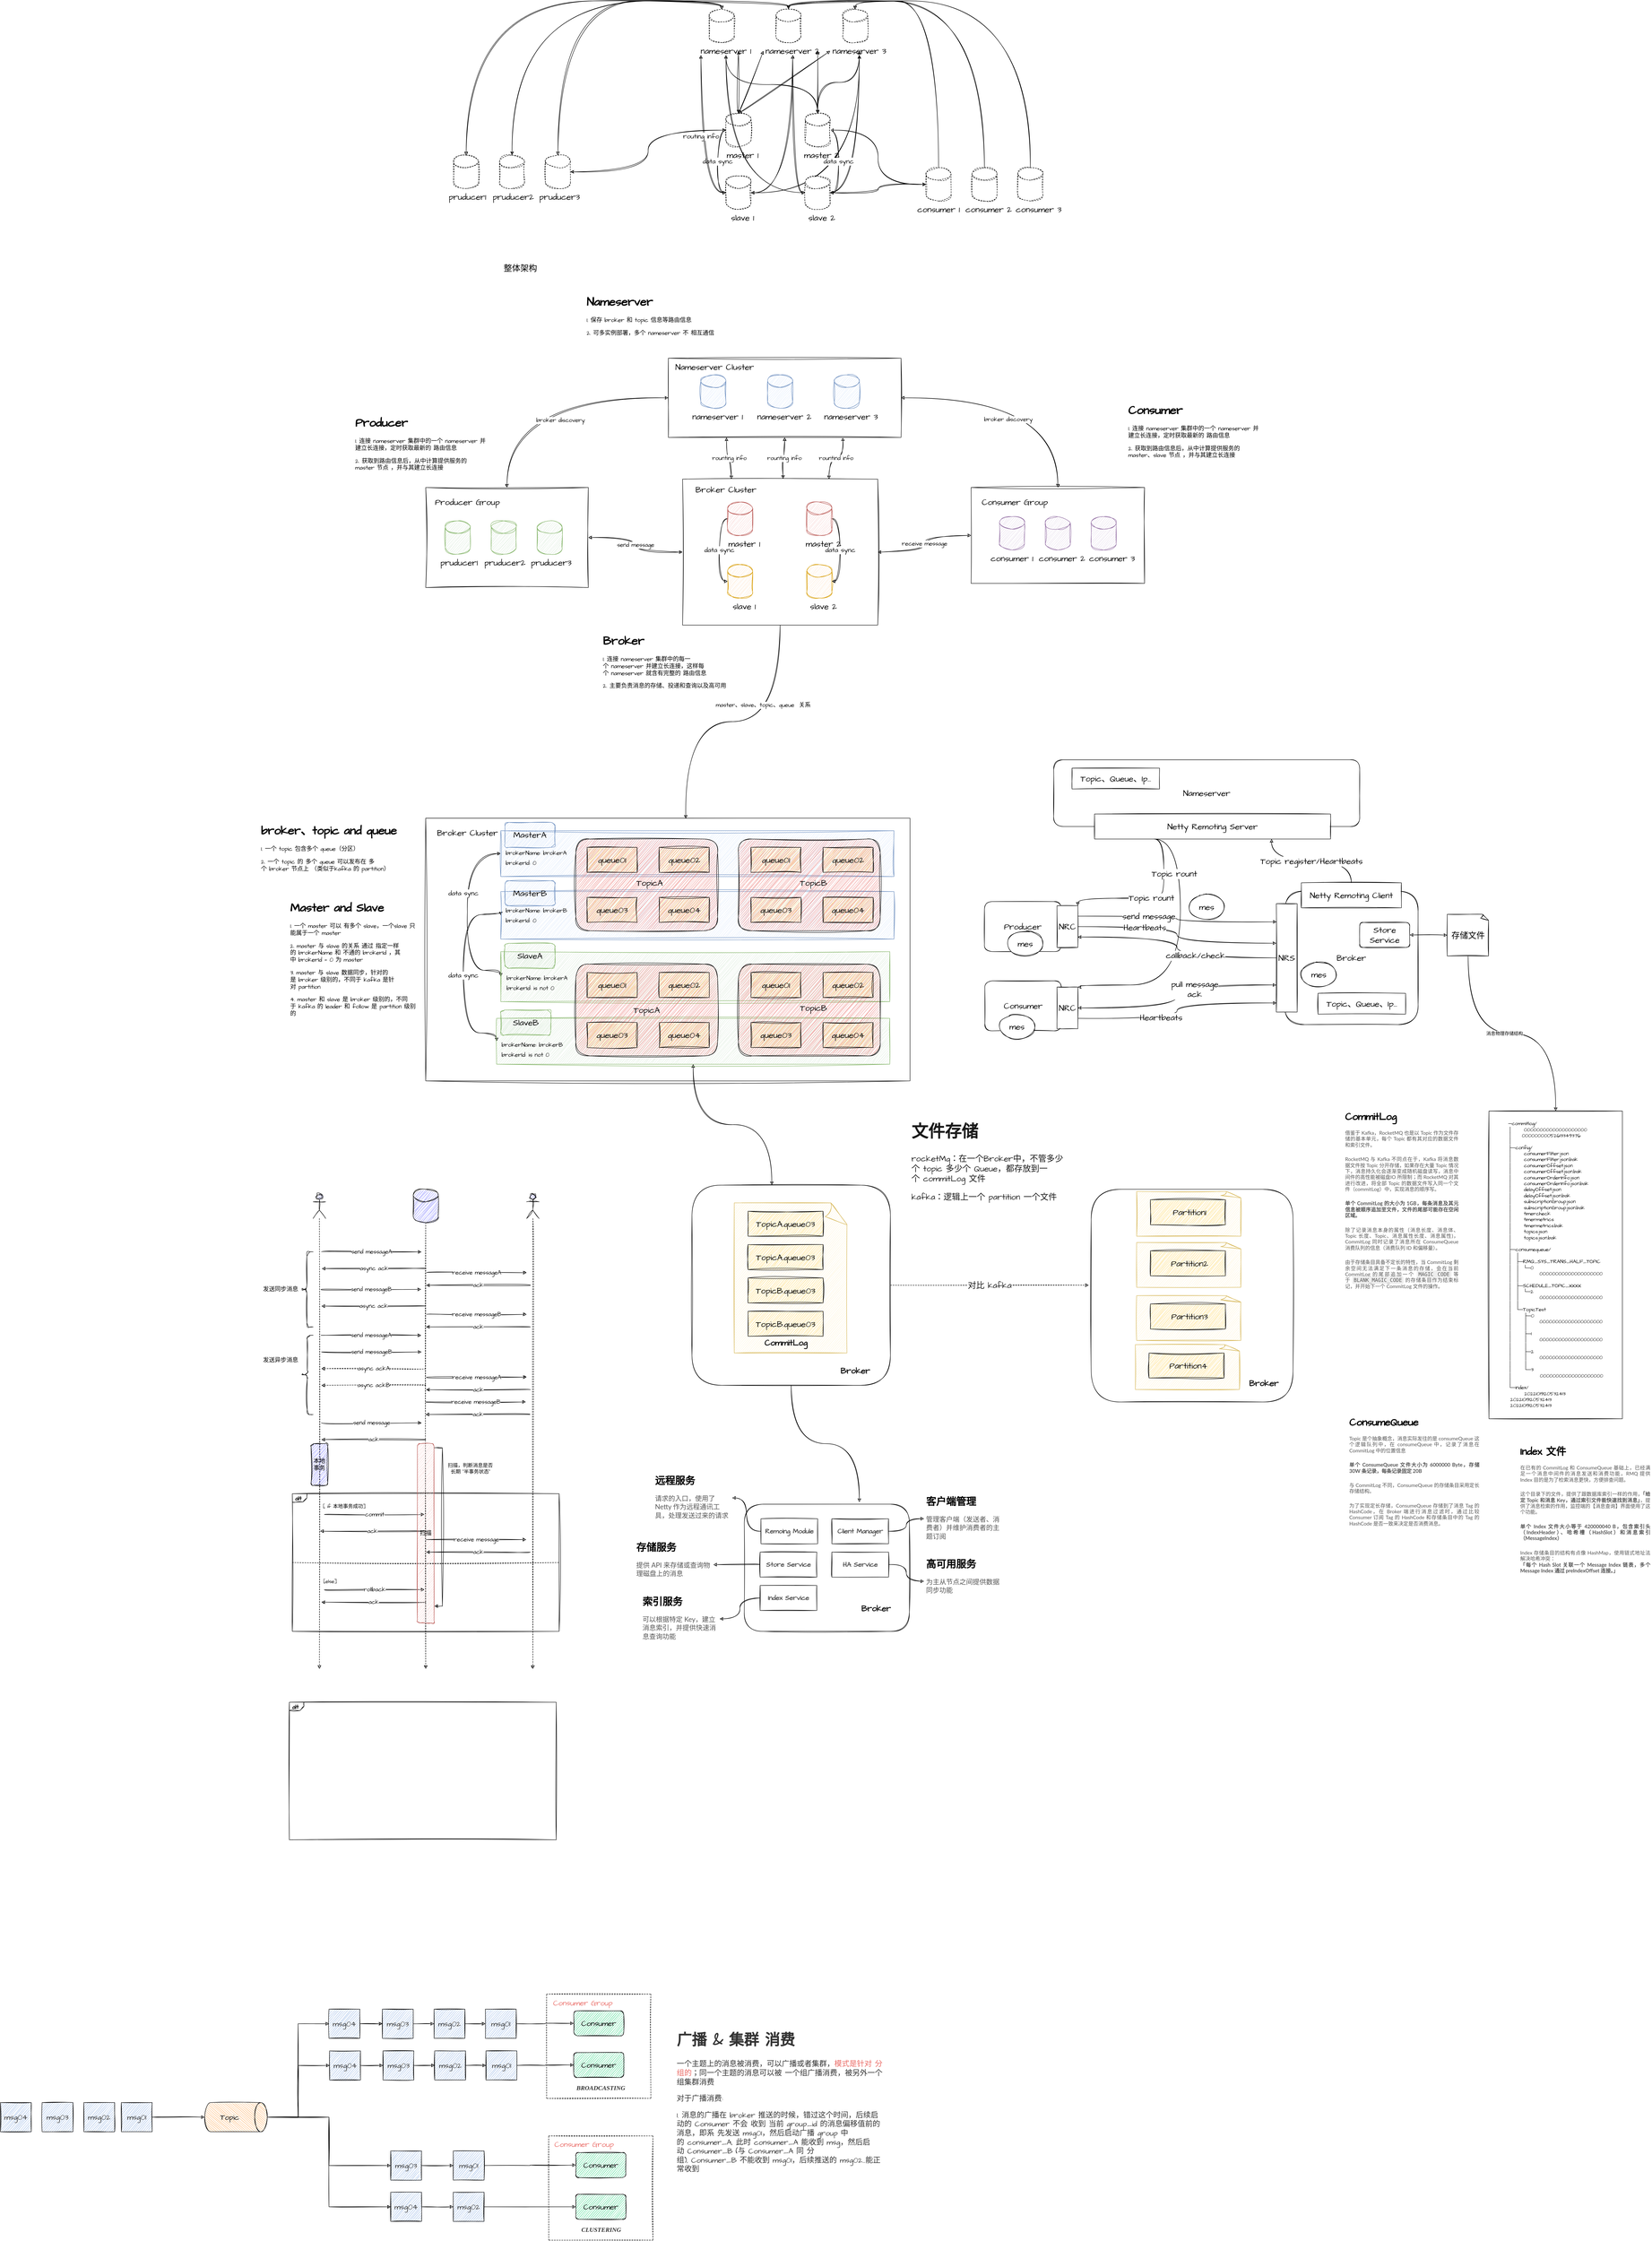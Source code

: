 <mxfile version="20.4.1" type="github">
  <diagram name="Page-1" id="2c0d36ab-eaac-3732-788b-9136903baeff">
    <mxGraphModel dx="2974.5" dy="1912.5" grid="1" gridSize="10" guides="1" tooltips="1" connect="1" arrows="1" fold="1" page="1" pageScale="1.5" pageWidth="1169" pageHeight="827" math="0" shadow="0">
      <root>
        <mxCell id="0" />
        <mxCell id="1" parent="0" />
        <mxCell id="k4fPX2OvdDwZdsduhn3M-30" value="" style="rounded=0;whiteSpace=wrap;html=1;sketch=1;fontFamily=Architects Daughter;fontSource=https%3A%2F%2Ffonts.googleapis.com%2Fcss%3Ffamily%3DArchitects%2BDaughter;fontSize=18;labelBackgroundColor=none;fillColor=none;dashed=1;" vertex="1" parent="1">
          <mxGeometry x="785" y="4790" width="250" height="250" as="geometry" />
        </mxCell>
        <mxCell id="k4fPX2OvdDwZdsduhn3M-29" value="" style="rounded=0;whiteSpace=wrap;html=1;sketch=1;fontFamily=Architects Daughter;fontSource=https%3A%2F%2Ffonts.googleapis.com%2Fcss%3Ffamily%3DArchitects%2BDaughter;fontSize=18;labelBackgroundColor=none;dashed=1;fillColor=none;" vertex="1" parent="1">
          <mxGeometry x="780" y="4450" width="250" height="250" as="geometry" />
        </mxCell>
        <mxCell id="dmZce5G8_erc-VPVWdEy-372" value="alt" style="strokeColor=inherit;fillColor=inherit;gradientColor=inherit;html=1;shape=mxgraph.sysml.package;labelX=35;fontStyle=1;align=left;verticalAlign=top;spacingLeft=5;spacingTop=-3;rounded=0;shadow=0;glass=0;sketch=1;hachureGap=4;jiggle=2;fontFamily=Architects Daughter;fontSource=https%3A%2F%2Ffonts.googleapis.com%2Fcss%3Ffamily%3DArchitects%2BDaughter;fontSize=14;" parent="1" vertex="1">
          <mxGeometry x="170" y="3250" width="640" height="330" as="geometry" />
        </mxCell>
        <mxCell id="dmZce5G8_erc-VPVWdEy-307" value="" style="rounded=0;whiteSpace=wrap;html=1;shadow=0;glass=0;sketch=1;hachureGap=4;jiggle=2;fontFamily=Architects Daughter;fontSource=https%3A%2F%2Ffonts.googleapis.com%2Fcss%3Ffamily%3DArchitects%2BDaughter;fontSize=14;" parent="1" vertex="1">
          <mxGeometry x="1798" y="837" width="416" height="230" as="geometry" />
        </mxCell>
        <mxCell id="dmZce5G8_erc-VPVWdEy-305" style="edgeStyle=orthogonalEdgeStyle;curved=1;rounded=0;sketch=1;hachureGap=4;jiggle=2;orthogonalLoop=1;jettySize=auto;html=1;exitX=0.5;exitY=0;exitDx=0;exitDy=0;entryX=0;entryY=0.5;entryDx=0;entryDy=0;fontFamily=Architects Daughter;fontSource=https%3A%2F%2Ffonts.googleapis.com%2Fcss%3Ffamily%3DArchitects%2BDaughter;fontSize=14;startArrow=classic;startFill=1;" parent="1" source="dmZce5G8_erc-VPVWdEy-304" target="dmZce5G8_erc-VPVWdEy-299" edge="1">
          <mxGeometry relative="1" as="geometry" />
        </mxCell>
        <mxCell id="dmZce5G8_erc-VPVWdEy-306" value="broker&amp;nbsp;discovery" style="edgeLabel;html=1;align=center;verticalAlign=middle;resizable=0;points=[];fontSize=14;fontFamily=Architects Daughter;" parent="dmZce5G8_erc-VPVWdEy-305" vertex="1" connectable="0">
          <mxGeometry x="0.14" y="-54" relative="1" as="geometry">
            <mxPoint as="offset" />
          </mxGeometry>
        </mxCell>
        <mxCell id="dmZce5G8_erc-VPVWdEy-311" value="send&amp;nbsp;message" style="edgeStyle=orthogonalEdgeStyle;curved=1;rounded=0;sketch=1;hachureGap=4;jiggle=2;orthogonalLoop=1;jettySize=auto;html=1;fontFamily=Architects Daughter;fontSource=https%3A%2F%2Ffonts.googleapis.com%2Fcss%3Ffamily%3DArchitects%2BDaughter;fontSize=14;startArrow=classic;startFill=1;" parent="1" source="dmZce5G8_erc-VPVWdEy-304" target="dmZce5G8_erc-VPVWdEy-300" edge="1">
          <mxGeometry relative="1" as="geometry" />
        </mxCell>
        <mxCell id="dmZce5G8_erc-VPVWdEy-304" value="" style="rounded=0;whiteSpace=wrap;html=1;shadow=0;glass=0;sketch=1;hachureGap=4;jiggle=2;fontFamily=Architects Daughter;fontSource=https%3A%2F%2Ffonts.googleapis.com%2Fcss%3Ffamily%3DArchitects%2BDaughter;fontSize=14;" parent="1" vertex="1">
          <mxGeometry x="490" y="837" width="390" height="240" as="geometry" />
        </mxCell>
        <mxCell id="dmZce5G8_erc-VPVWdEy-310" value="receive&amp;nbsp;message" style="edgeStyle=orthogonalEdgeStyle;curved=1;rounded=0;sketch=1;hachureGap=4;jiggle=2;orthogonalLoop=1;jettySize=auto;html=1;entryX=0;entryY=0.5;entryDx=0;entryDy=0;fontFamily=Architects Daughter;fontSource=https%3A%2F%2Ffonts.googleapis.com%2Fcss%3Ffamily%3DArchitects%2BDaughter;fontSize=14;startArrow=classic;startFill=1;" parent="1" source="dmZce5G8_erc-VPVWdEy-300" target="dmZce5G8_erc-VPVWdEy-307" edge="1">
          <mxGeometry relative="1" as="geometry" />
        </mxCell>
        <mxCell id="dmZce5G8_erc-VPVWdEy-322" style="edgeStyle=orthogonalEdgeStyle;curved=1;rounded=0;sketch=1;hachureGap=4;jiggle=2;orthogonalLoop=1;jettySize=auto;html=1;entryX=0.537;entryY=0.002;entryDx=0;entryDy=0;entryPerimeter=0;fontFamily=Architects Daughter;fontSource=https%3A%2F%2Ffonts.googleapis.com%2Fcss%3Ffamily%3DArchitects%2BDaughter;fontSize=14;startArrow=none;startFill=0;" parent="1" source="dmZce5G8_erc-VPVWdEy-300" target="dmZce5G8_erc-VPVWdEy-252" edge="1">
          <mxGeometry relative="1" as="geometry" />
        </mxCell>
        <mxCell id="dmZce5G8_erc-VPVWdEy-323" value="master、slave、topic、queue&amp;nbsp; 关系" style="edgeLabel;html=1;align=center;verticalAlign=middle;resizable=0;points=[];fontSize=14;fontFamily=Architects Daughter;" parent="dmZce5G8_erc-VPVWdEy-322" vertex="1" connectable="0">
          <mxGeometry x="-0.21" y="-40" relative="1" as="geometry">
            <mxPoint as="offset" />
          </mxGeometry>
        </mxCell>
        <mxCell id="dmZce5G8_erc-VPVWdEy-300" value="" style="rounded=0;whiteSpace=wrap;html=1;shadow=0;glass=0;sketch=1;hachureGap=4;jiggle=2;fontFamily=Architects Daughter;fontSource=https%3A%2F%2Ffonts.googleapis.com%2Fcss%3Ffamily%3DArchitects%2BDaughter;fontSize=14;" parent="1" vertex="1">
          <mxGeometry x="1106" y="817" width="468" height="350" as="geometry" />
        </mxCell>
        <mxCell id="dmZce5G8_erc-VPVWdEy-301" value="rounting&amp;nbsp;info" style="edgeStyle=orthogonalEdgeStyle;curved=1;rounded=0;sketch=1;hachureGap=4;jiggle=2;orthogonalLoop=1;jettySize=auto;html=1;exitX=0.25;exitY=1;exitDx=0;exitDy=0;entryX=0.25;entryY=0;entryDx=0;entryDy=0;fontFamily=Architects Daughter;fontSource=https%3A%2F%2Ffonts.googleapis.com%2Fcss%3Ffamily%3DArchitects%2BDaughter;fontSize=14;startArrow=classic;startFill=1;" parent="1" source="dmZce5G8_erc-VPVWdEy-299" target="dmZce5G8_erc-VPVWdEy-300" edge="1">
          <mxGeometry relative="1" as="geometry" />
        </mxCell>
        <mxCell id="dmZce5G8_erc-VPVWdEy-302" value="rounting&amp;nbsp;info" style="edgeStyle=orthogonalEdgeStyle;curved=1;rounded=0;sketch=1;hachureGap=4;jiggle=2;orthogonalLoop=1;jettySize=auto;html=1;entryX=0.515;entryY=-0.002;entryDx=0;entryDy=0;entryPerimeter=0;fontFamily=Architects Daughter;fontSource=https%3A%2F%2Ffonts.googleapis.com%2Fcss%3Ffamily%3DArchitects%2BDaughter;fontSize=14;startArrow=classic;startFill=1;" parent="1" source="dmZce5G8_erc-VPVWdEy-299" target="dmZce5G8_erc-VPVWdEy-300" edge="1">
          <mxGeometry relative="1" as="geometry" />
        </mxCell>
        <mxCell id="dmZce5G8_erc-VPVWdEy-303" value="rountind&amp;nbsp;info" style="edgeStyle=orthogonalEdgeStyle;curved=1;rounded=0;sketch=1;hachureGap=4;jiggle=2;orthogonalLoop=1;jettySize=auto;html=1;exitX=0.75;exitY=1;exitDx=0;exitDy=0;entryX=0.75;entryY=0;entryDx=0;entryDy=0;fontFamily=Architects Daughter;fontSource=https%3A%2F%2Ffonts.googleapis.com%2Fcss%3Ffamily%3DArchitects%2BDaughter;fontSize=14;startArrow=classic;startFill=1;" parent="1" source="dmZce5G8_erc-VPVWdEy-299" target="dmZce5G8_erc-VPVWdEy-300" edge="1">
          <mxGeometry relative="1" as="geometry" />
        </mxCell>
        <mxCell id="dmZce5G8_erc-VPVWdEy-308" style="edgeStyle=orthogonalEdgeStyle;curved=1;rounded=0;sketch=1;hachureGap=4;jiggle=2;orthogonalLoop=1;jettySize=auto;html=1;exitX=1;exitY=0.5;exitDx=0;exitDy=0;entryX=0.5;entryY=0;entryDx=0;entryDy=0;fontFamily=Architects Daughter;fontSource=https%3A%2F%2Ffonts.googleapis.com%2Fcss%3Ffamily%3DArchitects%2BDaughter;fontSize=14;startArrow=classic;startFill=1;" parent="1" source="dmZce5G8_erc-VPVWdEy-299" target="dmZce5G8_erc-VPVWdEy-307" edge="1">
          <mxGeometry relative="1" as="geometry" />
        </mxCell>
        <mxCell id="dmZce5G8_erc-VPVWdEy-309" value="broker&amp;nbsp;discovery" style="edgeLabel;html=1;align=center;verticalAlign=middle;resizable=0;points=[];fontSize=14;fontFamily=Architects Daughter;" parent="dmZce5G8_erc-VPVWdEy-308" vertex="1" connectable="0">
          <mxGeometry x="-0.13" y="-52" relative="1" as="geometry">
            <mxPoint as="offset" />
          </mxGeometry>
        </mxCell>
        <mxCell id="dmZce5G8_erc-VPVWdEy-299" value="" style="rounded=0;whiteSpace=wrap;html=1;shadow=0;glass=0;sketch=1;hachureGap=4;jiggle=2;fontFamily=Architects Daughter;fontSource=https%3A%2F%2Ffonts.googleapis.com%2Fcss%3Ffamily%3DArchitects%2BDaughter;fontSize=14;" parent="1" vertex="1">
          <mxGeometry x="1072" y="527" width="558" height="190" as="geometry" />
        </mxCell>
        <mxCell id="dmZce5G8_erc-VPVWdEy-135" value="" style="shape=cylinder3;whiteSpace=wrap;html=1;boundedLbl=1;backgroundOutline=1;size=15;dashed=1;sketch=1;hachureGap=4;jiggle=2;fontFamily=Architects Daughter;fontSource=https%3A%2F%2Ffonts.googleapis.com%2Fcss%3Ffamily%3DArchitects%2BDaughter;fontSize=20;" parent="1" vertex="1">
          <mxGeometry x="1170" y="-309.86" width="60" height="80" as="geometry" />
        </mxCell>
        <mxCell id="dmZce5G8_erc-VPVWdEy-136" value="nameserver 1" style="text;html=1;strokeColor=none;fillColor=none;align=center;verticalAlign=middle;whiteSpace=wrap;rounded=0;dashed=1;sketch=1;hachureGap=4;jiggle=2;fontFamily=Architects Daughter;fontSource=https%3A%2F%2Ffonts.googleapis.com%2Fcss%3Ffamily%3DArchitects%2BDaughter;fontSize=20;" parent="1" vertex="1">
          <mxGeometry x="1140" y="-209.86" width="140" as="geometry" />
        </mxCell>
        <mxCell id="dmZce5G8_erc-VPVWdEy-137" value="" style="shape=cylinder3;whiteSpace=wrap;html=1;boundedLbl=1;backgroundOutline=1;size=15;dashed=1;sketch=1;hachureGap=4;jiggle=2;fontFamily=Architects Daughter;fontSource=https%3A%2F%2Ffonts.googleapis.com%2Fcss%3Ffamily%3DArchitects%2BDaughter;fontSize=20;" parent="1" vertex="1">
          <mxGeometry x="1330" y="-309.86" width="60" height="80" as="geometry" />
        </mxCell>
        <mxCell id="dmZce5G8_erc-VPVWdEy-138" value="nameserver 2" style="text;html=1;strokeColor=none;fillColor=none;align=center;verticalAlign=middle;whiteSpace=wrap;rounded=0;dashed=1;sketch=1;hachureGap=4;jiggle=2;fontFamily=Architects Daughter;fontSource=https%3A%2F%2Ffonts.googleapis.com%2Fcss%3Ffamily%3DArchitects%2BDaughter;fontSize=20;" parent="1" vertex="1">
          <mxGeometry x="1300" y="-209.86" width="140" as="geometry" />
        </mxCell>
        <mxCell id="dmZce5G8_erc-VPVWdEy-139" value="" style="shape=cylinder3;whiteSpace=wrap;html=1;boundedLbl=1;backgroundOutline=1;size=15;dashed=1;sketch=1;hachureGap=4;jiggle=2;fontFamily=Architects Daughter;fontSource=https%3A%2F%2Ffonts.googleapis.com%2Fcss%3Ffamily%3DArchitects%2BDaughter;fontSize=20;" parent="1" vertex="1">
          <mxGeometry x="1490" y="-309.86" width="60" height="80" as="geometry" />
        </mxCell>
        <mxCell id="dmZce5G8_erc-VPVWdEy-140" value="nameserver 3" style="text;html=1;strokeColor=none;fillColor=none;align=center;verticalAlign=middle;whiteSpace=wrap;rounded=0;dashed=1;sketch=1;hachureGap=4;jiggle=2;fontFamily=Architects Daughter;fontSource=https%3A%2F%2Ffonts.googleapis.com%2Fcss%3Ffamily%3DArchitects%2BDaughter;fontSize=20;" parent="1" vertex="1">
          <mxGeometry x="1460" y="-209.86" width="140" as="geometry" />
        </mxCell>
        <mxCell id="dmZce5G8_erc-VPVWdEy-181" style="edgeStyle=orthogonalEdgeStyle;curved=1;rounded=0;sketch=1;hachureGap=4;jiggle=2;orthogonalLoop=1;jettySize=auto;html=1;entryX=0.5;entryY=0;entryDx=0;entryDy=0;entryPerimeter=0;fontFamily=Architects Daughter;fontSource=https%3A%2F%2Ffonts.googleapis.com%2Fcss%3Ffamily%3DArchitects%2BDaughter;fontSize=16;exitX=0.5;exitY=0;exitDx=0;exitDy=0;exitPerimeter=0;startArrow=classic;startFill=1;" parent="1" source="dmZce5G8_erc-VPVWdEy-141" target="dmZce5G8_erc-VPVWdEy-135" edge="1">
          <mxGeometry relative="1" as="geometry" />
        </mxCell>
        <mxCell id="dmZce5G8_erc-VPVWdEy-141" value="" style="shape=cylinder3;whiteSpace=wrap;html=1;boundedLbl=1;backgroundOutline=1;size=15;dashed=1;sketch=1;hachureGap=4;jiggle=2;fontFamily=Architects Daughter;fontSource=https%3A%2F%2Ffonts.googleapis.com%2Fcss%3Ffamily%3DArchitects%2BDaughter;fontSize=20;" parent="1" vertex="1">
          <mxGeometry x="557" y="40.14" width="60" height="80" as="geometry" />
        </mxCell>
        <mxCell id="dmZce5G8_erc-VPVWdEy-142" value="pruducer1" style="text;html=1;strokeColor=none;fillColor=none;align=center;verticalAlign=middle;whiteSpace=wrap;rounded=0;dashed=1;sketch=1;hachureGap=4;jiggle=2;fontFamily=Architects Daughter;fontSource=https%3A%2F%2Ffonts.googleapis.com%2Fcss%3Ffamily%3DArchitects%2BDaughter;fontSize=20;" parent="1" vertex="1">
          <mxGeometry x="520" y="140.14" width="140" as="geometry" />
        </mxCell>
        <mxCell id="dmZce5G8_erc-VPVWdEy-180" style="edgeStyle=orthogonalEdgeStyle;curved=1;rounded=0;sketch=1;hachureGap=4;jiggle=2;orthogonalLoop=1;jettySize=auto;html=1;entryX=0.5;entryY=0;entryDx=0;entryDy=0;entryPerimeter=0;fontFamily=Architects Daughter;fontSource=https%3A%2F%2Ffonts.googleapis.com%2Fcss%3Ffamily%3DArchitects%2BDaughter;fontSize=16;exitX=0.5;exitY=0;exitDx=0;exitDy=0;exitPerimeter=0;startArrow=classic;startFill=1;" parent="1" source="dmZce5G8_erc-VPVWdEy-143" target="dmZce5G8_erc-VPVWdEy-137" edge="1">
          <mxGeometry relative="1" as="geometry" />
        </mxCell>
        <mxCell id="dmZce5G8_erc-VPVWdEy-143" value="" style="shape=cylinder3;whiteSpace=wrap;html=1;boundedLbl=1;backgroundOutline=1;size=15;dashed=1;sketch=1;hachureGap=4;jiggle=2;fontFamily=Architects Daughter;fontSource=https%3A%2F%2Ffonts.googleapis.com%2Fcss%3Ffamily%3DArchitects%2BDaughter;fontSize=20;" parent="1" vertex="1">
          <mxGeometry x="667" y="40.14" width="60" height="80" as="geometry" />
        </mxCell>
        <mxCell id="dmZce5G8_erc-VPVWdEy-144" value="pruducer2" style="text;html=1;strokeColor=none;fillColor=none;align=center;verticalAlign=middle;whiteSpace=wrap;rounded=0;dashed=1;sketch=1;hachureGap=4;jiggle=2;fontFamily=Architects Daughter;fontSource=https%3A%2F%2Ffonts.googleapis.com%2Fcss%3Ffamily%3DArchitects%2BDaughter;fontSize=20;" parent="1" vertex="1">
          <mxGeometry x="630" y="140.14" width="140" as="geometry" />
        </mxCell>
        <mxCell id="dmZce5G8_erc-VPVWdEy-179" style="edgeStyle=orthogonalEdgeStyle;curved=1;rounded=0;sketch=1;hachureGap=4;jiggle=2;orthogonalLoop=1;jettySize=auto;html=1;entryX=0.5;entryY=0;entryDx=0;entryDy=0;entryPerimeter=0;fontFamily=Architects Daughter;fontSource=https%3A%2F%2Ffonts.googleapis.com%2Fcss%3Ffamily%3DArchitects%2BDaughter;fontSize=16;exitX=0.5;exitY=0;exitDx=0;exitDy=0;exitPerimeter=0;startArrow=classic;startFill=1;" parent="1" source="dmZce5G8_erc-VPVWdEy-145" target="dmZce5G8_erc-VPVWdEy-135" edge="1">
          <mxGeometry relative="1" as="geometry" />
        </mxCell>
        <mxCell id="dmZce5G8_erc-VPVWdEy-191" style="edgeStyle=orthogonalEdgeStyle;curved=1;rounded=0;sketch=1;hachureGap=4;jiggle=2;orthogonalLoop=1;jettySize=auto;html=1;entryX=0;entryY=0.5;entryDx=0;entryDy=0;entryPerimeter=0;fontFamily=Architects Daughter;fontSource=https%3A%2F%2Ffonts.googleapis.com%2Fcss%3Ffamily%3DArchitects%2BDaughter;fontSize=16;startArrow=classic;startFill=1;" parent="1" source="dmZce5G8_erc-VPVWdEy-145" target="dmZce5G8_erc-VPVWdEy-149" edge="1">
          <mxGeometry relative="1" as="geometry" />
        </mxCell>
        <mxCell id="dmZce5G8_erc-VPVWdEy-145" value="" style="shape=cylinder3;whiteSpace=wrap;html=1;boundedLbl=1;backgroundOutline=1;size=15;dashed=1;sketch=1;hachureGap=4;jiggle=2;fontFamily=Architects Daughter;fontSource=https%3A%2F%2Ffonts.googleapis.com%2Fcss%3Ffamily%3DArchitects%2BDaughter;fontSize=20;" parent="1" vertex="1">
          <mxGeometry x="777" y="40.14" width="60" height="80" as="geometry" />
        </mxCell>
        <mxCell id="dmZce5G8_erc-VPVWdEy-146" value="pruducer3" style="text;html=1;strokeColor=none;fillColor=none;align=center;verticalAlign=middle;whiteSpace=wrap;rounded=0;dashed=1;sketch=1;hachureGap=4;jiggle=2;fontFamily=Architects Daughter;fontSource=https%3A%2F%2Ffonts.googleapis.com%2Fcss%3Ffamily%3DArchitects%2BDaughter;fontSize=20;" parent="1" vertex="1">
          <mxGeometry x="741" y="140.14" width="140" as="geometry" />
        </mxCell>
        <mxCell id="dmZce5G8_erc-VPVWdEy-165" style="edgeStyle=orthogonalEdgeStyle;curved=1;rounded=0;sketch=1;hachureGap=4;jiggle=2;orthogonalLoop=1;jettySize=auto;html=1;fontFamily=Architects Daughter;fontSource=https%3A%2F%2Ffonts.googleapis.com%2Fcss%3Ffamily%3DArchitects%2BDaughter;fontSize=16;startArrow=classic;startFill=1;" parent="1" source="dmZce5G8_erc-VPVWdEy-149" target="dmZce5G8_erc-VPVWdEy-136" edge="1">
          <mxGeometry relative="1" as="geometry" />
        </mxCell>
        <mxCell id="dmZce5G8_erc-VPVWdEy-166" style="edgeStyle=orthogonalEdgeStyle;curved=1;rounded=0;sketch=1;hachureGap=4;jiggle=2;orthogonalLoop=1;jettySize=auto;html=1;exitX=0.5;exitY=0;exitDx=0;exitDy=0;exitPerimeter=0;fontFamily=Architects Daughter;fontSource=https%3A%2F%2Ffonts.googleapis.com%2Fcss%3Ffamily%3DArchitects%2BDaughter;fontSize=16;startArrow=classic;startFill=1;" parent="1" source="dmZce5G8_erc-VPVWdEy-149" target="dmZce5G8_erc-VPVWdEy-138" edge="1">
          <mxGeometry relative="1" as="geometry" />
        </mxCell>
        <mxCell id="dmZce5G8_erc-VPVWdEy-167" style="edgeStyle=orthogonalEdgeStyle;curved=1;rounded=0;sketch=1;hachureGap=4;jiggle=2;orthogonalLoop=1;jettySize=auto;html=1;exitX=0.5;exitY=0;exitDx=0;exitDy=0;exitPerimeter=0;fontFamily=Architects Daughter;fontSource=https%3A%2F%2Ffonts.googleapis.com%2Fcss%3Ffamily%3DArchitects%2BDaughter;fontSize=16;startArrow=classic;startFill=1;" parent="1" source="dmZce5G8_erc-VPVWdEy-149" target="dmZce5G8_erc-VPVWdEy-140" edge="1">
          <mxGeometry relative="1" as="geometry" />
        </mxCell>
        <mxCell id="dmZce5G8_erc-VPVWdEy-186" value="data&amp;nbsp;sync" style="edgeStyle=orthogonalEdgeStyle;curved=1;rounded=0;sketch=1;hachureGap=4;jiggle=2;orthogonalLoop=1;jettySize=auto;html=1;entryX=0;entryY=0.5;entryDx=0;entryDy=0;entryPerimeter=0;fontFamily=Architects Daughter;fontSource=https%3A%2F%2Ffonts.googleapis.com%2Fcss%3Ffamily%3DArchitects%2BDaughter;fontSize=16;exitX=0;exitY=0.5;exitDx=0;exitDy=0;exitPerimeter=0;" parent="1" source="dmZce5G8_erc-VPVWdEy-149" target="dmZce5G8_erc-VPVWdEy-151" edge="1">
          <mxGeometry relative="1" as="geometry" />
        </mxCell>
        <mxCell id="dmZce5G8_erc-VPVWdEy-149" value="" style="shape=cylinder3;whiteSpace=wrap;html=1;boundedLbl=1;backgroundOutline=1;size=15;dashed=1;sketch=1;hachureGap=4;jiggle=2;fontFamily=Architects Daughter;fontSource=https%3A%2F%2Ffonts.googleapis.com%2Fcss%3Ffamily%3DArchitects%2BDaughter;fontSize=20;" parent="1" vertex="1">
          <mxGeometry x="1210" y="-59.86" width="60" height="80" as="geometry" />
        </mxCell>
        <mxCell id="dmZce5G8_erc-VPVWdEy-150" value="master 1" style="text;html=1;strokeColor=none;fillColor=none;align=center;verticalAlign=middle;whiteSpace=wrap;rounded=0;dashed=1;sketch=1;hachureGap=4;jiggle=2;fontFamily=Architects Daughter;fontSource=https%3A%2F%2Ffonts.googleapis.com%2Fcss%3Ffamily%3DArchitects%2BDaughter;fontSize=20;" parent="1" vertex="1">
          <mxGeometry x="1180" y="40.14" width="140" as="geometry" />
        </mxCell>
        <mxCell id="dmZce5G8_erc-VPVWdEy-173" value="routing&amp;nbsp;info" style="edgeStyle=orthogonalEdgeStyle;curved=1;rounded=0;sketch=1;hachureGap=4;jiggle=2;orthogonalLoop=1;jettySize=auto;html=1;fontFamily=Architects Daughter;fontSource=https%3A%2F%2Ffonts.googleapis.com%2Fcss%3Ffamily%3DArchitects%2BDaughter;fontSize=16;startArrow=classic;startFill=1;" parent="1" source="dmZce5G8_erc-VPVWdEy-151" edge="1">
          <mxGeometry relative="1" as="geometry">
            <mxPoint x="1150" y="-199.86" as="targetPoint" />
          </mxGeometry>
        </mxCell>
        <mxCell id="dmZce5G8_erc-VPVWdEy-174" style="edgeStyle=orthogonalEdgeStyle;curved=1;rounded=0;sketch=1;hachureGap=4;jiggle=2;orthogonalLoop=1;jettySize=auto;html=1;fontFamily=Architects Daughter;fontSource=https%3A%2F%2Ffonts.googleapis.com%2Fcss%3Ffamily%3DArchitects%2BDaughter;fontSize=16;startArrow=classic;startFill=1;" parent="1" source="dmZce5G8_erc-VPVWdEy-151" edge="1">
          <mxGeometry relative="1" as="geometry">
            <mxPoint x="1370" y="-199.86" as="targetPoint" />
          </mxGeometry>
        </mxCell>
        <mxCell id="dmZce5G8_erc-VPVWdEy-175" style="edgeStyle=orthogonalEdgeStyle;curved=1;rounded=0;sketch=1;hachureGap=4;jiggle=2;orthogonalLoop=1;jettySize=auto;html=1;fontFamily=Architects Daughter;fontSource=https%3A%2F%2Ffonts.googleapis.com%2Fcss%3Ffamily%3DArchitects%2BDaughter;fontSize=16;startArrow=classic;startFill=1;" parent="1" source="dmZce5G8_erc-VPVWdEy-151" edge="1">
          <mxGeometry relative="1" as="geometry">
            <mxPoint x="1530" y="-199.86" as="targetPoint" />
          </mxGeometry>
        </mxCell>
        <mxCell id="dmZce5G8_erc-VPVWdEy-151" value="" style="shape=cylinder3;whiteSpace=wrap;html=1;boundedLbl=1;backgroundOutline=1;size=15;dashed=1;sketch=1;hachureGap=4;jiggle=2;fontFamily=Architects Daughter;fontSource=https%3A%2F%2Ffonts.googleapis.com%2Fcss%3Ffamily%3DArchitects%2BDaughter;fontSize=20;" parent="1" vertex="1">
          <mxGeometry x="1210" y="90.14" width="60" height="80" as="geometry" />
        </mxCell>
        <mxCell id="dmZce5G8_erc-VPVWdEy-152" value="slave 1" style="text;html=1;strokeColor=none;fillColor=none;align=center;verticalAlign=middle;whiteSpace=wrap;rounded=0;dashed=1;sketch=1;hachureGap=4;jiggle=2;fontFamily=Architects Daughter;fontSource=https%3A%2F%2Ffonts.googleapis.com%2Fcss%3Ffamily%3DArchitects%2BDaughter;fontSize=20;" parent="1" vertex="1">
          <mxGeometry x="1180" y="190.14" width="140" as="geometry" />
        </mxCell>
        <mxCell id="dmZce5G8_erc-VPVWdEy-176" style="edgeStyle=orthogonalEdgeStyle;curved=1;rounded=0;sketch=1;hachureGap=4;jiggle=2;orthogonalLoop=1;jettySize=auto;html=1;fontFamily=Architects Daughter;fontSource=https%3A%2F%2Ffonts.googleapis.com%2Fcss%3Ffamily%3DArchitects%2BDaughter;fontSize=16;" parent="1" source="dmZce5G8_erc-VPVWdEy-153" edge="1">
          <mxGeometry relative="1" as="geometry">
            <mxPoint x="1530" y="-199.86" as="targetPoint" />
          </mxGeometry>
        </mxCell>
        <mxCell id="dmZce5G8_erc-VPVWdEy-177" style="edgeStyle=orthogonalEdgeStyle;curved=1;rounded=0;sketch=1;hachureGap=4;jiggle=2;orthogonalLoop=1;jettySize=auto;html=1;fontFamily=Architects Daughter;fontSource=https%3A%2F%2Ffonts.googleapis.com%2Fcss%3Ffamily%3DArchitects%2BDaughter;fontSize=16;startArrow=classic;startFill=1;" parent="1" source="dmZce5G8_erc-VPVWdEy-153" edge="1">
          <mxGeometry relative="1" as="geometry">
            <mxPoint x="1370" y="-199.86" as="targetPoint" />
          </mxGeometry>
        </mxCell>
        <mxCell id="dmZce5G8_erc-VPVWdEy-178" style="edgeStyle=orthogonalEdgeStyle;curved=1;rounded=0;sketch=1;hachureGap=4;jiggle=2;orthogonalLoop=1;jettySize=auto;html=1;fontFamily=Architects Daughter;fontSource=https%3A%2F%2Ffonts.googleapis.com%2Fcss%3Ffamily%3DArchitects%2BDaughter;fontSize=16;startArrow=classic;startFill=1;" parent="1" source="dmZce5G8_erc-VPVWdEy-153" edge="1">
          <mxGeometry relative="1" as="geometry">
            <mxPoint x="1210" y="-199.86" as="targetPoint" />
          </mxGeometry>
        </mxCell>
        <mxCell id="dmZce5G8_erc-VPVWdEy-153" value="" style="shape=cylinder3;whiteSpace=wrap;html=1;boundedLbl=1;backgroundOutline=1;size=15;dashed=1;sketch=1;hachureGap=4;jiggle=2;fontFamily=Architects Daughter;fontSource=https%3A%2F%2Ffonts.googleapis.com%2Fcss%3Ffamily%3DArchitects%2BDaughter;fontSize=20;" parent="1" vertex="1">
          <mxGeometry x="1400" y="90.14" width="60" height="80" as="geometry" />
        </mxCell>
        <mxCell id="dmZce5G8_erc-VPVWdEy-154" value="slave 2" style="text;html=1;strokeColor=none;fillColor=none;align=center;verticalAlign=middle;whiteSpace=wrap;rounded=0;dashed=1;sketch=1;hachureGap=4;jiggle=2;fontFamily=Architects Daughter;fontSource=https%3A%2F%2Ffonts.googleapis.com%2Fcss%3Ffamily%3DArchitects%2BDaughter;fontSize=20;" parent="1" vertex="1">
          <mxGeometry x="1370" y="190.14" width="140" as="geometry" />
        </mxCell>
        <mxCell id="dmZce5G8_erc-VPVWdEy-183" style="edgeStyle=orthogonalEdgeStyle;curved=1;rounded=0;sketch=1;hachureGap=4;jiggle=2;orthogonalLoop=1;jettySize=auto;html=1;entryX=0.5;entryY=0;entryDx=0;entryDy=0;entryPerimeter=0;fontFamily=Architects Daughter;fontSource=https%3A%2F%2Ffonts.googleapis.com%2Fcss%3Ffamily%3DArchitects%2BDaughter;fontSize=16;exitX=0.5;exitY=0;exitDx=0;exitDy=0;exitPerimeter=0;" parent="1" source="dmZce5G8_erc-VPVWdEy-155" target="dmZce5G8_erc-VPVWdEy-139" edge="1">
          <mxGeometry relative="1" as="geometry" />
        </mxCell>
        <mxCell id="dmZce5G8_erc-VPVWdEy-192" style="edgeStyle=orthogonalEdgeStyle;curved=1;rounded=0;sketch=1;hachureGap=4;jiggle=2;orthogonalLoop=1;jettySize=auto;html=1;entryX=1;entryY=0.5;entryDx=0;entryDy=0;entryPerimeter=0;fontFamily=Architects Daughter;fontSource=https%3A%2F%2Ffonts.googleapis.com%2Fcss%3Ffamily%3DArchitects%2BDaughter;fontSize=16;startArrow=classic;startFill=1;" parent="1" source="dmZce5G8_erc-VPVWdEy-155" target="dmZce5G8_erc-VPVWdEy-163" edge="1">
          <mxGeometry relative="1" as="geometry" />
        </mxCell>
        <mxCell id="dmZce5G8_erc-VPVWdEy-193" style="edgeStyle=orthogonalEdgeStyle;curved=1;rounded=0;sketch=1;hachureGap=4;jiggle=2;orthogonalLoop=1;jettySize=auto;html=1;exitX=0;exitY=0.5;exitDx=0;exitDy=0;exitPerimeter=0;fontFamily=Architects Daughter;fontSource=https%3A%2F%2Ffonts.googleapis.com%2Fcss%3Ffamily%3DArchitects%2BDaughter;fontSize=16;startArrow=classic;startFill=1;" parent="1" source="dmZce5G8_erc-VPVWdEy-155" edge="1">
          <mxGeometry relative="1" as="geometry">
            <mxPoint x="1460" y="130.14" as="targetPoint" />
          </mxGeometry>
        </mxCell>
        <mxCell id="dmZce5G8_erc-VPVWdEy-155" value="" style="shape=cylinder3;whiteSpace=wrap;html=1;boundedLbl=1;backgroundOutline=1;size=15;dashed=1;sketch=1;hachureGap=4;jiggle=2;fontFamily=Architects Daughter;fontSource=https%3A%2F%2Ffonts.googleapis.com%2Fcss%3Ffamily%3DArchitects%2BDaughter;fontSize=20;" parent="1" vertex="1">
          <mxGeometry x="1690" y="70.14" width="60" height="80" as="geometry" />
        </mxCell>
        <mxCell id="dmZce5G8_erc-VPVWdEy-184" style="edgeStyle=orthogonalEdgeStyle;curved=1;rounded=0;sketch=1;hachureGap=4;jiggle=2;orthogonalLoop=1;jettySize=auto;html=1;exitX=0.5;exitY=0;exitDx=0;exitDy=0;exitPerimeter=0;entryX=0.5;entryY=0;entryDx=0;entryDy=0;entryPerimeter=0;fontFamily=Architects Daughter;fontSource=https%3A%2F%2Ffonts.googleapis.com%2Fcss%3Ffamily%3DArchitects%2BDaughter;fontSize=16;" parent="1" source="dmZce5G8_erc-VPVWdEy-156" target="dmZce5G8_erc-VPVWdEy-137" edge="1">
          <mxGeometry relative="1" as="geometry" />
        </mxCell>
        <mxCell id="dmZce5G8_erc-VPVWdEy-156" value="" style="shape=cylinder3;whiteSpace=wrap;html=1;boundedLbl=1;backgroundOutline=1;size=15;dashed=1;sketch=1;hachureGap=4;jiggle=2;fontFamily=Architects Daughter;fontSource=https%3A%2F%2Ffonts.googleapis.com%2Fcss%3Ffamily%3DArchitects%2BDaughter;fontSize=20;" parent="1" vertex="1">
          <mxGeometry x="1800" y="70.14" width="60" height="80" as="geometry" />
        </mxCell>
        <mxCell id="dmZce5G8_erc-VPVWdEy-185" style="edgeStyle=orthogonalEdgeStyle;curved=1;rounded=0;sketch=1;hachureGap=4;jiggle=2;orthogonalLoop=1;jettySize=auto;html=1;entryX=0.5;entryY=0;entryDx=0;entryDy=0;entryPerimeter=0;fontFamily=Architects Daughter;fontSource=https%3A%2F%2Ffonts.googleapis.com%2Fcss%3Ffamily%3DArchitects%2BDaughter;fontSize=16;exitX=0.5;exitY=0;exitDx=0;exitDy=0;exitPerimeter=0;" parent="1" source="dmZce5G8_erc-VPVWdEy-158" target="dmZce5G8_erc-VPVWdEy-137" edge="1">
          <mxGeometry relative="1" as="geometry" />
        </mxCell>
        <mxCell id="dmZce5G8_erc-VPVWdEy-158" value="" style="shape=cylinder3;whiteSpace=wrap;html=1;boundedLbl=1;backgroundOutline=1;size=15;dashed=1;sketch=1;hachureGap=4;jiggle=2;fontFamily=Architects Daughter;fontSource=https%3A%2F%2Ffonts.googleapis.com%2Fcss%3Ffamily%3DArchitects%2BDaughter;fontSize=20;" parent="1" vertex="1">
          <mxGeometry x="1910" y="70.14" width="60" height="80" as="geometry" />
        </mxCell>
        <mxCell id="dmZce5G8_erc-VPVWdEy-160" value="consumer 1" style="text;html=1;strokeColor=none;fillColor=none;align=center;verticalAlign=middle;whiteSpace=wrap;rounded=0;dashed=1;sketch=1;hachureGap=4;jiggle=2;fontFamily=Architects Daughter;fontSource=https%3A%2F%2Ffonts.googleapis.com%2Fcss%3Ffamily%3DArchitects%2BDaughter;fontSize=20;" parent="1" vertex="1">
          <mxGeometry x="1650" y="170.14" width="140" as="geometry" />
        </mxCell>
        <mxCell id="dmZce5G8_erc-VPVWdEy-161" value="consumer 2" style="text;html=1;strokeColor=none;fillColor=none;align=center;verticalAlign=middle;whiteSpace=wrap;rounded=0;dashed=1;sketch=1;hachureGap=4;jiggle=2;fontFamily=Architects Daughter;fontSource=https%3A%2F%2Ffonts.googleapis.com%2Fcss%3Ffamily%3DArchitects%2BDaughter;fontSize=20;" parent="1" vertex="1">
          <mxGeometry x="1770" y="170.14" width="140" as="geometry" />
        </mxCell>
        <mxCell id="dmZce5G8_erc-VPVWdEy-162" value="consumer 3" style="text;html=1;strokeColor=none;fillColor=none;align=center;verticalAlign=middle;whiteSpace=wrap;rounded=0;dashed=1;sketch=1;hachureGap=4;jiggle=2;fontFamily=Architects Daughter;fontSource=https%3A%2F%2Ffonts.googleapis.com%2Fcss%3Ffamily%3DArchitects%2BDaughter;fontSize=20;" parent="1" vertex="1">
          <mxGeometry x="1890" y="170.14" width="140" as="geometry" />
        </mxCell>
        <mxCell id="dmZce5G8_erc-VPVWdEy-168" style="edgeStyle=orthogonalEdgeStyle;curved=1;rounded=0;sketch=1;hachureGap=4;jiggle=2;orthogonalLoop=1;jettySize=auto;html=1;fontFamily=Architects Daughter;fontSource=https%3A%2F%2Ffonts.googleapis.com%2Fcss%3Ffamily%3DArchitects%2BDaughter;fontSize=16;exitX=0.5;exitY=0;exitDx=0;exitDy=0;exitPerimeter=0;startArrow=classic;startFill=1;" parent="1" source="dmZce5G8_erc-VPVWdEy-163" edge="1">
          <mxGeometry relative="1" as="geometry">
            <mxPoint x="1530" y="-209.86" as="targetPoint" />
          </mxGeometry>
        </mxCell>
        <mxCell id="dmZce5G8_erc-VPVWdEy-170" style="edgeStyle=orthogonalEdgeStyle;curved=1;rounded=0;sketch=1;hachureGap=4;jiggle=2;orthogonalLoop=1;jettySize=auto;html=1;exitX=0.5;exitY=0;exitDx=0;exitDy=0;exitPerimeter=0;fontFamily=Architects Daughter;fontSource=https%3A%2F%2Ffonts.googleapis.com%2Fcss%3Ffamily%3DArchitects%2BDaughter;fontSize=16;startArrow=classic;startFill=1;" parent="1" source="dmZce5G8_erc-VPVWdEy-163" target="dmZce5G8_erc-VPVWdEy-138" edge="1">
          <mxGeometry relative="1" as="geometry" />
        </mxCell>
        <mxCell id="dmZce5G8_erc-VPVWdEy-171" style="edgeStyle=orthogonalEdgeStyle;curved=1;rounded=0;sketch=1;hachureGap=4;jiggle=2;orthogonalLoop=1;jettySize=auto;html=1;fontFamily=Architects Daughter;fontSource=https%3A%2F%2Ffonts.googleapis.com%2Fcss%3Ffamily%3DArchitects%2BDaughter;fontSize=16;exitX=0.5;exitY=0;exitDx=0;exitDy=0;exitPerimeter=0;startArrow=classic;startFill=1;" parent="1" source="dmZce5G8_erc-VPVWdEy-163" edge="1">
          <mxGeometry relative="1" as="geometry">
            <mxPoint x="1210" y="-199.86" as="targetPoint" />
          </mxGeometry>
        </mxCell>
        <mxCell id="dmZce5G8_erc-VPVWdEy-187" value="data&amp;nbsp;sync" style="edgeStyle=orthogonalEdgeStyle;curved=1;rounded=0;sketch=1;hachureGap=4;jiggle=2;orthogonalLoop=1;jettySize=auto;html=1;exitX=1;exitY=0.5;exitDx=0;exitDy=0;exitPerimeter=0;entryX=1;entryY=0.5;entryDx=0;entryDy=0;entryPerimeter=0;fontFamily=Architects Daughter;fontSource=https%3A%2F%2Ffonts.googleapis.com%2Fcss%3Ffamily%3DArchitects%2BDaughter;fontSize=16;" parent="1" source="dmZce5G8_erc-VPVWdEy-163" target="dmZce5G8_erc-VPVWdEy-153" edge="1">
          <mxGeometry relative="1" as="geometry" />
        </mxCell>
        <mxCell id="dmZce5G8_erc-VPVWdEy-163" value="" style="shape=cylinder3;whiteSpace=wrap;html=1;boundedLbl=1;backgroundOutline=1;size=15;dashed=1;sketch=1;hachureGap=4;jiggle=2;fontFamily=Architects Daughter;fontSource=https%3A%2F%2Ffonts.googleapis.com%2Fcss%3Ffamily%3DArchitects%2BDaughter;fontSize=20;" parent="1" vertex="1">
          <mxGeometry x="1400" y="-59.86" width="60" height="80" as="geometry" />
        </mxCell>
        <mxCell id="dmZce5G8_erc-VPVWdEy-164" value="master 2" style="text;html=1;strokeColor=none;fillColor=none;align=center;verticalAlign=middle;whiteSpace=wrap;rounded=0;dashed=1;sketch=1;hachureGap=4;jiggle=2;fontFamily=Architects Daughter;fontSource=https%3A%2F%2Ffonts.googleapis.com%2Fcss%3Ffamily%3DArchitects%2BDaughter;fontSize=20;" parent="1" vertex="1">
          <mxGeometry x="1370" y="40.14" width="140" as="geometry" />
        </mxCell>
        <mxCell id="dmZce5G8_erc-VPVWdEy-202" value="" style="shape=cylinder3;whiteSpace=wrap;html=1;boundedLbl=1;backgroundOutline=1;size=15;sketch=1;hachureGap=4;jiggle=2;fontFamily=Architects Daughter;fontSource=https%3A%2F%2Ffonts.googleapis.com%2Fcss%3Ffamily%3DArchitects%2BDaughter;fontSize=20;fillColor=#dae8fc;strokeColor=#6c8ebf;" parent="1" vertex="1">
          <mxGeometry x="1150" y="567" width="60" height="80" as="geometry" />
        </mxCell>
        <mxCell id="dmZce5G8_erc-VPVWdEy-203" value="nameserver 1" style="text;html=1;strokeColor=none;fillColor=none;align=center;verticalAlign=middle;whiteSpace=wrap;rounded=0;dashed=1;sketch=1;hachureGap=4;jiggle=2;fontFamily=Architects Daughter;fontSource=https%3A%2F%2Ffonts.googleapis.com%2Fcss%3Ffamily%3DArchitects%2BDaughter;fontSize=20;" parent="1" vertex="1">
          <mxGeometry x="1120" y="667" width="140" as="geometry" />
        </mxCell>
        <mxCell id="dmZce5G8_erc-VPVWdEy-204" value="" style="shape=cylinder3;whiteSpace=wrap;html=1;boundedLbl=1;backgroundOutline=1;size=15;sketch=1;hachureGap=4;jiggle=2;fontFamily=Architects Daughter;fontSource=https%3A%2F%2Ffonts.googleapis.com%2Fcss%3Ffamily%3DArchitects%2BDaughter;fontSize=20;fillColor=#dae8fc;strokeColor=#6c8ebf;" parent="1" vertex="1">
          <mxGeometry x="1310" y="567" width="60" height="80" as="geometry" />
        </mxCell>
        <mxCell id="dmZce5G8_erc-VPVWdEy-205" value="nameserver 2" style="text;html=1;strokeColor=none;fillColor=none;align=center;verticalAlign=middle;whiteSpace=wrap;rounded=0;dashed=1;sketch=1;hachureGap=4;jiggle=2;fontFamily=Architects Daughter;fontSource=https%3A%2F%2Ffonts.googleapis.com%2Fcss%3Ffamily%3DArchitects%2BDaughter;fontSize=20;" parent="1" vertex="1">
          <mxGeometry x="1280" y="667" width="140" as="geometry" />
        </mxCell>
        <mxCell id="dmZce5G8_erc-VPVWdEy-206" value="" style="shape=cylinder3;whiteSpace=wrap;html=1;boundedLbl=1;backgroundOutline=1;size=15;sketch=1;hachureGap=4;jiggle=2;fontFamily=Architects Daughter;fontSource=https%3A%2F%2Ffonts.googleapis.com%2Fcss%3Ffamily%3DArchitects%2BDaughter;fontSize=20;fillColor=#dae8fc;strokeColor=#6c8ebf;" parent="1" vertex="1">
          <mxGeometry x="1470" y="567" width="60" height="80" as="geometry" />
        </mxCell>
        <mxCell id="dmZce5G8_erc-VPVWdEy-207" value="nameserver 3" style="text;html=1;strokeColor=none;fillColor=none;align=center;verticalAlign=middle;whiteSpace=wrap;rounded=0;dashed=1;sketch=1;hachureGap=4;jiggle=2;fontFamily=Architects Daughter;fontSource=https%3A%2F%2Ffonts.googleapis.com%2Fcss%3Ffamily%3DArchitects%2BDaughter;fontSize=20;" parent="1" vertex="1">
          <mxGeometry x="1440" y="667" width="140" as="geometry" />
        </mxCell>
        <mxCell id="dmZce5G8_erc-VPVWdEy-209" value="" style="shape=cylinder3;whiteSpace=wrap;html=1;boundedLbl=1;backgroundOutline=1;size=15;sketch=1;hachureGap=4;jiggle=2;fontFamily=Architects Daughter;fontSource=https%3A%2F%2Ffonts.googleapis.com%2Fcss%3Ffamily%3DArchitects%2BDaughter;fontSize=20;fillColor=#d5e8d4;strokeColor=#82b366;" parent="1" vertex="1">
          <mxGeometry x="537" y="917" width="60" height="80" as="geometry" />
        </mxCell>
        <mxCell id="dmZce5G8_erc-VPVWdEy-210" value="pruducer1" style="text;html=1;strokeColor=none;fillColor=none;align=center;verticalAlign=middle;whiteSpace=wrap;rounded=0;dashed=1;sketch=1;hachureGap=4;jiggle=2;fontFamily=Architects Daughter;fontSource=https%3A%2F%2Ffonts.googleapis.com%2Fcss%3Ffamily%3DArchitects%2BDaughter;fontSize=20;" parent="1" vertex="1">
          <mxGeometry x="500" y="1017" width="140" as="geometry" />
        </mxCell>
        <mxCell id="dmZce5G8_erc-VPVWdEy-212" value="" style="shape=cylinder3;whiteSpace=wrap;html=1;boundedLbl=1;backgroundOutline=1;size=15;sketch=1;hachureGap=4;jiggle=2;fontFamily=Architects Daughter;fontSource=https%3A%2F%2Ffonts.googleapis.com%2Fcss%3Ffamily%3DArchitects%2BDaughter;fontSize=20;fillColor=#d5e8d4;strokeColor=#82b366;" parent="1" vertex="1">
          <mxGeometry x="647" y="917" width="60" height="80" as="geometry" />
        </mxCell>
        <mxCell id="dmZce5G8_erc-VPVWdEy-213" value="pruducer2" style="text;html=1;strokeColor=none;fillColor=none;align=center;verticalAlign=middle;whiteSpace=wrap;rounded=0;dashed=1;sketch=1;hachureGap=4;jiggle=2;fontFamily=Architects Daughter;fontSource=https%3A%2F%2Ffonts.googleapis.com%2Fcss%3Ffamily%3DArchitects%2BDaughter;fontSize=20;" parent="1" vertex="1">
          <mxGeometry x="610" y="1017" width="140" as="geometry" />
        </mxCell>
        <mxCell id="dmZce5G8_erc-VPVWdEy-216" value="" style="shape=cylinder3;whiteSpace=wrap;html=1;boundedLbl=1;backgroundOutline=1;size=15;sketch=1;hachureGap=4;jiggle=2;fontFamily=Architects Daughter;fontSource=https%3A%2F%2Ffonts.googleapis.com%2Fcss%3Ffamily%3DArchitects%2BDaughter;fontSize=20;fillColor=#d5e8d4;strokeColor=#82b366;" parent="1" vertex="1">
          <mxGeometry x="757" y="917" width="60" height="80" as="geometry" />
        </mxCell>
        <mxCell id="dmZce5G8_erc-VPVWdEy-217" value="pruducer3" style="text;html=1;strokeColor=none;fillColor=none;align=center;verticalAlign=middle;whiteSpace=wrap;rounded=0;dashed=1;sketch=1;hachureGap=4;jiggle=2;fontFamily=Architects Daughter;fontSource=https%3A%2F%2Ffonts.googleapis.com%2Fcss%3Ffamily%3DArchitects%2BDaughter;fontSize=20;" parent="1" vertex="1">
          <mxGeometry x="721" y="1017" width="140" as="geometry" />
        </mxCell>
        <mxCell id="dmZce5G8_erc-VPVWdEy-221" value="data&amp;nbsp;sync" style="edgeStyle=orthogonalEdgeStyle;curved=1;rounded=0;sketch=1;hachureGap=4;jiggle=2;orthogonalLoop=1;jettySize=auto;html=1;entryX=0;entryY=0.5;entryDx=0;entryDy=0;entryPerimeter=0;fontFamily=Architects Daughter;fontSource=https%3A%2F%2Ffonts.googleapis.com%2Fcss%3Ffamily%3DArchitects%2BDaughter;fontSize=16;exitX=0;exitY=0.5;exitDx=0;exitDy=0;exitPerimeter=0;" parent="1" source="dmZce5G8_erc-VPVWdEy-222" target="dmZce5G8_erc-VPVWdEy-227" edge="1">
          <mxGeometry relative="1" as="geometry" />
        </mxCell>
        <mxCell id="dmZce5G8_erc-VPVWdEy-222" value="" style="shape=cylinder3;whiteSpace=wrap;html=1;boundedLbl=1;backgroundOutline=1;size=15;sketch=1;hachureGap=4;jiggle=2;fontFamily=Architects Daughter;fontSource=https%3A%2F%2Ffonts.googleapis.com%2Fcss%3Ffamily%3DArchitects%2BDaughter;fontSize=20;fillColor=#f8cecc;strokeColor=#b85450;" parent="1" vertex="1">
          <mxGeometry x="1214" y="872" width="60" height="80" as="geometry" />
        </mxCell>
        <mxCell id="dmZce5G8_erc-VPVWdEy-223" value="master 1" style="text;html=1;strokeColor=none;fillColor=none;align=center;verticalAlign=middle;whiteSpace=wrap;rounded=0;dashed=1;sketch=1;hachureGap=4;jiggle=2;fontFamily=Architects Daughter;fontSource=https%3A%2F%2Ffonts.googleapis.com%2Fcss%3Ffamily%3DArchitects%2BDaughter;fontSize=20;" parent="1" vertex="1">
          <mxGeometry x="1184" y="972" width="140" as="geometry" />
        </mxCell>
        <mxCell id="dmZce5G8_erc-VPVWdEy-227" value="" style="shape=cylinder3;whiteSpace=wrap;html=1;boundedLbl=1;backgroundOutline=1;size=15;sketch=1;hachureGap=4;jiggle=2;fontFamily=Architects Daughter;fontSource=https%3A%2F%2Ffonts.googleapis.com%2Fcss%3Ffamily%3DArchitects%2BDaughter;fontSize=20;fillColor=#ffe6cc;strokeColor=#d79b00;" parent="1" vertex="1">
          <mxGeometry x="1214" y="1022" width="60" height="80" as="geometry" />
        </mxCell>
        <mxCell id="dmZce5G8_erc-VPVWdEy-228" value="slave 1" style="text;html=1;strokeColor=none;fillColor=none;align=center;verticalAlign=middle;whiteSpace=wrap;rounded=0;dashed=1;sketch=1;hachureGap=4;jiggle=2;fontFamily=Architects Daughter;fontSource=https%3A%2F%2Ffonts.googleapis.com%2Fcss%3Ffamily%3DArchitects%2BDaughter;fontSize=20;" parent="1" vertex="1">
          <mxGeometry x="1184" y="1122" width="140" as="geometry" />
        </mxCell>
        <mxCell id="dmZce5G8_erc-VPVWdEy-232" value="" style="shape=cylinder3;whiteSpace=wrap;html=1;boundedLbl=1;backgroundOutline=1;size=15;sketch=1;hachureGap=4;jiggle=2;fontFamily=Architects Daughter;fontSource=https%3A%2F%2Ffonts.googleapis.com%2Fcss%3Ffamily%3DArchitects%2BDaughter;fontSize=20;fillColor=#ffe6cc;strokeColor=#d79b00;" parent="1" vertex="1">
          <mxGeometry x="1404" y="1022" width="60" height="80" as="geometry" />
        </mxCell>
        <mxCell id="dmZce5G8_erc-VPVWdEy-233" value="slave 2" style="text;html=1;strokeColor=none;fillColor=none;align=center;verticalAlign=middle;whiteSpace=wrap;rounded=0;dashed=1;sketch=1;hachureGap=4;jiggle=2;fontFamily=Architects Daughter;fontSource=https%3A%2F%2Ffonts.googleapis.com%2Fcss%3Ffamily%3DArchitects%2BDaughter;fontSize=20;" parent="1" vertex="1">
          <mxGeometry x="1374" y="1122" width="140" as="geometry" />
        </mxCell>
        <mxCell id="dmZce5G8_erc-VPVWdEy-237" value="" style="shape=cylinder3;whiteSpace=wrap;html=1;boundedLbl=1;backgroundOutline=1;size=15;sketch=1;hachureGap=4;jiggle=2;fontFamily=Architects Daughter;fontSource=https%3A%2F%2Ffonts.googleapis.com%2Fcss%3Ffamily%3DArchitects%2BDaughter;fontSize=20;fillColor=#e1d5e7;strokeColor=#9673a6;" parent="1" vertex="1">
          <mxGeometry x="1866" y="907" width="60" height="80" as="geometry" />
        </mxCell>
        <mxCell id="dmZce5G8_erc-VPVWdEy-239" value="" style="shape=cylinder3;whiteSpace=wrap;html=1;boundedLbl=1;backgroundOutline=1;size=15;sketch=1;hachureGap=4;jiggle=2;fontFamily=Architects Daughter;fontSource=https%3A%2F%2Ffonts.googleapis.com%2Fcss%3Ffamily%3DArchitects%2BDaughter;fontSize=20;fillColor=#e1d5e7;strokeColor=#9673a6;" parent="1" vertex="1">
          <mxGeometry x="1976" y="907" width="60" height="80" as="geometry" />
        </mxCell>
        <mxCell id="dmZce5G8_erc-VPVWdEy-241" value="" style="shape=cylinder3;whiteSpace=wrap;html=1;boundedLbl=1;backgroundOutline=1;size=15;sketch=1;hachureGap=4;jiggle=2;fontFamily=Architects Daughter;fontSource=https%3A%2F%2Ffonts.googleapis.com%2Fcss%3Ffamily%3DArchitects%2BDaughter;fontSize=20;fillColor=#e1d5e7;strokeColor=#9673a6;" parent="1" vertex="1">
          <mxGeometry x="2086" y="907" width="60" height="80" as="geometry" />
        </mxCell>
        <mxCell id="dmZce5G8_erc-VPVWdEy-242" value="consumer 1" style="text;html=1;strokeColor=none;fillColor=none;align=center;verticalAlign=middle;whiteSpace=wrap;rounded=0;dashed=1;sketch=1;hachureGap=4;jiggle=2;fontFamily=Architects Daughter;fontSource=https%3A%2F%2Ffonts.googleapis.com%2Fcss%3Ffamily%3DArchitects%2BDaughter;fontSize=20;" parent="1" vertex="1">
          <mxGeometry x="1826" y="1007" width="140" as="geometry" />
        </mxCell>
        <mxCell id="dmZce5G8_erc-VPVWdEy-243" value="consumer 2" style="text;html=1;strokeColor=none;fillColor=none;align=center;verticalAlign=middle;whiteSpace=wrap;rounded=0;dashed=1;sketch=1;hachureGap=4;jiggle=2;fontFamily=Architects Daughter;fontSource=https%3A%2F%2Ffonts.googleapis.com%2Fcss%3Ffamily%3DArchitects%2BDaughter;fontSize=20;" parent="1" vertex="1">
          <mxGeometry x="1946" y="1007" width="140" as="geometry" />
        </mxCell>
        <mxCell id="dmZce5G8_erc-VPVWdEy-244" value="consumer 3" style="text;html=1;strokeColor=none;fillColor=none;align=center;verticalAlign=middle;whiteSpace=wrap;rounded=0;dashed=1;sketch=1;hachureGap=4;jiggle=2;fontFamily=Architects Daughter;fontSource=https%3A%2F%2Ffonts.googleapis.com%2Fcss%3Ffamily%3DArchitects%2BDaughter;fontSize=20;" parent="1" vertex="1">
          <mxGeometry x="2066" y="1007" width="140" as="geometry" />
        </mxCell>
        <mxCell id="dmZce5G8_erc-VPVWdEy-248" value="data&amp;nbsp;sync" style="edgeStyle=orthogonalEdgeStyle;curved=1;rounded=0;sketch=1;hachureGap=4;jiggle=2;orthogonalLoop=1;jettySize=auto;html=1;exitX=1;exitY=0.5;exitDx=0;exitDy=0;exitPerimeter=0;entryX=1;entryY=0.5;entryDx=0;entryDy=0;entryPerimeter=0;fontFamily=Architects Daughter;fontSource=https%3A%2F%2Ffonts.googleapis.com%2Fcss%3Ffamily%3DArchitects%2BDaughter;fontSize=16;" parent="1" source="dmZce5G8_erc-VPVWdEy-249" target="dmZce5G8_erc-VPVWdEy-232" edge="1">
          <mxGeometry relative="1" as="geometry" />
        </mxCell>
        <mxCell id="dmZce5G8_erc-VPVWdEy-249" value="" style="shape=cylinder3;whiteSpace=wrap;html=1;boundedLbl=1;backgroundOutline=1;size=15;sketch=1;hachureGap=4;jiggle=2;fontFamily=Architects Daughter;fontSource=https%3A%2F%2Ffonts.googleapis.com%2Fcss%3Ffamily%3DArchitects%2BDaughter;fontSize=20;fillColor=#f8cecc;strokeColor=#b85450;" parent="1" vertex="1">
          <mxGeometry x="1404" y="872" width="60" height="80" as="geometry" />
        </mxCell>
        <mxCell id="dmZce5G8_erc-VPVWdEy-250" value="master 2" style="text;html=1;strokeColor=none;fillColor=none;align=center;verticalAlign=middle;whiteSpace=wrap;rounded=0;dashed=1;sketch=1;hachureGap=4;jiggle=2;fontFamily=Architects Daughter;fontSource=https%3A%2F%2Ffonts.googleapis.com%2Fcss%3Ffamily%3DArchitects%2BDaughter;fontSize=20;" parent="1" vertex="1">
          <mxGeometry x="1374" y="972" width="140" as="geometry" />
        </mxCell>
        <mxCell id="dmZce5G8_erc-VPVWdEy-252" value="" style="rounded=0;whiteSpace=wrap;html=1;sketch=1;hachureGap=4;jiggle=2;fontFamily=Architects Daughter;fontSource=https%3A%2F%2Ffonts.googleapis.com%2Fcss%3Ffamily%3DArchitects%2BDaughter;fontSize=20;" parent="1" vertex="1">
          <mxGeometry x="490" y="1630" width="1161.5" height="630" as="geometry" />
        </mxCell>
        <mxCell id="dmZce5G8_erc-VPVWdEy-264" value="data&amp;nbsp;sync" style="edgeStyle=orthogonalEdgeStyle;curved=1;rounded=0;sketch=1;hachureGap=4;jiggle=2;orthogonalLoop=1;jettySize=auto;html=1;entryX=0;entryY=0.5;entryDx=0;entryDy=0;fontFamily=Architects Daughter;fontSource=https%3A%2F%2Ffonts.googleapis.com%2Fcss%3Ffamily%3DArchitects%2BDaughter;fontSize=16;startArrow=classic;startFill=1;exitX=0;exitY=0.5;exitDx=0;exitDy=0;" parent="1" source="dmZce5G8_erc-VPVWdEy-253" target="dmZce5G8_erc-VPVWdEy-255" edge="1">
          <mxGeometry x="-0.231" y="-10" relative="1" as="geometry">
            <Array as="points">
              <mxPoint x="590" y="1715" />
              <mxPoint x="590" y="1995" />
              <mxPoint x="670" y="1995" />
            </Array>
            <mxPoint as="offset" />
          </mxGeometry>
        </mxCell>
        <mxCell id="dmZce5G8_erc-VPVWdEy-253" value="" style="rounded=0;whiteSpace=wrap;html=1;sketch=1;hachureGap=4;jiggle=2;fontFamily=Architects Daughter;fontSource=https%3A%2F%2Ffonts.googleapis.com%2Fcss%3Ffamily%3DArchitects%2BDaughter;fontSize=20;fillColor=#dae8fc;strokeColor=#6c8ebf;" parent="1" vertex="1">
          <mxGeometry x="670" y="1660" width="943" height="110" as="geometry" />
        </mxCell>
        <mxCell id="dmZce5G8_erc-VPVWdEy-265" value="data&amp;nbsp;sync" style="edgeStyle=orthogonalEdgeStyle;curved=1;rounded=0;sketch=1;hachureGap=4;jiggle=2;orthogonalLoop=1;jettySize=auto;html=1;exitX=0;exitY=0.5;exitDx=0;exitDy=0;entryX=0;entryY=0.5;entryDx=0;entryDy=0;fontFamily=Architects Daughter;fontSource=https%3A%2F%2Ffonts.googleapis.com%2Fcss%3Ffamily%3DArchitects%2BDaughter;fontSize=16;startArrow=classic;startFill=1;" parent="1" source="dmZce5G8_erc-VPVWdEy-254" target="dmZce5G8_erc-VPVWdEy-256" edge="1">
          <mxGeometry relative="1" as="geometry">
            <Array as="points">
              <mxPoint x="670" y="1861" />
              <mxPoint x="580" y="1861" />
              <mxPoint x="580" y="2145" />
              <mxPoint x="660" y="2145" />
            </Array>
          </mxGeometry>
        </mxCell>
        <mxCell id="dmZce5G8_erc-VPVWdEy-254" value="" style="rounded=0;whiteSpace=wrap;html=1;sketch=1;hachureGap=4;jiggle=2;fontFamily=Architects Daughter;fontSource=https%3A%2F%2Ffonts.googleapis.com%2Fcss%3Ffamily%3DArchitects%2BDaughter;fontSize=20;fillColor=#dae8fc;strokeColor=#6c8ebf;" parent="1" vertex="1">
          <mxGeometry x="670" y="1806" width="943" height="114" as="geometry" />
        </mxCell>
        <mxCell id="dmZce5G8_erc-VPVWdEy-255" value="" style="rounded=0;whiteSpace=wrap;html=1;sketch=1;hachureGap=4;jiggle=2;fontFamily=Architects Daughter;fontSource=https%3A%2F%2Ffonts.googleapis.com%2Fcss%3Ffamily%3DArchitects%2BDaughter;fontSize=20;fillColor=#d5e8d4;strokeColor=#82b366;" parent="1" vertex="1">
          <mxGeometry x="670" y="1950" width="933" height="120" as="geometry" />
        </mxCell>
        <mxCell id="tuWkUsZzShvF062EKem7-41" style="edgeStyle=orthogonalEdgeStyle;curved=1;rounded=0;sketch=1;orthogonalLoop=1;jettySize=auto;html=1;exitX=0.5;exitY=1;exitDx=0;exitDy=0;fontFamily=Architects Daughter;fontSource=https%3A%2F%2Ffonts.googleapis.com%2Fcss%3Ffamily%3DArchitects%2BDaughter;fontSize=20;fontColor=#0000FF;startArrow=classic;startFill=1;" parent="1" source="dmZce5G8_erc-VPVWdEy-256" edge="1">
          <mxGeometry relative="1" as="geometry">
            <mxPoint x="1320" y="2510" as="targetPoint" />
          </mxGeometry>
        </mxCell>
        <mxCell id="dmZce5G8_erc-VPVWdEy-256" value="" style="rounded=0;whiteSpace=wrap;html=1;sketch=1;hachureGap=4;jiggle=2;fontFamily=Architects Daughter;fontSource=https%3A%2F%2Ffonts.googleapis.com%2Fcss%3Ffamily%3DArchitects%2BDaughter;fontSize=20;glass=0;shadow=0;fillColor=#d5e8d4;strokeColor=#82b366;" parent="1" vertex="1">
          <mxGeometry x="660" y="2110" width="943" height="110" as="geometry" />
        </mxCell>
        <mxCell id="dmZce5G8_erc-VPVWdEy-257" value="" style="rounded=1;whiteSpace=wrap;html=1;shadow=0;glass=0;sketch=1;hachureGap=4;jiggle=2;fontFamily=Architects Daughter;fontSource=https%3A%2F%2Ffonts.googleapis.com%2Fcss%3Ffamily%3DArchitects%2BDaughter;fontSize=20;fillColor=#EA6B66;" parent="1" vertex="1">
          <mxGeometry x="850" y="1680" width="340" height="220" as="geometry" />
        </mxCell>
        <mxCell id="dmZce5G8_erc-VPVWdEy-258" value="" style="rounded=1;whiteSpace=wrap;html=1;shadow=0;glass=0;sketch=1;hachureGap=4;jiggle=2;fontFamily=Architects Daughter;fontSource=https%3A%2F%2Ffonts.googleapis.com%2Fcss%3Ffamily%3DArchitects%2BDaughter;fontSize=20;fillColor=#EA6B66;" parent="1" vertex="1">
          <mxGeometry x="1240" y="1680" width="340" height="220" as="geometry" />
        </mxCell>
        <mxCell id="dmZce5G8_erc-VPVWdEy-259" value="queue01" style="rounded=0;whiteSpace=wrap;html=1;shadow=0;glass=0;sketch=1;hachureGap=4;jiggle=2;fontFamily=Architects Daughter;fontSource=https%3A%2F%2Ffonts.googleapis.com%2Fcss%3Ffamily%3DArchitects%2BDaughter;fontSize=20;fillColor=#FFD966;" parent="1" vertex="1">
          <mxGeometry x="877" y="1700" width="120" height="60" as="geometry" />
        </mxCell>
        <mxCell id="dmZce5G8_erc-VPVWdEy-260" value="queue02" style="rounded=0;whiteSpace=wrap;html=1;shadow=0;glass=0;sketch=1;hachureGap=4;jiggle=2;fontFamily=Architects Daughter;fontSource=https%3A%2F%2Ffonts.googleapis.com%2Fcss%3Ffamily%3DArchitects%2BDaughter;fontSize=20;fillColor=#FFD966;" parent="1" vertex="1">
          <mxGeometry x="1050" y="1700" width="120" height="60" as="geometry" />
        </mxCell>
        <mxCell id="dmZce5G8_erc-VPVWdEy-261" value="queue03" style="rounded=0;whiteSpace=wrap;html=1;shadow=0;glass=0;sketch=1;hachureGap=4;jiggle=2;fontFamily=Architects Daughter;fontSource=https%3A%2F%2Ffonts.googleapis.com%2Fcss%3Ffamily%3DArchitects%2BDaughter;fontSize=20;fillColor=#FFD966;" parent="1" vertex="1">
          <mxGeometry x="877" y="1820" width="120" height="60" as="geometry" />
        </mxCell>
        <mxCell id="dmZce5G8_erc-VPVWdEy-262" value="queue04" style="rounded=0;whiteSpace=wrap;html=1;shadow=0;glass=0;sketch=1;hachureGap=4;jiggle=2;fontFamily=Architects Daughter;fontSource=https%3A%2F%2Ffonts.googleapis.com%2Fcss%3Ffamily%3DArchitects%2BDaughter;fontSize=20;fillColor=#FFD966;" parent="1" vertex="1">
          <mxGeometry x="1050" y="1820" width="120" height="60" as="geometry" />
        </mxCell>
        <mxCell id="dmZce5G8_erc-VPVWdEy-266" value="" style="rounded=1;whiteSpace=wrap;html=1;shadow=0;glass=0;sketch=1;hachureGap=4;jiggle=2;fontFamily=Architects Daughter;fontSource=https%3A%2F%2Ffonts.googleapis.com%2Fcss%3Ffamily%3DArchitects%2BDaughter;fontSize=20;fillColor=#EA6B66;" parent="1" vertex="1">
          <mxGeometry x="850" y="1980" width="340" height="220" as="geometry" />
        </mxCell>
        <mxCell id="dmZce5G8_erc-VPVWdEy-267" value="queue01" style="rounded=0;whiteSpace=wrap;html=1;shadow=0;glass=0;sketch=1;hachureGap=4;jiggle=2;fontFamily=Architects Daughter;fontSource=https%3A%2F%2Ffonts.googleapis.com%2Fcss%3Ffamily%3DArchitects%2BDaughter;fontSize=20;fillColor=#FFD966;" parent="1" vertex="1">
          <mxGeometry x="877" y="2000" width="120" height="60" as="geometry" />
        </mxCell>
        <mxCell id="dmZce5G8_erc-VPVWdEy-268" value="queue02" style="rounded=0;whiteSpace=wrap;html=1;shadow=0;glass=0;sketch=1;hachureGap=4;jiggle=2;fontFamily=Architects Daughter;fontSource=https%3A%2F%2Ffonts.googleapis.com%2Fcss%3Ffamily%3DArchitects%2BDaughter;fontSize=20;fillColor=#FFD966;" parent="1" vertex="1">
          <mxGeometry x="1050" y="2000" width="120" height="60" as="geometry" />
        </mxCell>
        <mxCell id="dmZce5G8_erc-VPVWdEy-269" value="queue03" style="rounded=0;whiteSpace=wrap;html=1;shadow=0;glass=0;sketch=1;hachureGap=4;jiggle=2;fontFamily=Architects Daughter;fontSource=https%3A%2F%2Ffonts.googleapis.com%2Fcss%3Ffamily%3DArchitects%2BDaughter;fontSize=20;fillColor=#FFD966;" parent="1" vertex="1">
          <mxGeometry x="877" y="2120" width="120" height="60" as="geometry" />
        </mxCell>
        <mxCell id="dmZce5G8_erc-VPVWdEy-270" value="queue04" style="rounded=0;whiteSpace=wrap;html=1;shadow=0;glass=0;sketch=1;hachureGap=4;jiggle=2;fontFamily=Architects Daughter;fontSource=https%3A%2F%2Ffonts.googleapis.com%2Fcss%3Ffamily%3DArchitects%2BDaughter;fontSize=20;fillColor=#FFD966;" parent="1" vertex="1">
          <mxGeometry x="1050" y="2120" width="120" height="60" as="geometry" />
        </mxCell>
        <mxCell id="dmZce5G8_erc-VPVWdEy-271" value="queue01" style="rounded=0;whiteSpace=wrap;html=1;shadow=0;glass=0;sketch=1;hachureGap=4;jiggle=2;fontFamily=Architects Daughter;fontSource=https%3A%2F%2Ffonts.googleapis.com%2Fcss%3Ffamily%3DArchitects%2BDaughter;fontSize=20;fillColor=#FFD966;" parent="1" vertex="1">
          <mxGeometry x="1270" y="1700" width="120" height="60" as="geometry" />
        </mxCell>
        <mxCell id="dmZce5G8_erc-VPVWdEy-272" value="queue02" style="rounded=0;whiteSpace=wrap;html=1;shadow=0;glass=0;sketch=1;hachureGap=4;jiggle=2;fontFamily=Architects Daughter;fontSource=https%3A%2F%2Ffonts.googleapis.com%2Fcss%3Ffamily%3DArchitects%2BDaughter;fontSize=20;fillColor=#FFD966;" parent="1" vertex="1">
          <mxGeometry x="1443" y="1700" width="120" height="60" as="geometry" />
        </mxCell>
        <mxCell id="dmZce5G8_erc-VPVWdEy-273" value="queue03" style="rounded=0;whiteSpace=wrap;html=1;shadow=0;glass=0;sketch=1;hachureGap=4;jiggle=2;fontFamily=Architects Daughter;fontSource=https%3A%2F%2Ffonts.googleapis.com%2Fcss%3Ffamily%3DArchitects%2BDaughter;fontSize=20;fillColor=#FFD966;" parent="1" vertex="1">
          <mxGeometry x="1270" y="1820" width="120" height="60" as="geometry" />
        </mxCell>
        <mxCell id="dmZce5G8_erc-VPVWdEy-274" value="queue04" style="rounded=0;whiteSpace=wrap;html=1;shadow=0;glass=0;sketch=1;hachureGap=4;jiggle=2;fontFamily=Architects Daughter;fontSource=https%3A%2F%2Ffonts.googleapis.com%2Fcss%3Ffamily%3DArchitects%2BDaughter;fontSize=20;fillColor=#FFD966;" parent="1" vertex="1">
          <mxGeometry x="1443" y="1820" width="120" height="60" as="geometry" />
        </mxCell>
        <mxCell id="dmZce5G8_erc-VPVWdEy-275" value="TopicA" style="text;html=1;strokeColor=none;fillColor=none;align=center;verticalAlign=middle;whiteSpace=wrap;rounded=0;shadow=0;glass=0;sketch=1;hachureGap=4;jiggle=2;fontFamily=Architects Daughter;fontSource=https%3A%2F%2Ffonts.googleapis.com%2Fcss%3Ffamily%3DArchitects%2BDaughter;fontSize=20;" parent="1" vertex="1">
          <mxGeometry x="997" y="1770" width="60" height="30" as="geometry" />
        </mxCell>
        <mxCell id="dmZce5G8_erc-VPVWdEy-276" value="TopicA" style="text;html=1;strokeColor=none;fillColor=none;align=center;verticalAlign=middle;whiteSpace=wrap;rounded=0;shadow=0;glass=0;sketch=1;hachureGap=4;jiggle=2;fontFamily=Architects Daughter;fontSource=https%3A%2F%2Ffonts.googleapis.com%2Fcss%3Ffamily%3DArchitects%2BDaughter;fontSize=20;" parent="1" vertex="1">
          <mxGeometry x="990" y="2075" width="60" height="30" as="geometry" />
        </mxCell>
        <mxCell id="dmZce5G8_erc-VPVWdEy-277" value="TopicB" style="text;html=1;strokeColor=none;fillColor=none;align=center;verticalAlign=middle;whiteSpace=wrap;rounded=0;shadow=0;glass=0;sketch=1;hachureGap=4;jiggle=2;fontFamily=Architects Daughter;fontSource=https%3A%2F%2Ffonts.googleapis.com%2Fcss%3Ffamily%3DArchitects%2BDaughter;fontSize=20;" parent="1" vertex="1">
          <mxGeometry x="1390" y="1770" width="60" height="30" as="geometry" />
        </mxCell>
        <mxCell id="dmZce5G8_erc-VPVWdEy-278" value="" style="rounded=1;whiteSpace=wrap;html=1;shadow=0;glass=0;sketch=1;hachureGap=4;jiggle=2;fontFamily=Architects Daughter;fontSource=https%3A%2F%2Ffonts.googleapis.com%2Fcss%3Ffamily%3DArchitects%2BDaughter;fontSize=20;fillColor=#EA6B66;" parent="1" vertex="1">
          <mxGeometry x="1240" y="1980" width="340" height="220" as="geometry" />
        </mxCell>
        <mxCell id="dmZce5G8_erc-VPVWdEy-279" value="queue01" style="rounded=0;whiteSpace=wrap;html=1;shadow=0;glass=0;sketch=1;hachureGap=4;jiggle=2;fontFamily=Architects Daughter;fontSource=https%3A%2F%2Ffonts.googleapis.com%2Fcss%3Ffamily%3DArchitects%2BDaughter;fontSize=20;fillColor=#FFD966;" parent="1" vertex="1">
          <mxGeometry x="1270" y="2000" width="120" height="60" as="geometry" />
        </mxCell>
        <mxCell id="dmZce5G8_erc-VPVWdEy-280" value="queue02" style="rounded=0;whiteSpace=wrap;html=1;shadow=0;glass=0;sketch=1;hachureGap=4;jiggle=2;fontFamily=Architects Daughter;fontSource=https%3A%2F%2Ffonts.googleapis.com%2Fcss%3Ffamily%3DArchitects%2BDaughter;fontSize=20;fillColor=#FFD966;" parent="1" vertex="1">
          <mxGeometry x="1443" y="2000" width="120" height="60" as="geometry" />
        </mxCell>
        <mxCell id="dmZce5G8_erc-VPVWdEy-281" value="queue03" style="rounded=0;whiteSpace=wrap;html=1;shadow=0;glass=0;sketch=1;hachureGap=4;jiggle=2;fontFamily=Architects Daughter;fontSource=https%3A%2F%2Ffonts.googleapis.com%2Fcss%3Ffamily%3DArchitects%2BDaughter;fontSize=20;fillColor=#FFD966;" parent="1" vertex="1">
          <mxGeometry x="1270" y="2120" width="120" height="60" as="geometry" />
        </mxCell>
        <mxCell id="dmZce5G8_erc-VPVWdEy-282" value="queue04" style="rounded=0;whiteSpace=wrap;html=1;shadow=0;glass=0;sketch=1;hachureGap=4;jiggle=2;fontFamily=Architects Daughter;fontSource=https%3A%2F%2Ffonts.googleapis.com%2Fcss%3Ffamily%3DArchitects%2BDaughter;fontSize=20;fillColor=#FFD966;" parent="1" vertex="1">
          <mxGeometry x="1443" y="2120" width="120" height="60" as="geometry" />
        </mxCell>
        <mxCell id="dmZce5G8_erc-VPVWdEy-283" value="TopicB" style="text;html=1;strokeColor=none;fillColor=none;align=center;verticalAlign=middle;whiteSpace=wrap;rounded=0;shadow=0;glass=0;sketch=1;hachureGap=4;jiggle=2;fontFamily=Architects Daughter;fontSource=https%3A%2F%2Ffonts.googleapis.com%2Fcss%3Ffamily%3DArchitects%2BDaughter;fontSize=20;" parent="1" vertex="1">
          <mxGeometry x="1390" y="2070" width="60" height="30" as="geometry" />
        </mxCell>
        <mxCell id="dmZce5G8_erc-VPVWdEy-284" value="&lt;font style=&quot;font-size: 14px;&quot;&gt;brokerName: brokerA&lt;br&gt;brokerId: 0&lt;/font&gt;" style="text;html=1;strokeColor=none;fillColor=none;align=left;verticalAlign=middle;whiteSpace=wrap;rounded=0;shadow=0;glass=0;sketch=1;hachureGap=4;jiggle=2;fontFamily=Architects Daughter;fontSource=https%3A%2F%2Ffonts.googleapis.com%2Fcss%3Ffamily%3DArchitects%2BDaughter;fontSize=20;" parent="1" vertex="1">
          <mxGeometry x="680" y="1710" width="230" height="25" as="geometry" />
        </mxCell>
        <mxCell id="dmZce5G8_erc-VPVWdEy-288" value="Broker&amp;nbsp;Cluster" style="text;html=1;strokeColor=none;fillColor=none;align=center;verticalAlign=middle;whiteSpace=wrap;rounded=0;shadow=0;glass=0;sketch=1;hachureGap=4;jiggle=2;fontFamily=Architects Daughter;fontSource=https%3A%2F%2Ffonts.googleapis.com%2Fcss%3Ffamily%3DArchitects%2BDaughter;fontSize=20;" parent="1" vertex="1">
          <mxGeometry x="560" y="1650" width="60" height="30" as="geometry" />
        </mxCell>
        <mxCell id="dmZce5G8_erc-VPVWdEy-289" value="MasterA" style="rounded=1;whiteSpace=wrap;html=1;shadow=0;glass=0;sketch=1;hachureGap=4;jiggle=2;fontFamily=Architects Daughter;fontSource=https%3A%2F%2Ffonts.googleapis.com%2Fcss%3Ffamily%3DArchitects%2BDaughter;fontSize=20;fillColor=#dae8fc;strokeColor=#6c8ebf;" parent="1" vertex="1">
          <mxGeometry x="680" y="1640" width="120" height="60" as="geometry" />
        </mxCell>
        <mxCell id="dmZce5G8_erc-VPVWdEy-290" value="MasterB" style="rounded=1;whiteSpace=wrap;html=1;shadow=0;glass=0;sketch=1;hachureGap=4;jiggle=2;fontFamily=Architects Daughter;fontSource=https%3A%2F%2Ffonts.googleapis.com%2Fcss%3Ffamily%3DArchitects%2BDaughter;fontSize=20;fillColor=#dae8fc;strokeColor=#6c8ebf;" parent="1" vertex="1">
          <mxGeometry x="680" y="1780" width="120" height="60" as="geometry" />
        </mxCell>
        <mxCell id="dmZce5G8_erc-VPVWdEy-291" value="&lt;font style=&quot;font-size: 14px;&quot;&gt;brokerName: brokerB&lt;br&gt;brokerId: 0&lt;/font&gt;" style="text;html=1;strokeColor=none;fillColor=none;align=left;verticalAlign=middle;whiteSpace=wrap;rounded=0;shadow=0;glass=0;sketch=1;hachureGap=4;jiggle=2;fontFamily=Architects Daughter;fontSource=https%3A%2F%2Ffonts.googleapis.com%2Fcss%3Ffamily%3DArchitects%2BDaughter;fontSize=20;" parent="1" vertex="1">
          <mxGeometry x="680" y="1848" width="230" height="25" as="geometry" />
        </mxCell>
        <mxCell id="dmZce5G8_erc-VPVWdEy-292" value="SlaveA" style="rounded=1;whiteSpace=wrap;html=1;shadow=0;glass=0;sketch=1;hachureGap=4;jiggle=2;fontFamily=Architects Daughter;fontSource=https%3A%2F%2Ffonts.googleapis.com%2Fcss%3Ffamily%3DArchitects%2BDaughter;fontSize=20;fillColor=#d5e8d4;strokeColor=#82b366;" parent="1" vertex="1">
          <mxGeometry x="680" y="1930" width="120" height="60" as="geometry" />
        </mxCell>
        <mxCell id="dmZce5G8_erc-VPVWdEy-293" value="&lt;font style=&quot;font-size: 14px;&quot;&gt;brokerName: brokerA&lt;br&gt;brokerId:&amp;nbsp;is&amp;nbsp;not 0&lt;/font&gt;" style="text;html=1;strokeColor=none;fillColor=none;align=left;verticalAlign=middle;whiteSpace=wrap;rounded=0;shadow=0;glass=0;sketch=1;hachureGap=4;jiggle=2;fontFamily=Architects Daughter;fontSource=https%3A%2F%2Ffonts.googleapis.com%2Fcss%3Ffamily%3DArchitects%2BDaughter;fontSize=20;" parent="1" vertex="1">
          <mxGeometry x="682" y="2010" width="230" height="25" as="geometry" />
        </mxCell>
        <mxCell id="dmZce5G8_erc-VPVWdEy-294" value="SlaveB" style="rounded=1;whiteSpace=wrap;html=1;shadow=0;glass=0;sketch=1;hachureGap=4;jiggle=2;fontFamily=Architects Daughter;fontSource=https%3A%2F%2Ffonts.googleapis.com%2Fcss%3Ffamily%3DArchitects%2BDaughter;fontSize=20;fillColor=#d5e8d4;strokeColor=#82b366;" parent="1" vertex="1">
          <mxGeometry x="670" y="2090" width="120" height="60" as="geometry" />
        </mxCell>
        <mxCell id="dmZce5G8_erc-VPVWdEy-295" value="&lt;font style=&quot;font-size: 14px;&quot;&gt;brokerName: brokerB&lt;br&gt;brokerId:&amp;nbsp;is&amp;nbsp;not 0&lt;/font&gt;" style="text;html=1;strokeColor=none;fillColor=none;align=left;verticalAlign=middle;whiteSpace=wrap;rounded=0;shadow=0;glass=0;sketch=1;hachureGap=4;jiggle=2;fontFamily=Architects Daughter;fontSource=https%3A%2F%2Ffonts.googleapis.com%2Fcss%3Ffamily%3DArchitects%2BDaughter;fontSize=20;" parent="1" vertex="1">
          <mxGeometry x="670" y="2170" width="230" height="25" as="geometry" />
        </mxCell>
        <mxCell id="dmZce5G8_erc-VPVWdEy-296" value="&lt;h1&gt;broker、topic&amp;nbsp;and&amp;nbsp;queue&lt;/h1&gt;&lt;p&gt;1.&amp;nbsp;一个&amp;nbsp;topic&amp;nbsp;包含多个 queue（分区）&lt;/p&gt;&lt;p&gt;2.&amp;nbsp;一个&amp;nbsp;topic&amp;nbsp;的&amp;nbsp;多个&amp;nbsp;queue&amp;nbsp;可以发布在&amp;nbsp;多个&amp;nbsp;broker&amp;nbsp;节点上 （类似于kafka&amp;nbsp;的&amp;nbsp;partition）&lt;/p&gt;" style="text;html=1;strokeColor=none;fillColor=none;spacing=5;spacingTop=-20;whiteSpace=wrap;overflow=hidden;rounded=0;shadow=0;glass=0;sketch=1;hachureGap=4;jiggle=2;fontFamily=Architects Daughter;fontSource=https%3A%2F%2Ffonts.googleapis.com%2Fcss%3Ffamily%3DArchitects%2BDaughter;fontSize=14;" parent="1" vertex="1">
          <mxGeometry x="90" y="1635" width="360" height="160" as="geometry" />
        </mxCell>
        <mxCell id="dmZce5G8_erc-VPVWdEy-297" value="&lt;h1&gt;Master&amp;nbsp;and&amp;nbsp;Slave&lt;/h1&gt;&lt;p&gt;1.&amp;nbsp;一个&amp;nbsp;master&amp;nbsp;可以&amp;nbsp;有多个&amp;nbsp;slave，一个slave&amp;nbsp;只能属于一个&amp;nbsp;master&lt;/p&gt;&lt;p&gt;2.&amp;nbsp;master&amp;nbsp;与&amp;nbsp;slave&amp;nbsp;的关系&amp;nbsp;通过&amp;nbsp;指定一样的&amp;nbsp;brokerName&amp;nbsp;和&amp;nbsp;不通的&amp;nbsp;brokerId ，其中&amp;nbsp;brokerId = 0&amp;nbsp;为&amp;nbsp;master&lt;/p&gt;&lt;p&gt;3.&amp;nbsp;master&amp;nbsp;与&amp;nbsp;slave&amp;nbsp;数据同步，针对的是&amp;nbsp;broker&amp;nbsp;级别的，不同于&amp;nbsp;kafka&amp;nbsp;是针对&amp;nbsp;partition&lt;/p&gt;&lt;p&gt;4. master&amp;nbsp;和&amp;nbsp;slave&amp;nbsp;是&amp;nbsp;broker&amp;nbsp;级别的，不同于&amp;nbsp;kafka&amp;nbsp;的&amp;nbsp;leader&amp;nbsp;和&amp;nbsp;follow&amp;nbsp;是&amp;nbsp;partition&amp;nbsp;级别的&lt;/p&gt;" style="text;html=1;strokeColor=none;fillColor=none;spacing=5;spacingTop=-20;whiteSpace=wrap;overflow=hidden;rounded=0;shadow=0;glass=0;sketch=1;hachureGap=4;jiggle=2;fontFamily=Architects Daughter;fontSource=https%3A%2F%2Ffonts.googleapis.com%2Fcss%3Ffamily%3DArchitects%2BDaughter;fontSize=14;" parent="1" vertex="1">
          <mxGeometry x="160" y="1820" width="310" height="300" as="geometry" />
        </mxCell>
        <mxCell id="dmZce5G8_erc-VPVWdEy-312" value="Broker&amp;nbsp;Cluster" style="text;html=1;strokeColor=none;fillColor=none;align=center;verticalAlign=middle;whiteSpace=wrap;rounded=0;shadow=0;glass=0;sketch=1;hachureGap=4;jiggle=2;fontFamily=Architects Daughter;fontSource=https%3A%2F%2Ffonts.googleapis.com%2Fcss%3Ffamily%3DArchitects%2BDaughter;fontSize=20;" parent="1" vertex="1">
          <mxGeometry x="1180" y="827" width="60" height="30" as="geometry" />
        </mxCell>
        <mxCell id="dmZce5G8_erc-VPVWdEy-313" value="Nameserver Cluster" style="text;html=1;strokeColor=none;fillColor=none;align=center;verticalAlign=middle;whiteSpace=wrap;rounded=0;shadow=0;glass=0;sketch=1;hachureGap=4;jiggle=2;fontFamily=Architects Daughter;fontSource=https%3A%2F%2Ffonts.googleapis.com%2Fcss%3Ffamily%3DArchitects%2BDaughter;fontSize=20;" parent="1" vertex="1">
          <mxGeometry x="1068" y="543" width="230" height="10" as="geometry" />
        </mxCell>
        <mxCell id="dmZce5G8_erc-VPVWdEy-315" value="Producer&amp;nbsp;Group" style="text;html=1;strokeColor=none;fillColor=none;align=center;verticalAlign=middle;whiteSpace=wrap;rounded=0;shadow=0;glass=0;sketch=1;hachureGap=4;jiggle=2;fontFamily=Architects Daughter;fontSource=https%3A%2F%2Ffonts.googleapis.com%2Fcss%3Ffamily%3DArchitects%2BDaughter;fontSize=20;" parent="1" vertex="1">
          <mxGeometry x="560" y="857" width="60" height="30" as="geometry" />
        </mxCell>
        <mxCell id="dmZce5G8_erc-VPVWdEy-317" value="Consumer Group" style="text;html=1;strokeColor=none;fillColor=none;align=center;verticalAlign=middle;whiteSpace=wrap;rounded=0;shadow=0;glass=0;sketch=1;hachureGap=4;jiggle=2;fontFamily=Architects Daughter;fontSource=https%3A%2F%2Ffonts.googleapis.com%2Fcss%3Ffamily%3DArchitects%2BDaughter;fontSize=20;" parent="1" vertex="1">
          <mxGeometry x="1798" y="857" width="210" height="30" as="geometry" />
        </mxCell>
        <mxCell id="dmZce5G8_erc-VPVWdEy-318" value="&lt;h1&gt;Nameserver&lt;/h1&gt;&lt;p&gt;1.&amp;nbsp;保存&amp;nbsp;broker&amp;nbsp;和&amp;nbsp;topic&amp;nbsp;信息等路由信息&lt;/p&gt;&lt;p&gt;2. 可多实例部署，多个&amp;nbsp;nameserver&amp;nbsp;不&amp;nbsp;相互通信&lt;span style=&quot;background-color: initial;&quot;&gt;&amp;nbsp;&lt;/span&gt;&lt;/p&gt;" style="text;html=1;strokeColor=none;fillColor=none;spacing=5;spacingTop=-20;whiteSpace=wrap;overflow=hidden;rounded=0;shadow=0;glass=0;sketch=1;hachureGap=4;jiggle=2;fontFamily=Architects Daughter;fontSource=https%3A%2F%2Ffonts.googleapis.com%2Fcss%3Ffamily%3DArchitects%2BDaughter;fontSize=14;" parent="1" vertex="1">
          <mxGeometry x="871" y="367" width="334" height="110" as="geometry" />
        </mxCell>
        <mxCell id="dmZce5G8_erc-VPVWdEy-319" value="&lt;h1&gt;Producer&lt;/h1&gt;&lt;p&gt;1.&amp;nbsp;连接&amp;nbsp;nameserver&amp;nbsp;集群中的一个&amp;nbsp;nameserver&amp;nbsp;并建立长连接，定时获取最新的&amp;nbsp;路由信息&lt;/p&gt;&lt;p&gt;2.&amp;nbsp;获取到路由信息后，从中计算提供服务的&amp;nbsp; master&amp;nbsp;节点&amp;nbsp;，并与其建立长连接&lt;/p&gt;" style="text;html=1;strokeColor=none;fillColor=none;spacing=5;spacingTop=-20;whiteSpace=wrap;overflow=hidden;rounded=0;shadow=0;glass=0;sketch=1;hachureGap=4;jiggle=2;fontFamily=Architects Daughter;fontSource=https%3A%2F%2Ffonts.googleapis.com%2Fcss%3Ffamily%3DArchitects%2BDaughter;fontSize=14;" parent="1" vertex="1">
          <mxGeometry x="316" y="657" width="334" height="160" as="geometry" />
        </mxCell>
        <mxCell id="dmZce5G8_erc-VPVWdEy-320" value="&lt;h1&gt;Consumer&lt;/h1&gt;&lt;p&gt;1.&amp;nbsp;连接&amp;nbsp;nameserver&amp;nbsp;集群中的一个&amp;nbsp;nameserver&amp;nbsp;并建立长连接，定时获取最新的&amp;nbsp;路由信息&lt;/p&gt;&lt;p&gt;2.&amp;nbsp;获取到路由信息后，从中计算提供服务的&amp;nbsp; master、slave 节点&amp;nbsp;，并与其建立长连接&lt;/p&gt;" style="text;html=1;strokeColor=none;fillColor=none;spacing=5;spacingTop=-20;whiteSpace=wrap;overflow=hidden;rounded=0;shadow=0;glass=0;sketch=1;hachureGap=4;jiggle=2;fontFamily=Architects Daughter;fontSource=https%3A%2F%2Ffonts.googleapis.com%2Fcss%3Ffamily%3DArchitects%2BDaughter;fontSize=14;" parent="1" vertex="1">
          <mxGeometry x="2170" y="627" width="334" height="160" as="geometry" />
        </mxCell>
        <mxCell id="dmZce5G8_erc-VPVWdEy-321" value="&lt;h1&gt;Broker&lt;/h1&gt;&lt;p&gt;1.&amp;nbsp;连接&amp;nbsp;nameserver&amp;nbsp;集群中的每一个&amp;nbsp;nameserver&amp;nbsp;并建立长连接，这样每个&amp;nbsp;nameserver&amp;nbsp;就含有完整的&amp;nbsp;路由信息&lt;/p&gt;&lt;p&gt;2.&amp;nbsp;主要负责消息的存储、投递和查询以及高可用&lt;/p&gt;" style="text;html=1;strokeColor=none;fillColor=none;spacing=5;spacingTop=-20;whiteSpace=wrap;overflow=hidden;rounded=0;shadow=0;glass=0;sketch=1;hachureGap=4;jiggle=2;fontFamily=Architects Daughter;fontSource=https%3A%2F%2Ffonts.googleapis.com%2Fcss%3Ffamily%3DArchitects%2BDaughter;fontSize=14;" parent="1" vertex="1">
          <mxGeometry x="910" y="1180" width="334" height="160" as="geometry" />
        </mxCell>
        <mxCell id="dmZce5G8_erc-VPVWdEy-338" style="edgeStyle=orthogonalEdgeStyle;curved=1;rounded=0;sketch=1;hachureGap=4;jiggle=2;orthogonalLoop=1;jettySize=auto;html=1;fontFamily=Architects Daughter;fontSource=https%3A%2F%2Ffonts.googleapis.com%2Fcss%3Ffamily%3DArchitects%2BDaughter;fontSize=14;startArrow=none;startFill=0;dashed=1;" parent="1" source="dmZce5G8_erc-VPVWdEy-324" edge="1">
          <mxGeometry relative="1" as="geometry">
            <mxPoint x="235" y="3670" as="targetPoint" />
            <Array as="points">
              <mxPoint x="235" y="2640" />
              <mxPoint x="235" y="2640" />
            </Array>
          </mxGeometry>
        </mxCell>
        <mxCell id="dmZce5G8_erc-VPVWdEy-324" value="" style="shape=umlActor;verticalLabelPosition=bottom;verticalAlign=top;html=1;outlineConnect=0;rounded=0;shadow=0;glass=0;sketch=1;hachureGap=4;jiggle=2;fontFamily=Architects Daughter;fontSource=https%3A%2F%2Ffonts.googleapis.com%2Fcss%3Ffamily%3DArchitects%2BDaughter;fontSize=14;fillColor=#6666FF;gradientColor=none;" parent="1" vertex="1">
          <mxGeometry x="220" y="2530" width="30" height="60" as="geometry" />
        </mxCell>
        <mxCell id="dmZce5G8_erc-VPVWdEy-339" style="edgeStyle=orthogonalEdgeStyle;curved=1;rounded=0;sketch=1;hachureGap=4;jiggle=2;orthogonalLoop=1;jettySize=auto;html=1;fontFamily=Architects Daughter;fontSource=https%3A%2F%2Ffonts.googleapis.com%2Fcss%3Ffamily%3DArchitects%2BDaughter;fontSize=14;startArrow=none;startFill=0;dashed=1;" parent="1" source="dmZce5G8_erc-VPVWdEy-337" edge="1">
          <mxGeometry relative="1" as="geometry">
            <mxPoint x="490" y="3670" as="targetPoint" />
          </mxGeometry>
        </mxCell>
        <mxCell id="dmZce5G8_erc-VPVWdEy-337" value="" style="shape=cylinder3;whiteSpace=wrap;html=1;boundedLbl=1;backgroundOutline=1;size=15;rounded=0;shadow=0;glass=0;sketch=1;hachureGap=4;jiggle=2;fontFamily=Architects Daughter;fontSource=https%3A%2F%2Ffonts.googleapis.com%2Fcss%3Ffamily%3DArchitects%2BDaughter;fontSize=14;fillColor=#6666FF;gradientColor=none;" parent="1" vertex="1">
          <mxGeometry x="460" y="2520" width="60" height="80" as="geometry" />
        </mxCell>
        <mxCell id="dmZce5G8_erc-VPVWdEy-340" value="send&amp;nbsp;messageA" style="endArrow=classic;html=1;rounded=0;sketch=1;hachureGap=4;jiggle=2;fontFamily=Architects Daughter;fontSource=https%3A%2F%2Ffonts.googleapis.com%2Fcss%3Ffamily%3DArchitects%2BDaughter;fontSize=14;curved=1;" parent="1" edge="1">
          <mxGeometry width="50" height="50" relative="1" as="geometry">
            <mxPoint x="240" y="2670" as="sourcePoint" />
            <mxPoint x="480" y="2670" as="targetPoint" />
          </mxGeometry>
        </mxCell>
        <mxCell id="dmZce5G8_erc-VPVWdEy-341" value="async&amp;nbsp;ack" style="endArrow=classic;html=1;rounded=0;sketch=1;hachureGap=4;jiggle=2;fontFamily=Architects Daughter;fontSource=https%3A%2F%2Ffonts.googleapis.com%2Fcss%3Ffamily%3DArchitects%2BDaughter;fontSize=14;curved=1;" parent="1" edge="1">
          <mxGeometry width="50" height="50" relative="1" as="geometry">
            <mxPoint x="491" y="2710" as="sourcePoint" />
            <mxPoint x="241" y="2710" as="targetPoint" />
          </mxGeometry>
        </mxCell>
        <mxCell id="dmZce5G8_erc-VPVWdEy-342" value="send&amp;nbsp;messageB" style="endArrow=classic;html=1;rounded=0;sketch=1;hachureGap=4;jiggle=2;fontFamily=Architects Daughter;fontSource=https%3A%2F%2Ffonts.googleapis.com%2Fcss%3Ffamily%3DArchitects%2BDaughter;fontSize=14;curved=1;" parent="1" edge="1">
          <mxGeometry width="50" height="50" relative="1" as="geometry">
            <mxPoint x="239" y="2760" as="sourcePoint" />
            <mxPoint x="479" y="2760" as="targetPoint" />
          </mxGeometry>
        </mxCell>
        <mxCell id="dmZce5G8_erc-VPVWdEy-343" value="async&amp;nbsp;ack" style="endArrow=classic;html=1;rounded=0;sketch=1;hachureGap=4;jiggle=2;fontFamily=Architects Daughter;fontSource=https%3A%2F%2Ffonts.googleapis.com%2Fcss%3Ffamily%3DArchitects%2BDaughter;fontSize=14;curved=1;" parent="1" edge="1">
          <mxGeometry width="50" height="50" relative="1" as="geometry">
            <mxPoint x="490" y="2800" as="sourcePoint" />
            <mxPoint x="240" y="2800" as="targetPoint" />
          </mxGeometry>
        </mxCell>
        <mxCell id="dmZce5G8_erc-VPVWdEy-344" value="" style="shape=curlyBracket;whiteSpace=wrap;html=1;rounded=1;shadow=0;glass=0;sketch=1;hachureGap=4;jiggle=2;fontFamily=Architects Daughter;fontSource=https%3A%2F%2Ffonts.googleapis.com%2Fcss%3Ffamily%3DArchitects%2BDaughter;fontSize=14;fillColor=#6666FF;gradientColor=none;" parent="1" vertex="1">
          <mxGeometry x="190" y="2670" width="30" height="180" as="geometry" />
        </mxCell>
        <mxCell id="dmZce5G8_erc-VPVWdEy-345" value="发送同步消息" style="text;html=1;strokeColor=none;fillColor=none;align=center;verticalAlign=middle;whiteSpace=wrap;rounded=0;shadow=0;glass=0;sketch=1;hachureGap=4;jiggle=2;fontFamily=Architects Daughter;fontSource=https%3A%2F%2Ffonts.googleapis.com%2Fcss%3Ffamily%3DArchitects%2BDaughter;fontSize=14;" parent="1" vertex="1">
          <mxGeometry x="92" y="2742.5" width="100" height="35" as="geometry" />
        </mxCell>
        <mxCell id="dmZce5G8_erc-VPVWdEy-346" value="send&amp;nbsp;messageA" style="endArrow=classic;html=1;rounded=0;sketch=1;hachureGap=4;jiggle=2;fontFamily=Architects Daughter;fontSource=https%3A%2F%2Ffonts.googleapis.com%2Fcss%3Ffamily%3DArchitects%2BDaughter;fontSize=14;curved=1;" parent="1" edge="1">
          <mxGeometry width="50" height="50" relative="1" as="geometry">
            <mxPoint x="239" y="2870" as="sourcePoint" />
            <mxPoint x="479" y="2870" as="targetPoint" />
          </mxGeometry>
        </mxCell>
        <mxCell id="dmZce5G8_erc-VPVWdEy-347" value="async&amp;nbsp;ackB" style="endArrow=classic;html=1;rounded=0;sketch=1;hachureGap=4;jiggle=2;fontFamily=Architects Daughter;fontSource=https%3A%2F%2Ffonts.googleapis.com%2Fcss%3Ffamily%3DArchitects%2BDaughter;fontSize=14;curved=1;dashed=1;" parent="1" edge="1">
          <mxGeometry width="50" height="50" relative="1" as="geometry">
            <mxPoint x="490" y="2990" as="sourcePoint" />
            <mxPoint x="240" y="2990" as="targetPoint" />
          </mxGeometry>
        </mxCell>
        <mxCell id="dmZce5G8_erc-VPVWdEy-348" value="send&amp;nbsp;messageB" style="endArrow=classic;html=1;rounded=0;sketch=1;hachureGap=4;jiggle=2;fontFamily=Architects Daughter;fontSource=https%3A%2F%2Ffonts.googleapis.com%2Fcss%3Ffamily%3DArchitects%2BDaughter;fontSize=14;curved=1;" parent="1" edge="1">
          <mxGeometry width="50" height="50" relative="1" as="geometry">
            <mxPoint x="240" y="2910" as="sourcePoint" />
            <mxPoint x="480" y="2910" as="targetPoint" />
          </mxGeometry>
        </mxCell>
        <mxCell id="dmZce5G8_erc-VPVWdEy-349" value="async&amp;nbsp;ackA" style="endArrow=classic;html=1;rounded=0;sketch=1;hachureGap=4;jiggle=2;fontFamily=Architects Daughter;fontSource=https%3A%2F%2Ffonts.googleapis.com%2Fcss%3Ffamily%3DArchitects%2BDaughter;fontSize=14;curved=1;dashed=1;" parent="1" edge="1">
          <mxGeometry width="50" height="50" relative="1" as="geometry">
            <mxPoint x="490" y="2950" as="sourcePoint" />
            <mxPoint x="240" y="2950" as="targetPoint" />
          </mxGeometry>
        </mxCell>
        <mxCell id="dmZce5G8_erc-VPVWdEy-350" value="" style="shape=curlyBracket;whiteSpace=wrap;html=1;rounded=1;shadow=0;glass=0;sketch=1;hachureGap=4;jiggle=2;fontFamily=Architects Daughter;fontSource=https%3A%2F%2Ffonts.googleapis.com%2Fcss%3Ffamily%3DArchitects%2BDaughter;fontSize=14;fillColor=#6666FF;gradientColor=none;" parent="1" vertex="1">
          <mxGeometry x="192" y="2870" width="28" height="190" as="geometry" />
        </mxCell>
        <mxCell id="dmZce5G8_erc-VPVWdEy-351" value="发送异步消息" style="text;html=1;strokeColor=none;fillColor=none;align=center;verticalAlign=middle;whiteSpace=wrap;rounded=0;shadow=0;glass=0;sketch=1;hachureGap=4;jiggle=2;fontFamily=Architects Daughter;fontSource=https%3A%2F%2Ffonts.googleapis.com%2Fcss%3Ffamily%3DArchitects%2BDaughter;fontSize=14;" parent="1" vertex="1">
          <mxGeometry x="92" y="2912.5" width="100" height="35" as="geometry" />
        </mxCell>
        <mxCell id="dmZce5G8_erc-VPVWdEy-352" value="send&amp;nbsp;message" style="endArrow=classic;html=1;rounded=0;sketch=1;hachureGap=4;jiggle=2;fontFamily=Architects Daughter;fontSource=https%3A%2F%2Ffonts.googleapis.com%2Fcss%3Ffamily%3DArchitects%2BDaughter;fontSize=14;curved=1;" parent="1" edge="1">
          <mxGeometry width="50" height="50" relative="1" as="geometry">
            <mxPoint x="240" y="3080" as="sourcePoint" />
            <mxPoint x="480" y="3080" as="targetPoint" />
          </mxGeometry>
        </mxCell>
        <mxCell id="dmZce5G8_erc-VPVWdEy-353" value="ack" style="endArrow=classic;html=1;rounded=0;sketch=1;hachureGap=4;jiggle=2;fontFamily=Architects Daughter;fontSource=https%3A%2F%2Ffonts.googleapis.com%2Fcss%3Ffamily%3DArchitects%2BDaughter;fontSize=14;curved=1;" parent="1" edge="1">
          <mxGeometry width="50" height="50" relative="1" as="geometry">
            <mxPoint x="490" y="3120" as="sourcePoint" />
            <mxPoint x="240" y="3120" as="targetPoint" />
          </mxGeometry>
        </mxCell>
        <mxCell id="dmZce5G8_erc-VPVWdEy-355" value="本地事务" style="rounded=1;whiteSpace=wrap;html=1;shadow=0;glass=0;sketch=1;hachureGap=4;jiggle=2;fontFamily=Architects Daughter;fontSource=https%3A%2F%2Ffonts.googleapis.com%2Fcss%3Ffamily%3DArchitects%2BDaughter;fontSize=14;fillColor=#6666FF;gradientColor=none;" parent="1" vertex="1">
          <mxGeometry x="215" y="3130" width="40" height="100" as="geometry" />
        </mxCell>
        <mxCell id="dmZce5G8_erc-VPVWdEy-373" value="" style="endArrow=none;dashed=1;html=1;rounded=0;sketch=1;hachureGap=4;jiggle=2;fontFamily=Architects Daughter;fontSource=https%3A%2F%2Ffonts.googleapis.com%2Fcss%3Ffamily%3DArchitects%2BDaughter;fontSize=14;exitX=0;exitY=0.5;exitDx=0;exitDy=0;exitPerimeter=0;entryX=1;entryY=0.5;entryDx=0;entryDy=0;entryPerimeter=0;" parent="1" source="dmZce5G8_erc-VPVWdEy-372" target="dmZce5G8_erc-VPVWdEy-372" edge="1">
          <mxGeometry width="50" height="50" relative="1" as="geometry">
            <mxPoint x="237" y="3360" as="sourcePoint" />
            <mxPoint x="287" y="3310" as="targetPoint" />
          </mxGeometry>
        </mxCell>
        <mxCell id="dmZce5G8_erc-VPVWdEy-376" value="&lt;font style=&quot;font-size: 12px;&quot;&gt;[ if 本地事务成功]&lt;/font&gt;" style="text;html=1;strokeColor=none;fillColor=none;align=center;verticalAlign=middle;whiteSpace=wrap;rounded=0;shadow=0;glass=0;sketch=1;hachureGap=4;jiggle=2;fontFamily=Architects Daughter;fontSource=https%3A%2F%2Ffonts.googleapis.com%2Fcss%3Ffamily%3DArchitects%2BDaughter;fontSize=14;" parent="1" vertex="1">
          <mxGeometry x="240" y="3270" width="110" height="20" as="geometry" />
        </mxCell>
        <mxCell id="dmZce5G8_erc-VPVWdEy-377" value="commit" style="endArrow=classic;html=1;rounded=0;sketch=1;hachureGap=4;jiggle=2;fontFamily=Architects Daughter;fontSource=https%3A%2F%2Ffonts.googleapis.com%2Fcss%3Ffamily%3DArchitects%2BDaughter;fontSize=14;curved=1;" parent="1" edge="1">
          <mxGeometry width="50" height="50" relative="1" as="geometry">
            <mxPoint x="247" y="3300" as="sourcePoint" />
            <mxPoint x="487" y="3300" as="targetPoint" />
          </mxGeometry>
        </mxCell>
        <mxCell id="dmZce5G8_erc-VPVWdEy-378" value="&lt;font style=&quot;font-size: 12px;&quot;&gt;[else]&lt;/font&gt;" style="text;html=1;strokeColor=none;fillColor=none;align=center;verticalAlign=middle;whiteSpace=wrap;rounded=0;shadow=0;glass=0;sketch=1;hachureGap=4;jiggle=2;fontFamily=Architects Daughter;fontSource=https%3A%2F%2Ffonts.googleapis.com%2Fcss%3Ffamily%3DArchitects%2BDaughter;fontSize=14;" parent="1" vertex="1">
          <mxGeometry x="206" y="3450" width="110" height="20" as="geometry" />
        </mxCell>
        <mxCell id="dmZce5G8_erc-VPVWdEy-379" value="rollback" style="endArrow=classic;html=1;rounded=0;sketch=1;hachureGap=4;jiggle=2;fontFamily=Architects Daughter;fontSource=https%3A%2F%2Ffonts.googleapis.com%2Fcss%3Ffamily%3DArchitects%2BDaughter;fontSize=14;curved=1;" parent="1" edge="1">
          <mxGeometry width="50" height="50" relative="1" as="geometry">
            <mxPoint x="247" y="3480" as="sourcePoint" />
            <mxPoint x="487" y="3480" as="targetPoint" />
          </mxGeometry>
        </mxCell>
        <mxCell id="dmZce5G8_erc-VPVWdEy-380" value="ack" style="endArrow=classic;html=1;rounded=0;sketch=1;hachureGap=4;jiggle=2;fontFamily=Architects Daughter;fontSource=https%3A%2F%2Ffonts.googleapis.com%2Fcss%3Ffamily%3DArchitects%2BDaughter;fontSize=14;curved=1;" parent="1" edge="1">
          <mxGeometry width="50" height="50" relative="1" as="geometry">
            <mxPoint x="487" y="3340" as="sourcePoint" />
            <mxPoint x="237" y="3340" as="targetPoint" />
          </mxGeometry>
        </mxCell>
        <mxCell id="dmZce5G8_erc-VPVWdEy-381" value="ack" style="endArrow=classic;html=1;rounded=0;sketch=1;hachureGap=4;jiggle=2;fontFamily=Architects Daughter;fontSource=https%3A%2F%2Ffonts.googleapis.com%2Fcss%3Ffamily%3DArchitects%2BDaughter;fontSize=14;curved=1;" parent="1" edge="1">
          <mxGeometry width="50" height="50" relative="1" as="geometry">
            <mxPoint x="490" y="3510" as="sourcePoint" />
            <mxPoint x="240" y="3510" as="targetPoint" />
          </mxGeometry>
        </mxCell>
        <mxCell id="dmZce5G8_erc-VPVWdEy-382" style="edgeStyle=orthogonalEdgeStyle;curved=1;rounded=0;sketch=1;hachureGap=4;jiggle=2;orthogonalLoop=1;jettySize=auto;html=1;fontFamily=Architects Daughter;fontSource=https%3A%2F%2Ffonts.googleapis.com%2Fcss%3Ffamily%3DArchitects%2BDaughter;fontSize=14;startArrow=none;startFill=0;dashed=1;" parent="1" source="dmZce5G8_erc-VPVWdEy-383" edge="1">
          <mxGeometry relative="1" as="geometry">
            <mxPoint x="747" y="3670" as="targetPoint" />
            <Array as="points">
              <mxPoint x="747" y="2640" />
              <mxPoint x="747" y="2640" />
            </Array>
          </mxGeometry>
        </mxCell>
        <mxCell id="dmZce5G8_erc-VPVWdEy-383" value="" style="shape=umlActor;verticalLabelPosition=bottom;verticalAlign=top;html=1;outlineConnect=0;rounded=0;shadow=0;glass=0;sketch=1;hachureGap=4;jiggle=2;fontFamily=Architects Daughter;fontSource=https%3A%2F%2Ffonts.googleapis.com%2Fcss%3Ffamily%3DArchitects%2BDaughter;fontSize=14;fillColor=#6666FF;gradientColor=none;" parent="1" vertex="1">
          <mxGeometry x="732" y="2530" width="30" height="60" as="geometry" />
        </mxCell>
        <mxCell id="dmZce5G8_erc-VPVWdEy-384" value="扫描" style="rounded=1;whiteSpace=wrap;html=1;shadow=0;glass=0;sketch=1;hachureGap=4;jiggle=2;fontFamily=Architects Daughter;fontSource=https%3A%2F%2Ffonts.googleapis.com%2Fcss%3Ffamily%3DArchitects%2BDaughter;fontSize=14;fillColor=#f8cecc;strokeColor=#b85450;" parent="1" vertex="1">
          <mxGeometry x="470" y="3130" width="40" height="430" as="geometry" />
        </mxCell>
        <mxCell id="dmZce5G8_erc-VPVWdEy-385" value="receive messageA" style="endArrow=classic;html=1;rounded=0;sketch=1;hachureGap=4;jiggle=2;fontFamily=Architects Daughter;fontSource=https%3A%2F%2Ffonts.googleapis.com%2Fcss%3Ffamily%3DArchitects%2BDaughter;fontSize=14;curved=1;" parent="1" edge="1">
          <mxGeometry width="50" height="50" relative="1" as="geometry">
            <mxPoint x="492" y="2720" as="sourcePoint" />
            <mxPoint x="732" y="2720" as="targetPoint" />
          </mxGeometry>
        </mxCell>
        <mxCell id="dmZce5G8_erc-VPVWdEy-386" value="ack" style="endArrow=classic;html=1;rounded=0;sketch=1;hachureGap=4;jiggle=2;fontFamily=Architects Daughter;fontSource=https%3A%2F%2Ffonts.googleapis.com%2Fcss%3Ffamily%3DArchitects%2BDaughter;fontSize=14;curved=1;" parent="1" edge="1">
          <mxGeometry width="50" height="50" relative="1" as="geometry">
            <mxPoint x="741" y="2750" as="sourcePoint" />
            <mxPoint x="491" y="2750" as="targetPoint" />
          </mxGeometry>
        </mxCell>
        <mxCell id="dmZce5G8_erc-VPVWdEy-387" value="receive messageB" style="endArrow=classic;html=1;rounded=0;sketch=1;hachureGap=4;jiggle=2;fontFamily=Architects Daughter;fontSource=https%3A%2F%2Ffonts.googleapis.com%2Fcss%3Ffamily%3DArchitects%2BDaughter;fontSize=14;curved=1;" parent="1" edge="1">
          <mxGeometry width="50" height="50" relative="1" as="geometry">
            <mxPoint x="492" y="2820" as="sourcePoint" />
            <mxPoint x="732" y="2820" as="targetPoint" />
          </mxGeometry>
        </mxCell>
        <mxCell id="dmZce5G8_erc-VPVWdEy-388" value="ack" style="endArrow=classic;html=1;rounded=0;sketch=1;hachureGap=4;jiggle=2;fontFamily=Architects Daughter;fontSource=https%3A%2F%2Ffonts.googleapis.com%2Fcss%3Ffamily%3DArchitects%2BDaughter;fontSize=14;curved=1;" parent="1" edge="1">
          <mxGeometry width="50" height="50" relative="1" as="geometry">
            <mxPoint x="741" y="2850" as="sourcePoint" />
            <mxPoint x="491" y="2850" as="targetPoint" />
          </mxGeometry>
        </mxCell>
        <mxCell id="dmZce5G8_erc-VPVWdEy-389" value="receive messageA" style="endArrow=classic;html=1;rounded=0;sketch=1;hachureGap=4;jiggle=2;fontFamily=Architects Daughter;fontSource=https%3A%2F%2Ffonts.googleapis.com%2Fcss%3Ffamily%3DArchitects%2BDaughter;fontSize=14;curved=1;" parent="1" edge="1">
          <mxGeometry width="50" height="50" relative="1" as="geometry">
            <mxPoint x="492" y="2970.5" as="sourcePoint" />
            <mxPoint x="732" y="2970.5" as="targetPoint" />
          </mxGeometry>
        </mxCell>
        <mxCell id="dmZce5G8_erc-VPVWdEy-390" value="ack" style="endArrow=classic;html=1;rounded=0;sketch=1;hachureGap=4;jiggle=2;fontFamily=Architects Daughter;fontSource=https%3A%2F%2Ffonts.googleapis.com%2Fcss%3Ffamily%3DArchitects%2BDaughter;fontSize=14;curved=1;" parent="1" edge="1">
          <mxGeometry width="50" height="50" relative="1" as="geometry">
            <mxPoint x="741" y="3000.5" as="sourcePoint" />
            <mxPoint x="491" y="3000.5" as="targetPoint" />
          </mxGeometry>
        </mxCell>
        <mxCell id="dmZce5G8_erc-VPVWdEy-391" value="receive messageB" style="endArrow=classic;html=1;rounded=0;sketch=1;hachureGap=4;jiggle=2;fontFamily=Architects Daughter;fontSource=https%3A%2F%2Ffonts.googleapis.com%2Fcss%3Ffamily%3DArchitects%2BDaughter;fontSize=14;curved=1;" parent="1" edge="1">
          <mxGeometry width="50" height="50" relative="1" as="geometry">
            <mxPoint x="490" y="3030" as="sourcePoint" />
            <mxPoint x="730" y="3030" as="targetPoint" />
          </mxGeometry>
        </mxCell>
        <mxCell id="dmZce5G8_erc-VPVWdEy-392" value="ack" style="endArrow=classic;html=1;rounded=0;sketch=1;hachureGap=4;jiggle=2;fontFamily=Architects Daughter;fontSource=https%3A%2F%2Ffonts.googleapis.com%2Fcss%3Ffamily%3DArchitects%2BDaughter;fontSize=14;curved=1;" parent="1" edge="1">
          <mxGeometry width="50" height="50" relative="1" as="geometry">
            <mxPoint x="740" y="3060" as="sourcePoint" />
            <mxPoint x="490" y="3060" as="targetPoint" />
          </mxGeometry>
        </mxCell>
        <mxCell id="dmZce5G8_erc-VPVWdEy-393" value="receive message" style="endArrow=classic;html=1;rounded=0;sketch=1;hachureGap=4;jiggle=2;fontFamily=Architects Daughter;fontSource=https%3A%2F%2Ffonts.googleapis.com%2Fcss%3Ffamily%3DArchitects%2BDaughter;fontSize=14;curved=1;" parent="1" edge="1">
          <mxGeometry width="50" height="50" relative="1" as="geometry">
            <mxPoint x="491" y="3360" as="sourcePoint" />
            <mxPoint x="731" y="3360" as="targetPoint" />
          </mxGeometry>
        </mxCell>
        <mxCell id="dmZce5G8_erc-VPVWdEy-394" value="ack" style="endArrow=classic;html=1;rounded=0;sketch=1;hachureGap=4;jiggle=2;fontFamily=Architects Daughter;fontSource=https%3A%2F%2Ffonts.googleapis.com%2Fcss%3Ffamily%3DArchitects%2BDaughter;fontSize=14;curved=1;" parent="1" edge="1">
          <mxGeometry width="50" height="50" relative="1" as="geometry">
            <mxPoint x="741" y="3390" as="sourcePoint" />
            <mxPoint x="491" y="3390" as="targetPoint" />
          </mxGeometry>
        </mxCell>
        <mxCell id="dmZce5G8_erc-VPVWdEy-395" value="alt" style="strokeColor=inherit;fillColor=inherit;gradientColor=inherit;html=1;shape=mxgraph.sysml.package;labelX=35;fontStyle=1;align=left;verticalAlign=top;spacingLeft=5;spacingTop=-3;rounded=0;shadow=0;glass=0;sketch=1;hachureGap=4;jiggle=2;fontFamily=Architects Daughter;fontSource=https%3A%2F%2Ffonts.googleapis.com%2Fcss%3Ffamily%3DArchitects%2BDaughter;fontSize=14;" parent="1" vertex="1">
          <mxGeometry x="163" y="3750" width="640" height="330" as="geometry" />
        </mxCell>
        <mxCell id="dmZce5G8_erc-VPVWdEy-398" style="edgeStyle=orthogonalEdgeStyle;rounded=0;sketch=1;hachureGap=4;jiggle=2;orthogonalLoop=1;jettySize=auto;html=1;entryX=1.02;entryY=0.906;entryDx=0;entryDy=0;entryPerimeter=0;fontFamily=Architects Daughter;fontSource=https%3A%2F%2Ffonts.googleapis.com%2Fcss%3Ffamily%3DArchitects%2BDaughter;fontSize=12;startArrow=none;startFill=0;exitX=1.02;exitY=0.023;exitDx=0;exitDy=0;exitPerimeter=0;" parent="1" source="dmZce5G8_erc-VPVWdEy-384" target="dmZce5G8_erc-VPVWdEy-384" edge="1">
          <mxGeometry relative="1" as="geometry" />
        </mxCell>
        <mxCell id="dmZce5G8_erc-VPVWdEy-399" value="扫描，判断消息是否长期 “半事务状态”" style="text;html=1;strokeColor=none;fillColor=none;align=center;verticalAlign=middle;whiteSpace=wrap;rounded=0;shadow=0;glass=0;sketch=1;hachureGap=4;jiggle=2;fontFamily=Architects Daughter;fontSource=https%3A%2F%2Ffonts.googleapis.com%2Fcss%3Ffamily%3DArchitects%2BDaughter;fontSize=12;" parent="1" vertex="1">
          <mxGeometry x="537" y="3180" width="120" height="20" as="geometry" />
        </mxCell>
        <mxCell id="tuWkUsZzShvF062EKem7-1" value="整体架构" style="text;html=1;strokeColor=none;fillColor=none;align=center;verticalAlign=middle;whiteSpace=wrap;rounded=0;fontSize=20;" parent="1" vertex="1">
          <mxGeometry x="657" y="290" width="120" height="40" as="geometry" />
        </mxCell>
        <mxCell id="tuWkUsZzShvF062EKem7-2" value="Producer" style="rounded=1;whiteSpace=wrap;html=1;fontSize=20;sketch=1;fontFamily=Architects Daughter;fontSource=https%3A%2F%2Ffonts.googleapis.com%2Fcss%3Ffamily%3DArchitects%2BDaughter;" parent="1" vertex="1">
          <mxGeometry x="1830" y="1830" width="184" height="120" as="geometry" />
        </mxCell>
        <mxCell id="tuWkUsZzShvF062EKem7-3" value="Consumer" style="rounded=1;whiteSpace=wrap;html=1;fontSize=20;sketch=1;fontFamily=Architects Daughter;fontSource=https%3A%2F%2Ffonts.googleapis.com%2Fcss%3Ffamily%3DArchitects%2BDaughter;" parent="1" vertex="1">
          <mxGeometry x="1831" y="2020" width="184" height="120" as="geometry" />
        </mxCell>
        <mxCell id="tuWkUsZzShvF062EKem7-4" value="Broker" style="rounded=1;whiteSpace=wrap;html=1;fontSize=20;sketch=1;fontFamily=Architects Daughter;fontSource=https%3A%2F%2Ffonts.googleapis.com%2Fcss%3Ffamily%3DArchitects%2BDaughter;" parent="1" vertex="1">
          <mxGeometry x="2550" y="1805" width="320" height="320" as="geometry" />
        </mxCell>
        <mxCell id="tuWkUsZzShvF062EKem7-5" value="Nameserver" style="rounded=1;whiteSpace=wrap;html=1;fontSize=20;sketch=1;fontFamily=Architects Daughter;fontSource=https%3A%2F%2Ffonts.googleapis.com%2Fcss%3Ffamily%3DArchitects%2BDaughter;" parent="1" vertex="1">
          <mxGeometry x="1996" y="1490" width="734" height="160" as="geometry" />
        </mxCell>
        <mxCell id="tuWkUsZzShvF062EKem7-12" value="Topic&amp;nbsp;rount" style="edgeStyle=orthogonalEdgeStyle;curved=1;rounded=0;sketch=1;orthogonalLoop=1;jettySize=auto;html=1;exitX=0.25;exitY=1;exitDx=0;exitDy=0;entryX=1;entryY=0;entryDx=0;entryDy=0;fontFamily=Architects Daughter;fontSource=https%3A%2F%2Ffonts.googleapis.com%2Fcss%3Ffamily%3DArchitects%2BDaughter;fontSize=20;" parent="1" source="tuWkUsZzShvF062EKem7-6" target="tuWkUsZzShvF062EKem7-7" edge="1">
          <mxGeometry relative="1" as="geometry">
            <Array as="points">
              <mxPoint x="2260" y="1680" />
              <mxPoint x="2260" y="1810" />
              <mxPoint x="2250" y="1810" />
              <mxPoint x="2250" y="1815" />
              <mxPoint x="2230" y="1815" />
              <mxPoint x="2230" y="1822" />
              <mxPoint x="2054" y="1822" />
            </Array>
          </mxGeometry>
        </mxCell>
        <mxCell id="tuWkUsZzShvF062EKem7-13" style="edgeStyle=orthogonalEdgeStyle;curved=1;rounded=0;sketch=1;orthogonalLoop=1;jettySize=auto;html=1;exitX=0.25;exitY=1;exitDx=0;exitDy=0;entryX=1;entryY=0;entryDx=0;entryDy=0;fontFamily=Architects Daughter;fontSource=https%3A%2F%2Ffonts.googleapis.com%2Fcss%3Ffamily%3DArchitects%2BDaughter;fontSize=20;" parent="1" source="tuWkUsZzShvF062EKem7-6" target="tuWkUsZzShvF062EKem7-8" edge="1">
          <mxGeometry relative="1" as="geometry">
            <Array as="points">
              <mxPoint x="2300" y="1680" />
              <mxPoint x="2300" y="2030" />
              <mxPoint x="2060" y="2030" />
              <mxPoint x="2060" y="2035" />
            </Array>
          </mxGeometry>
        </mxCell>
        <mxCell id="tuWkUsZzShvF062EKem7-14" value="Topic&amp;nbsp;rount" style="edgeLabel;html=1;align=center;verticalAlign=middle;resizable=0;points=[];fontSize=20;fontFamily=Architects Daughter;" parent="tuWkUsZzShvF062EKem7-13" vertex="1" connectable="0">
          <mxGeometry x="-0.559" y="-15" relative="1" as="geometry">
            <mxPoint y="1" as="offset" />
          </mxGeometry>
        </mxCell>
        <mxCell id="tuWkUsZzShvF062EKem7-6" value="Netty&amp;nbsp;Remoting&amp;nbsp;Server" style="rounded=0;whiteSpace=wrap;html=1;sketch=1;fontSize=20;fontFamily=Architects Daughter;fontSource=https%3A%2F%2Ffonts.googleapis.com%2Fcss%3Ffamily%3DArchitects%2BDaughter;" parent="1" vertex="1">
          <mxGeometry x="2094" y="1620" width="566" height="60" as="geometry" />
        </mxCell>
        <mxCell id="tuWkUsZzShvF062EKem7-15" style="edgeStyle=orthogonalEdgeStyle;curved=1;rounded=0;sketch=1;orthogonalLoop=1;jettySize=auto;html=1;entryX=0.014;entryY=0.168;entryDx=0;entryDy=0;entryPerimeter=0;fontFamily=Architects Daughter;fontSource=https%3A%2F%2Ffonts.googleapis.com%2Fcss%3Ffamily%3DArchitects%2BDaughter;fontSize=20;exitX=1;exitY=0.25;exitDx=0;exitDy=0;" parent="1" source="tuWkUsZzShvF062EKem7-7" target="tuWkUsZzShvF062EKem7-9" edge="1">
          <mxGeometry relative="1" as="geometry" />
        </mxCell>
        <mxCell id="tuWkUsZzShvF062EKem7-16" value="send&amp;nbsp;message" style="edgeLabel;html=1;align=center;verticalAlign=middle;resizable=0;points=[];fontSize=20;fontFamily=Architects Daughter;" parent="tuWkUsZzShvF062EKem7-15" vertex="1" connectable="0">
          <mxGeometry x="-0.307" relative="1" as="geometry">
            <mxPoint as="offset" />
          </mxGeometry>
        </mxCell>
        <mxCell id="tuWkUsZzShvF062EKem7-18" style="edgeStyle=orthogonalEdgeStyle;curved=1;rounded=0;sketch=1;orthogonalLoop=1;jettySize=auto;html=1;entryX=0;entryY=0.365;entryDx=0;entryDy=0;entryPerimeter=0;fontFamily=Architects Daughter;fontSource=https%3A%2F%2Ffonts.googleapis.com%2Fcss%3Ffamily%3DArchitects%2BDaughter;fontSize=20;" parent="1" source="tuWkUsZzShvF062EKem7-7" target="tuWkUsZzShvF062EKem7-9" edge="1">
          <mxGeometry relative="1" as="geometry" />
        </mxCell>
        <mxCell id="tuWkUsZzShvF062EKem7-19" value="Heartbeats" style="edgeLabel;html=1;align=center;verticalAlign=middle;resizable=0;points=[];fontSize=20;fontFamily=Architects Daughter;" parent="tuWkUsZzShvF062EKem7-18" vertex="1" connectable="0">
          <mxGeometry x="-0.38" y="-2" relative="1" as="geometry">
            <mxPoint as="offset" />
          </mxGeometry>
        </mxCell>
        <mxCell id="tuWkUsZzShvF062EKem7-7" value="NRC" style="rounded=0;whiteSpace=wrap;html=1;sketch=1;fontSize=20;fontFamily=Architects Daughter;fontSource=https%3A%2F%2Ffonts.googleapis.com%2Fcss%3Ffamily%3DArchitects%2BDaughter;" parent="1" vertex="1">
          <mxGeometry x="2004" y="1840" width="50" height="100" as="geometry" />
        </mxCell>
        <mxCell id="tuWkUsZzShvF062EKem7-24" style="edgeStyle=orthogonalEdgeStyle;curved=1;rounded=0;sketch=1;orthogonalLoop=1;jettySize=auto;html=1;exitX=1;exitY=0.75;exitDx=0;exitDy=0;entryX=0.014;entryY=0.916;entryDx=0;entryDy=0;entryPerimeter=0;fontFamily=Architects Daughter;fontSource=https%3A%2F%2Ffonts.googleapis.com%2Fcss%3Ffamily%3DArchitects%2BDaughter;fontSize=20;" parent="1" source="tuWkUsZzShvF062EKem7-8" target="tuWkUsZzShvF062EKem7-9" edge="1">
          <mxGeometry relative="1" as="geometry" />
        </mxCell>
        <mxCell id="tuWkUsZzShvF062EKem7-25" value="Heartbeats" style="edgeLabel;html=1;align=center;verticalAlign=middle;resizable=0;points=[];fontSize=20;fontFamily=Architects Daughter;" parent="tuWkUsZzShvF062EKem7-24" vertex="1" connectable="0">
          <mxGeometry x="-0.227" y="2" relative="1" as="geometry">
            <mxPoint as="offset" />
          </mxGeometry>
        </mxCell>
        <mxCell id="tuWkUsZzShvF062EKem7-8" value="NRC" style="rounded=0;whiteSpace=wrap;html=1;sketch=1;fontSize=20;fontFamily=Architects Daughter;fontSource=https%3A%2F%2Ffonts.googleapis.com%2Fcss%3Ffamily%3DArchitects%2BDaughter;" parent="1" vertex="1">
          <mxGeometry x="2004" y="2035" width="50" height="100" as="geometry" />
        </mxCell>
        <mxCell id="tuWkUsZzShvF062EKem7-20" style="edgeStyle=orthogonalEdgeStyle;curved=1;rounded=0;sketch=1;orthogonalLoop=1;jettySize=auto;html=1;exitX=0;exitY=0.5;exitDx=0;exitDy=0;entryX=1;entryY=0.75;entryDx=0;entryDy=0;fontFamily=Architects Daughter;fontSource=https%3A%2F%2Ffonts.googleapis.com%2Fcss%3Ffamily%3DArchitects%2BDaughter;fontSize=20;" parent="1" source="tuWkUsZzShvF062EKem7-9" target="tuWkUsZzShvF062EKem7-7" edge="1">
          <mxGeometry relative="1" as="geometry" />
        </mxCell>
        <mxCell id="tuWkUsZzShvF062EKem7-21" value="callback/check" style="edgeLabel;html=1;align=center;verticalAlign=middle;resizable=0;points=[];fontSize=20;fontFamily=Architects Daughter;" parent="tuWkUsZzShvF062EKem7-20" vertex="1" connectable="0">
          <mxGeometry x="-0.26" y="-6" relative="1" as="geometry">
            <mxPoint as="offset" />
          </mxGeometry>
        </mxCell>
        <mxCell id="tuWkUsZzShvF062EKem7-22" style="edgeStyle=orthogonalEdgeStyle;curved=1;rounded=0;sketch=1;orthogonalLoop=1;jettySize=auto;html=1;exitX=0;exitY=0.75;exitDx=0;exitDy=0;entryX=1;entryY=0.5;entryDx=0;entryDy=0;fontFamily=Architects Daughter;fontSource=https%3A%2F%2Ffonts.googleapis.com%2Fcss%3Ffamily%3DArchitects%2BDaughter;fontSize=20;startArrow=classic;startFill=1;" parent="1" source="tuWkUsZzShvF062EKem7-9" target="tuWkUsZzShvF062EKem7-8" edge="1">
          <mxGeometry relative="1" as="geometry" />
        </mxCell>
        <mxCell id="tuWkUsZzShvF062EKem7-23" value="pull message&lt;br&gt;ack" style="edgeLabel;html=1;align=center;verticalAlign=middle;resizable=0;points=[];fontSize=20;fontFamily=Architects Daughter;" parent="tuWkUsZzShvF062EKem7-22" vertex="1" connectable="0">
          <mxGeometry x="-0.261" y="10" relative="1" as="geometry">
            <mxPoint as="offset" />
          </mxGeometry>
        </mxCell>
        <mxCell id="tuWkUsZzShvF062EKem7-9" value="NRS" style="rounded=0;whiteSpace=wrap;html=1;sketch=1;fontSize=20;fontFamily=Architects Daughter;fontSource=https%3A%2F%2Ffonts.googleapis.com%2Fcss%3Ffamily%3DArchitects%2BDaughter;" parent="1" vertex="1">
          <mxGeometry x="2530" y="1835" width="50" height="260" as="geometry" />
        </mxCell>
        <mxCell id="tuWkUsZzShvF062EKem7-11" value="&lt;font data-font-src=&quot;https://fonts.googleapis.com/css?family=Architects+Daughter&quot;&gt;Topic&amp;nbsp;register/&lt;/font&gt;Heartbeats" style="edgeStyle=orthogonalEdgeStyle;rounded=0;orthogonalLoop=1;jettySize=auto;html=1;exitX=0.5;exitY=0;exitDx=0;exitDy=0;entryX=0.75;entryY=1;entryDx=0;entryDy=0;fontSize=20;curved=1;sketch=1;fontFamily=Architects Daughter;fontSource=https%3A%2F%2Ffonts.googleapis.com%2Fcss%3Ffamily%3DArchitects%2BDaughter;" parent="1" source="tuWkUsZzShvF062EKem7-10" target="tuWkUsZzShvF062EKem7-6" edge="1">
          <mxGeometry relative="1" as="geometry" />
        </mxCell>
        <mxCell id="tuWkUsZzShvF062EKem7-10" value="Netty&amp;nbsp;Remoting&amp;nbsp;Client" style="rounded=0;whiteSpace=wrap;html=1;sketch=1;fontSize=20;fontFamily=Architects Daughter;fontSource=https%3A%2F%2Ffonts.googleapis.com%2Fcss%3Ffamily%3DArchitects%2BDaughter;" parent="1" vertex="1">
          <mxGeometry x="2590" y="1785" width="240" height="60" as="geometry" />
        </mxCell>
        <mxCell id="tuWkUsZzShvF062EKem7-28" style="edgeStyle=orthogonalEdgeStyle;curved=1;rounded=0;sketch=1;orthogonalLoop=1;jettySize=auto;html=1;exitX=1;exitY=0.5;exitDx=0;exitDy=0;entryX=0;entryY=0.5;entryDx=0;entryDy=0;entryPerimeter=0;fontFamily=Architects Daughter;fontSource=https%3A%2F%2Ffonts.googleapis.com%2Fcss%3Ffamily%3DArchitects%2BDaughter;fontSize=20;startArrow=classic;startFill=1;" parent="1" source="tuWkUsZzShvF062EKem7-26" target="tuWkUsZzShvF062EKem7-27" edge="1">
          <mxGeometry relative="1" as="geometry" />
        </mxCell>
        <mxCell id="tuWkUsZzShvF062EKem7-26" value="Store Service" style="rounded=1;whiteSpace=wrap;html=1;sketch=1;fontFamily=Architects Daughter;fontSource=https%3A%2F%2Ffonts.googleapis.com%2Fcss%3Ffamily%3DArchitects%2BDaughter;fontSize=20;" parent="1" vertex="1">
          <mxGeometry x="2730" y="1880" width="120" height="60" as="geometry" />
        </mxCell>
        <mxCell id="k4fPX2OvdDwZdsduhn3M-19" style="edgeStyle=orthogonalEdgeStyle;curved=1;rounded=0;sketch=1;orthogonalLoop=1;jettySize=auto;html=1;fontFamily=Architects Daughter;fontSource=https%3A%2F%2Ffonts.googleapis.com%2Fcss%3Ffamily%3DArchitects%2BDaughter;entryX=0.5;entryY=0;entryDx=0;entryDy=0;" edge="1" parent="1" source="tuWkUsZzShvF062EKem7-27" target="k4fPX2OvdDwZdsduhn3M-21">
          <mxGeometry relative="1" as="geometry">
            <mxPoint x="3200" y="2310" as="targetPoint" />
          </mxGeometry>
        </mxCell>
        <mxCell id="k4fPX2OvdDwZdsduhn3M-22" value="消息物理存储结构" style="edgeLabel;html=1;align=center;verticalAlign=middle;resizable=0;points=[];fontFamily=Architects Daughter;" vertex="1" connectable="0" parent="k4fPX2OvdDwZdsduhn3M-19">
          <mxGeometry x="-0.061" y="1" relative="1" as="geometry">
            <mxPoint as="offset" />
          </mxGeometry>
        </mxCell>
        <mxCell id="tuWkUsZzShvF062EKem7-27" value="存储文件" style="whiteSpace=wrap;html=1;shape=mxgraph.basic.document;sketch=1;fontFamily=Architects Daughter;fontSource=https%3A%2F%2Ffonts.googleapis.com%2Fcss%3Ffamily%3DArchitects%2BDaughter;fontSize=20;" parent="1" vertex="1">
          <mxGeometry x="2940" y="1860.5" width="100" height="100" as="geometry" />
        </mxCell>
        <mxCell id="tuWkUsZzShvF062EKem7-29" value="Topic、Queue、Ip..." style="rounded=0;whiteSpace=wrap;html=1;sketch=1;fontFamily=Architects Daughter;fontSource=https%3A%2F%2Ffonts.googleapis.com%2Fcss%3Ffamily%3DArchitects%2BDaughter;fontSize=20;" parent="1" vertex="1">
          <mxGeometry x="2630" y="2050" width="210" height="50" as="geometry" />
        </mxCell>
        <mxCell id="tuWkUsZzShvF062EKem7-30" value="Topic、Queue、Ip..." style="rounded=0;whiteSpace=wrap;html=1;sketch=1;fontFamily=Architects Daughter;fontSource=https%3A%2F%2Ffonts.googleapis.com%2Fcss%3Ffamily%3DArchitects%2BDaughter;fontSize=20;" parent="1" vertex="1">
          <mxGeometry x="2040" y="1510" width="210" height="50" as="geometry" />
        </mxCell>
        <mxCell id="tuWkUsZzShvF062EKem7-31" value="mes" style="ellipse;whiteSpace=wrap;html=1;sketch=1;fontFamily=Architects Daughter;fontSource=https%3A%2F%2Ffonts.googleapis.com%2Fcss%3Ffamily%3DArchitects%2BDaughter;fontSize=20;" parent="1" vertex="1">
          <mxGeometry x="1866" y="2100" width="84" height="60" as="geometry" />
        </mxCell>
        <mxCell id="tuWkUsZzShvF062EKem7-32" value="mes" style="ellipse;whiteSpace=wrap;html=1;sketch=1;fontFamily=Architects Daughter;fontSource=https%3A%2F%2Ffonts.googleapis.com%2Fcss%3Ffamily%3DArchitects%2BDaughter;fontSize=20;" parent="1" vertex="1">
          <mxGeometry x="2590" y="1975" width="84" height="60" as="geometry" />
        </mxCell>
        <mxCell id="tuWkUsZzShvF062EKem7-33" value="mes" style="ellipse;whiteSpace=wrap;html=1;sketch=1;fontFamily=Architects Daughter;fontSource=https%3A%2F%2Ffonts.googleapis.com%2Fcss%3Ffamily%3DArchitects%2BDaughter;fontSize=20;" parent="1" vertex="1">
          <mxGeometry x="1886" y="1900.5" width="84" height="60" as="geometry" />
        </mxCell>
        <mxCell id="tuWkUsZzShvF062EKem7-34" value="mes" style="ellipse;whiteSpace=wrap;html=1;sketch=1;fontFamily=Architects Daughter;fontSource=https%3A%2F%2Ffonts.googleapis.com%2Fcss%3Ffamily%3DArchitects%2BDaughter;fontSize=20;" parent="1" vertex="1">
          <mxGeometry x="2321" y="1813" width="84" height="60" as="geometry" />
        </mxCell>
        <mxCell id="tuWkUsZzShvF062EKem7-51" value="对比&amp;nbsp;kafka" style="edgeStyle=orthogonalEdgeStyle;curved=1;rounded=0;sketch=1;orthogonalLoop=1;jettySize=auto;html=1;fontFamily=Architects Daughter;fontSource=https%3A%2F%2Ffonts.googleapis.com%2Fcss%3Ffamily%3DArchitects%2BDaughter;fontSize=20;fontColor=#1A1A1A;startArrow=none;startFill=0;dashed=1;" parent="1" source="tuWkUsZzShvF062EKem7-42" edge="1">
          <mxGeometry relative="1" as="geometry">
            <mxPoint x="2080" y="2750" as="targetPoint" />
          </mxGeometry>
        </mxCell>
        <mxCell id="k4fPX2OvdDwZdsduhn3M-1" style="edgeStyle=orthogonalEdgeStyle;rounded=0;orthogonalLoop=1;jettySize=auto;html=1;curved=1;sketch=1;" edge="1" parent="1" source="tuWkUsZzShvF062EKem7-42">
          <mxGeometry relative="1" as="geometry">
            <mxPoint x="1530" y="3270" as="targetPoint" />
          </mxGeometry>
        </mxCell>
        <mxCell id="tuWkUsZzShvF062EKem7-42" value="" style="rounded=1;whiteSpace=wrap;html=1;sketch=1;fontFamily=Architects Daughter;fontSource=https%3A%2F%2Ffonts.googleapis.com%2Fcss%3Ffamily%3DArchitects%2BDaughter;fontSize=20;" parent="1" vertex="1">
          <mxGeometry x="1128.5" y="2510" width="476" height="480" as="geometry" />
        </mxCell>
        <mxCell id="tuWkUsZzShvF062EKem7-43" value="" style="whiteSpace=wrap;html=1;shape=mxgraph.basic.document;sketch=1;strokeColor=#d6b656;fontFamily=Architects Daughter;fontSource=https%3A%2F%2Ffonts.googleapis.com%2Fcss%3Ffamily%3DArchitects%2BDaughter;fontSize=20;fillColor=#fff2cc;" parent="1" vertex="1">
          <mxGeometry x="1230" y="2552.5" width="273" height="360" as="geometry" />
        </mxCell>
        <mxCell id="tuWkUsZzShvF062EKem7-44" value="TopicA.queue03" style="rounded=0;whiteSpace=wrap;html=1;shadow=0;glass=0;sketch=1;hachureGap=4;jiggle=2;fontFamily=Architects Daughter;fontSource=https%3A%2F%2Ffonts.googleapis.com%2Fcss%3Ffamily%3DArchitects%2BDaughter;fontSize=20;fillColor=#FFD966;" parent="1" vertex="1">
          <mxGeometry x="1263" y="2572.5" width="180" height="60" as="geometry" />
        </mxCell>
        <mxCell id="tuWkUsZzShvF062EKem7-46" value="TopicA.queue03" style="rounded=0;whiteSpace=wrap;html=1;shadow=0;glass=0;sketch=1;hachureGap=4;jiggle=2;fontFamily=Architects Daughter;fontSource=https%3A%2F%2Ffonts.googleapis.com%2Fcss%3Ffamily%3DArchitects%2BDaughter;fontSize=20;fillColor=#FFD966;" parent="1" vertex="1">
          <mxGeometry x="1263" y="2652.5" width="180" height="60" as="geometry" />
        </mxCell>
        <mxCell id="tuWkUsZzShvF062EKem7-47" value="TopicB.queue03" style="rounded=0;whiteSpace=wrap;html=1;shadow=0;glass=0;sketch=1;hachureGap=4;jiggle=2;fontFamily=Architects Daughter;fontSource=https%3A%2F%2Ffonts.googleapis.com%2Fcss%3Ffamily%3DArchitects%2BDaughter;fontSize=20;fillColor=#FFD966;fontStyle=0" parent="1" vertex="1">
          <mxGeometry x="1263" y="2732.5" width="180" height="60" as="geometry" />
        </mxCell>
        <mxCell id="tuWkUsZzShvF062EKem7-48" value="TopicB.queue03" style="rounded=0;whiteSpace=wrap;html=1;shadow=0;glass=0;sketch=1;hachureGap=4;jiggle=2;fontFamily=Architects Daughter;fontSource=https%3A%2F%2Ffonts.googleapis.com%2Fcss%3Ffamily%3DArchitects%2BDaughter;fontSize=20;fillColor=#FFD966;fontStyle=0" parent="1" vertex="1">
          <mxGeometry x="1263" y="2812.5" width="180" height="60" as="geometry" />
        </mxCell>
        <mxCell id="tuWkUsZzShvF062EKem7-49" value="CommitLog" style="text;html=1;strokeColor=none;fillColor=none;align=center;verticalAlign=middle;whiteSpace=wrap;rounded=0;sketch=1;fontFamily=Architects Daughter;fontSource=https%3A%2F%2Ffonts.googleapis.com%2Fcss%3Ffamily%3DArchitects%2BDaughter;fontSize=20;fontColor=#1A1A1A;fontStyle=1" parent="1" vertex="1">
          <mxGeometry x="1324" y="2872.5" width="60" height="30" as="geometry" />
        </mxCell>
        <mxCell id="tuWkUsZzShvF062EKem7-50" value="Broker" style="text;html=1;strokeColor=none;fillColor=none;align=center;verticalAlign=middle;whiteSpace=wrap;rounded=0;sketch=1;fontFamily=Architects Daughter;fontSource=https%3A%2F%2Ffonts.googleapis.com%2Fcss%3Ffamily%3DArchitects%2BDaughter;fontSize=20;fontColor=#1A1A1A;fontStyle=1" parent="1" vertex="1">
          <mxGeometry x="1490" y="2940" width="60" height="30" as="geometry" />
        </mxCell>
        <mxCell id="tuWkUsZzShvF062EKem7-52" value="" style="rounded=1;whiteSpace=wrap;html=1;sketch=1;fontFamily=Architects Daughter;fontSource=https%3A%2F%2Ffonts.googleapis.com%2Fcss%3Ffamily%3DArchitects%2BDaughter;fontSize=20;" parent="1" vertex="1">
          <mxGeometry x="2086" y="2520" width="484" height="510" as="geometry" />
        </mxCell>
        <mxCell id="tuWkUsZzShvF062EKem7-53" value="" style="whiteSpace=wrap;html=1;shape=mxgraph.basic.document;sketch=1;strokeColor=#d6b656;fontFamily=Architects Daughter;fontSource=https%3A%2F%2Ffonts.googleapis.com%2Fcss%3Ffamily%3DArchitects%2BDaughter;fontSize=20;fillColor=#fff2cc;" parent="1" vertex="1">
          <mxGeometry x="2195" y="2525" width="252.5" height="107.5" as="geometry" />
        </mxCell>
        <mxCell id="tuWkUsZzShvF062EKem7-54" value="&amp;nbsp;Partition1" style="rounded=0;whiteSpace=wrap;html=1;shadow=0;glass=0;sketch=1;hachureGap=4;jiggle=2;fontFamily=Architects Daughter;fontSource=https%3A%2F%2Ffonts.googleapis.com%2Fcss%3Ffamily%3DArchitects%2BDaughter;fontSize=20;fillColor=#FFD966;" parent="1" vertex="1">
          <mxGeometry x="2228" y="2545" width="180" height="60" as="geometry" />
        </mxCell>
        <mxCell id="tuWkUsZzShvF062EKem7-59" value="Broker" style="text;html=1;strokeColor=none;fillColor=none;align=center;verticalAlign=middle;whiteSpace=wrap;rounded=0;sketch=1;fontFamily=Architects Daughter;fontSource=https%3A%2F%2Ffonts.googleapis.com%2Fcss%3Ffamily%3DArchitects%2BDaughter;fontSize=20;fontColor=#1A1A1A;fontStyle=1" parent="1" vertex="1">
          <mxGeometry x="2470" y="2970" width="60" height="30" as="geometry" />
        </mxCell>
        <mxCell id="tuWkUsZzShvF062EKem7-60" value="" style="whiteSpace=wrap;html=1;shape=mxgraph.basic.document;sketch=1;strokeColor=#d6b656;fontFamily=Architects Daughter;fontSource=https%3A%2F%2Ffonts.googleapis.com%2Fcss%3Ffamily%3DArchitects%2BDaughter;fontSize=20;fillColor=#fff2cc;" parent="1" vertex="1">
          <mxGeometry x="2195" y="2647.5" width="252.5" height="107.5" as="geometry" />
        </mxCell>
        <mxCell id="tuWkUsZzShvF062EKem7-61" value="&amp;nbsp;Partition2" style="rounded=0;whiteSpace=wrap;html=1;shadow=0;glass=0;sketch=1;hachureGap=4;jiggle=2;fontFamily=Architects Daughter;fontSource=https%3A%2F%2Ffonts.googleapis.com%2Fcss%3Ffamily%3DArchitects%2BDaughter;fontSize=20;fillColor=#FFD966;" parent="1" vertex="1">
          <mxGeometry x="2228" y="2667.5" width="180" height="60" as="geometry" />
        </mxCell>
        <mxCell id="tuWkUsZzShvF062EKem7-62" value="" style="whiteSpace=wrap;html=1;shape=mxgraph.basic.document;sketch=1;strokeColor=#d6b656;fontFamily=Architects Daughter;fontSource=https%3A%2F%2Ffonts.googleapis.com%2Fcss%3Ffamily%3DArchitects%2BDaughter;fontSize=20;fillColor=#fff2cc;" parent="1" vertex="1">
          <mxGeometry x="2195" y="2775" width="252.5" height="107.5" as="geometry" />
        </mxCell>
        <mxCell id="tuWkUsZzShvF062EKem7-63" value="&amp;nbsp;Partition3" style="rounded=0;whiteSpace=wrap;html=1;shadow=0;glass=0;sketch=1;hachureGap=4;jiggle=2;fontFamily=Architects Daughter;fontSource=https%3A%2F%2Ffonts.googleapis.com%2Fcss%3Ffamily%3DArchitects%2BDaughter;fontSize=20;fillColor=#FFD966;" parent="1" vertex="1">
          <mxGeometry x="2228" y="2795" width="180" height="60" as="geometry" />
        </mxCell>
        <mxCell id="tuWkUsZzShvF062EKem7-64" value="" style="whiteSpace=wrap;html=1;shape=mxgraph.basic.document;sketch=1;strokeColor=#d6b656;fontFamily=Architects Daughter;fontSource=https%3A%2F%2Ffonts.googleapis.com%2Fcss%3Ffamily%3DArchitects%2BDaughter;fontSize=20;fillColor=#fff2cc;" parent="1" vertex="1">
          <mxGeometry x="2191.75" y="2892.5" width="252.5" height="107.5" as="geometry" />
        </mxCell>
        <mxCell id="tuWkUsZzShvF062EKem7-65" value="&amp;nbsp;Partition4" style="rounded=0;whiteSpace=wrap;html=1;shadow=0;glass=0;sketch=1;hachureGap=4;jiggle=2;fontFamily=Architects Daughter;fontSource=https%3A%2F%2Ffonts.googleapis.com%2Fcss%3Ffamily%3DArchitects%2BDaughter;fontSize=20;fillColor=#FFD966;" parent="1" vertex="1">
          <mxGeometry x="2224.75" y="2912.5" width="180" height="60" as="geometry" />
        </mxCell>
        <mxCell id="tuWkUsZzShvF062EKem7-66" value="&lt;h1&gt;文件存储&lt;/h1&gt;&lt;p&gt;rocketMq：在一个Broker中，不管多少个&amp;nbsp;topic&amp;nbsp;多少个&amp;nbsp;Queue，都存放到一个&amp;nbsp;commitLog&amp;nbsp;文件&lt;/p&gt;&lt;p&gt;kafka：逻辑上一个&amp;nbsp;partition&amp;nbsp;一个文件&lt;/p&gt;" style="text;html=1;strokeColor=none;fillColor=none;spacing=5;spacingTop=-20;whiteSpace=wrap;overflow=hidden;rounded=0;sketch=1;fontFamily=Architects Daughter;fontSource=https%3A%2F%2Ffonts.googleapis.com%2Fcss%3Ffamily%3DArchitects%2BDaughter;fontSize=20;fontColor=#1A1A1A;" parent="1" vertex="1">
          <mxGeometry x="1650" y="2342.5" width="399" height="290" as="geometry" />
        </mxCell>
        <mxCell id="k4fPX2OvdDwZdsduhn3M-2" value="" style="rounded=1;whiteSpace=wrap;html=1;sketch=1;fontFamily=Architects Daughter;fontSource=https%3A%2F%2Ffonts.googleapis.com%2Fcss%3Ffamily%3DArchitects%2BDaughter;" vertex="1" parent="1">
          <mxGeometry x="1254" y="3275" width="396" height="305" as="geometry" />
        </mxCell>
        <mxCell id="k4fPX2OvdDwZdsduhn3M-11" style="edgeStyle=orthogonalEdgeStyle;curved=1;rounded=0;sketch=1;orthogonalLoop=1;jettySize=auto;html=1;fontFamily=Architects Daughter;fontSource=https%3A%2F%2Ffonts.googleapis.com%2Fcss%3Ffamily%3DArchitects%2BDaughter;" edge="1" parent="1" source="k4fPX2OvdDwZdsduhn3M-3" target="k4fPX2OvdDwZdsduhn3M-12">
          <mxGeometry relative="1" as="geometry">
            <mxPoint x="1130" y="3260" as="targetPoint" />
          </mxGeometry>
        </mxCell>
        <mxCell id="k4fPX2OvdDwZdsduhn3M-3" value="&lt;strong style=&quot;color: rgb(85, 85, 85); font-size: 16px; text-align: justify; background-color: rgb(255, 255, 255);&quot;&gt;Remoing Module&lt;/strong&gt;" style="rounded=0;whiteSpace=wrap;html=1;sketch=1;fontFamily=Architects Daughter;fontSource=https%3A%2F%2Ffonts.googleapis.com%2Fcss%3Ffamily%3DArchitects%2BDaughter;" vertex="1" parent="1">
          <mxGeometry x="1294" y="3310" width="136" height="60" as="geometry" />
        </mxCell>
        <mxCell id="k4fPX2OvdDwZdsduhn3M-9" style="edgeStyle=orthogonalEdgeStyle;curved=1;rounded=0;sketch=1;orthogonalLoop=1;jettySize=auto;html=1;fontFamily=Architects Daughter;fontSource=https%3A%2F%2Ffonts.googleapis.com%2Fcss%3Ffamily%3DArchitects%2BDaughter;" edge="1" parent="1" source="k4fPX2OvdDwZdsduhn3M-4" target="k4fPX2OvdDwZdsduhn3M-10">
          <mxGeometry relative="1" as="geometry">
            <mxPoint x="1160" y="3420" as="targetPoint" />
          </mxGeometry>
        </mxCell>
        <mxCell id="k4fPX2OvdDwZdsduhn3M-4" value="&lt;strong style=&quot;color: rgb(85, 85, 85); font-size: 16px; text-align: justify; background-color: rgb(255, 255, 255);&quot;&gt;Store Service&lt;/strong&gt;" style="rounded=0;whiteSpace=wrap;html=1;sketch=1;fontFamily=Architects Daughter;fontSource=https%3A%2F%2Ffonts.googleapis.com%2Fcss%3Ffamily%3DArchitects%2BDaughter;" vertex="1" parent="1">
          <mxGeometry x="1292" y="3390" width="136" height="60" as="geometry" />
        </mxCell>
        <mxCell id="k4fPX2OvdDwZdsduhn3M-13" style="edgeStyle=orthogonalEdgeStyle;curved=1;rounded=0;sketch=1;orthogonalLoop=1;jettySize=auto;html=1;fontFamily=Architects Daughter;fontSource=https%3A%2F%2Ffonts.googleapis.com%2Fcss%3Ffamily%3DArchitects%2BDaughter;" edge="1" parent="1" source="k4fPX2OvdDwZdsduhn3M-5" target="k4fPX2OvdDwZdsduhn3M-14">
          <mxGeometry relative="1" as="geometry">
            <mxPoint x="1780" y="3310" as="targetPoint" />
          </mxGeometry>
        </mxCell>
        <mxCell id="k4fPX2OvdDwZdsduhn3M-5" value="&lt;strong style=&quot;color: rgb(85, 85, 85); font-size: 16px; text-align: justify; background-color: rgb(255, 255, 255);&quot;&gt;Client Manager&lt;/strong&gt;" style="rounded=0;whiteSpace=wrap;html=1;sketch=1;fontFamily=Architects Daughter;fontSource=https%3A%2F%2Ffonts.googleapis.com%2Fcss%3Ffamily%3DArchitects%2BDaughter;" vertex="1" parent="1">
          <mxGeometry x="1464" y="3310" width="136" height="60" as="geometry" />
        </mxCell>
        <mxCell id="k4fPX2OvdDwZdsduhn3M-17" style="edgeStyle=orthogonalEdgeStyle;curved=1;rounded=0;sketch=1;orthogonalLoop=1;jettySize=auto;html=1;fontFamily=Architects Daughter;fontSource=https%3A%2F%2Ffonts.googleapis.com%2Fcss%3Ffamily%3DArchitects%2BDaughter;" edge="1" parent="1" source="k4fPX2OvdDwZdsduhn3M-6" target="k4fPX2OvdDwZdsduhn3M-18">
          <mxGeometry relative="1" as="geometry">
            <mxPoint x="1100" y="3550" as="targetPoint" />
          </mxGeometry>
        </mxCell>
        <mxCell id="k4fPX2OvdDwZdsduhn3M-6" value="&lt;strong style=&quot;color: rgb(85, 85, 85); font-size: 16px; text-align: justify; background-color: rgb(255, 255, 255);&quot;&gt;Index Service&lt;/strong&gt;" style="rounded=0;whiteSpace=wrap;html=1;sketch=1;fontFamily=Architects Daughter;fontSource=https%3A%2F%2Ffonts.googleapis.com%2Fcss%3Ffamily%3DArchitects%2BDaughter;" vertex="1" parent="1">
          <mxGeometry x="1292" y="3470" width="136" height="60" as="geometry" />
        </mxCell>
        <mxCell id="k4fPX2OvdDwZdsduhn3M-15" style="edgeStyle=orthogonalEdgeStyle;curved=1;rounded=0;sketch=1;orthogonalLoop=1;jettySize=auto;html=1;fontFamily=Architects Daughter;fontSource=https%3A%2F%2Ffonts.googleapis.com%2Fcss%3Ffamily%3DArchitects%2BDaughter;" edge="1" parent="1" source="k4fPX2OvdDwZdsduhn3M-7" target="k4fPX2OvdDwZdsduhn3M-16">
          <mxGeometry relative="1" as="geometry">
            <mxPoint x="1780" y="3460" as="targetPoint" />
          </mxGeometry>
        </mxCell>
        <mxCell id="k4fPX2OvdDwZdsduhn3M-7" value="&lt;strong style=&quot;color: rgb(85, 85, 85); font-size: 16px; text-align: justify; background-color: rgb(255, 255, 255);&quot;&gt;HA Service&lt;/strong&gt;" style="rounded=0;whiteSpace=wrap;html=1;sketch=1;fontFamily=Architects Daughter;fontSource=https%3A%2F%2Ffonts.googleapis.com%2Fcss%3Ffamily%3DArchitects%2BDaughter;" vertex="1" parent="1">
          <mxGeometry x="1464" y="3390" width="136" height="60" as="geometry" />
        </mxCell>
        <mxCell id="k4fPX2OvdDwZdsduhn3M-8" value="Broker" style="text;html=1;strokeColor=none;fillColor=none;align=center;verticalAlign=middle;whiteSpace=wrap;rounded=0;sketch=1;fontFamily=Architects Daughter;fontSource=https%3A%2F%2Ffonts.googleapis.com%2Fcss%3Ffamily%3DArchitects%2BDaughter;fontSize=20;fontColor=#1A1A1A;fontStyle=1" vertex="1" parent="1">
          <mxGeometry x="1540" y="3510" width="60" height="30" as="geometry" />
        </mxCell>
        <mxCell id="k4fPX2OvdDwZdsduhn3M-10" value="&lt;h1&gt;存储服务&lt;/h1&gt;&lt;span style=&quot;color: rgb(85, 85, 85); font-family: Lato, &amp;quot;PingFang SC&amp;quot;, &amp;quot;Microsoft YaHei&amp;quot;, sans-serif; font-size: 16px; text-align: justify; background-color: rgb(255, 255, 255);&quot;&gt;提供 API 来存储或查询物理磁盘上的消息&lt;/span&gt;" style="text;html=1;strokeColor=none;fillColor=none;spacing=5;spacingTop=-20;whiteSpace=wrap;overflow=hidden;rounded=0;sketch=1;fontFamily=Architects Daughter;fontSource=https%3A%2F%2Ffonts.googleapis.com%2Fcss%3Ffamily%3DArchitects%2BDaughter;" vertex="1" parent="1">
          <mxGeometry x="990" y="3360" width="190" height="120" as="geometry" />
        </mxCell>
        <mxCell id="k4fPX2OvdDwZdsduhn3M-12" value="&lt;h1&gt;远程服务&lt;/h1&gt;&lt;p&gt;&lt;span style=&quot;color: rgb(85, 85, 85); font-family: Lato, &amp;quot;PingFang SC&amp;quot;, &amp;quot;Microsoft YaHei&amp;quot;, sans-serif; font-size: 16px; text-align: justify; background-color: rgb(255, 255, 255);&quot;&gt;请求的入口，使用了 Netty 作为远程通讯工具，处理发送过来的请求&lt;/span&gt;&lt;br&gt;&lt;/p&gt;" style="text;html=1;strokeColor=none;fillColor=none;spacing=5;spacingTop=-20;whiteSpace=wrap;overflow=hidden;rounded=0;sketch=1;fontFamily=Architects Daughter;fontSource=https%3A%2F%2Ffonts.googleapis.com%2Fcss%3Ffamily%3DArchitects%2BDaughter;" vertex="1" parent="1">
          <mxGeometry x="1035" y="3200" width="190" height="120" as="geometry" />
        </mxCell>
        <mxCell id="k4fPX2OvdDwZdsduhn3M-14" value="&lt;h1&gt;客户端管理&lt;/h1&gt;&lt;p&gt;&lt;span style=&quot;color: rgb(85, 85, 85); font-family: Lato, &amp;quot;PingFang SC&amp;quot;, &amp;quot;Microsoft YaHei&amp;quot;, sans-serif; font-size: 16px; text-align: justify; background-color: rgb(255, 255, 255);&quot;&gt;管理客户端（发送者、消费者）并维护消费者的主题订阅&lt;/span&gt;&lt;br&gt;&lt;/p&gt;" style="text;html=1;strokeColor=none;fillColor=none;spacing=5;spacingTop=-20;whiteSpace=wrap;overflow=hidden;rounded=0;sketch=1;fontFamily=Architects Daughter;fontSource=https%3A%2F%2Ffonts.googleapis.com%2Fcss%3Ffamily%3DArchitects%2BDaughter;" vertex="1" parent="1">
          <mxGeometry x="1685" y="3250" width="190" height="120" as="geometry" />
        </mxCell>
        <mxCell id="k4fPX2OvdDwZdsduhn3M-16" value="&lt;h1&gt;高可用服务&lt;/h1&gt;&lt;p&gt;&lt;span style=&quot;color: rgb(85, 85, 85); font-family: Lato, &amp;quot;PingFang SC&amp;quot;, &amp;quot;Microsoft YaHei&amp;quot;, sans-serif; font-size: 16px; text-align: justify; background-color: rgb(255, 255, 255);&quot;&gt;为主从节点之间提供数据同步功能&lt;/span&gt;&lt;br&gt;&lt;/p&gt;" style="text;html=1;strokeColor=none;fillColor=none;spacing=5;spacingTop=-20;whiteSpace=wrap;overflow=hidden;rounded=0;sketch=1;fontFamily=Architects Daughter;fontSource=https%3A%2F%2Ffonts.googleapis.com%2Fcss%3Ffamily%3DArchitects%2BDaughter;" vertex="1" parent="1">
          <mxGeometry x="1685" y="3400" width="190" height="120" as="geometry" />
        </mxCell>
        <mxCell id="k4fPX2OvdDwZdsduhn3M-18" value="&lt;h1&gt;索引服务&lt;/h1&gt;&lt;span style=&quot;color: rgb(85, 85, 85); font-family: Lato, &amp;quot;PingFang SC&amp;quot;, &amp;quot;Microsoft YaHei&amp;quot;, sans-serif; font-size: 16px; text-align: justify; background-color: rgb(255, 255, 255);&quot;&gt;可以根据特定 Key，建立消息索引，并提供快速消息查询功能&lt;/span&gt;" style="text;html=1;strokeColor=none;fillColor=none;spacing=5;spacingTop=-20;whiteSpace=wrap;overflow=hidden;rounded=0;sketch=1;fontFamily=Architects Daughter;fontSource=https%3A%2F%2Ffonts.googleapis.com%2Fcss%3Ffamily%3DArchitects%2BDaughter;" vertex="1" parent="1">
          <mxGeometry x="1005" y="3490" width="190" height="120" as="geometry" />
        </mxCell>
        <mxCell id="k4fPX2OvdDwZdsduhn3M-21" value="&lt;div style=&quot;text-align: left;&quot;&gt;─commitlog/&lt;/div&gt;&lt;div style=&quot;text-align: left;&quot;&gt;│&amp;nbsp; &amp;nbsp; &amp;nbsp; 00000000000000000000&lt;/div&gt;&lt;div style=&quot;text-align: left;&quot;&gt;│&amp;nbsp;&amp;nbsp; &amp;nbsp;&lt;span style=&quot;white-space: pre;&quot;&gt;	&lt;/span&gt;00000000052613349376&lt;/div&gt;&lt;div style=&quot;text-align: left;&quot;&gt;│&lt;/div&gt;&lt;div style=&quot;text-align: left;&quot;&gt;├─config/&lt;/div&gt;&lt;div style=&quot;text-align: left;&quot;&gt;│&amp;nbsp; &amp;nbsp; &amp;nbsp; consumerFilter.json&lt;/div&gt;&lt;div style=&quot;text-align: left;&quot;&gt;│&amp;nbsp; &amp;nbsp; &amp;nbsp; consumerFilter.json.bak&lt;/div&gt;&lt;div style=&quot;text-align: left;&quot;&gt;│&amp;nbsp; &amp;nbsp; &amp;nbsp; consumerOffset.json&lt;/div&gt;&lt;div style=&quot;text-align: left;&quot;&gt;│&amp;nbsp; &amp;nbsp; &amp;nbsp; consumerOffset.json.bak&lt;/div&gt;&lt;div style=&quot;text-align: left;&quot;&gt;│&amp;nbsp; &amp;nbsp; &amp;nbsp; consumerOrderInfo.json&lt;/div&gt;&lt;div style=&quot;text-align: left;&quot;&gt;│&amp;nbsp; &amp;nbsp; &amp;nbsp; consumerOrderInfo.json.bak&lt;/div&gt;&lt;div style=&quot;text-align: left;&quot;&gt;│&amp;nbsp; &amp;nbsp; &amp;nbsp; delayOffset.json&lt;/div&gt;&lt;div style=&quot;text-align: left;&quot;&gt;│&amp;nbsp; &amp;nbsp; &amp;nbsp; delayOffset.json.bak&lt;/div&gt;&lt;div style=&quot;text-align: left;&quot;&gt;│&amp;nbsp; &amp;nbsp; &amp;nbsp; subscriptionGroup.json&lt;/div&gt;&lt;div style=&quot;text-align: left;&quot;&gt;│&amp;nbsp; &amp;nbsp; &amp;nbsp; subscriptionGroup.json.bak&lt;/div&gt;&lt;div style=&quot;text-align: left;&quot;&gt;│&amp;nbsp; &amp;nbsp; &amp;nbsp; timercheck&lt;/div&gt;&lt;div style=&quot;text-align: left;&quot;&gt;│&amp;nbsp; &amp;nbsp; &amp;nbsp; timermetrics&lt;/div&gt;&lt;div style=&quot;text-align: left;&quot;&gt;│&amp;nbsp; &amp;nbsp; &amp;nbsp; timermetrics.bak&lt;/div&gt;&lt;div style=&quot;text-align: left;&quot;&gt;│&amp;nbsp; &amp;nbsp; &amp;nbsp; topics.json&lt;/div&gt;&lt;div style=&quot;text-align: left;&quot;&gt;│&amp;nbsp; &amp;nbsp; &amp;nbsp; topics.json.bak&lt;/div&gt;&lt;div style=&quot;text-align: left;&quot;&gt;│&lt;/div&gt;&lt;div style=&quot;text-align: left;&quot;&gt;├─consumequeue/&lt;/div&gt;&lt;div style=&quot;text-align: left;&quot;&gt;│&amp;nbsp; │&lt;/div&gt;&lt;div style=&quot;text-align: left;&quot;&gt;│&amp;nbsp; ├─RMQ_SYS_TRANS_HALF_TOPIC&lt;/div&gt;&lt;div style=&quot;text-align: left;&quot;&gt;│&amp;nbsp; │&amp;nbsp; └─0&lt;/div&gt;&lt;div style=&quot;text-align: left;&quot;&gt;│&amp;nbsp; │&amp;nbsp; &amp;nbsp; &amp;nbsp; &amp;nbsp; &amp;nbsp; 00000000000000000000&lt;/div&gt;&lt;div style=&quot;text-align: left;&quot;&gt;│&amp;nbsp; │&lt;/div&gt;&lt;div style=&quot;text-align: left;&quot;&gt;│&amp;nbsp; ├─SCHEDULE_TOPIC_XXXX&lt;/div&gt;&lt;div style=&quot;text-align: left;&quot;&gt;│&amp;nbsp; │&amp;nbsp; └─2&lt;/div&gt;&lt;div style=&quot;text-align: left;&quot;&gt;│&amp;nbsp; │&amp;nbsp; &amp;nbsp; &amp;nbsp; &amp;nbsp; &amp;nbsp; 00000000000000000000&lt;/div&gt;&lt;div style=&quot;text-align: left;&quot;&gt;│&amp;nbsp; │&lt;/div&gt;&lt;div style=&quot;text-align: left;&quot;&gt;│&amp;nbsp; └─TopicTest&lt;/div&gt;&lt;div style=&quot;text-align: left;&quot;&gt;│&amp;nbsp; &amp;nbsp; &amp;nbsp; ├─0&lt;/div&gt;&lt;div style=&quot;text-align: left;&quot;&gt;│&amp;nbsp; &amp;nbsp; &amp;nbsp; │&amp;nbsp; &amp;nbsp; &amp;nbsp; 00000000000000000000&lt;/div&gt;&lt;div style=&quot;text-align: left;&quot;&gt;│&amp;nbsp; &amp;nbsp; &amp;nbsp; │&lt;/div&gt;&lt;div style=&quot;text-align: left;&quot;&gt;│&amp;nbsp; &amp;nbsp; &amp;nbsp; ├─1&lt;/div&gt;&lt;div style=&quot;text-align: left;&quot;&gt;│&amp;nbsp; &amp;nbsp; &amp;nbsp; │&amp;nbsp; &amp;nbsp; &amp;nbsp; 00000000000000000000&lt;/div&gt;&lt;div style=&quot;text-align: left;&quot;&gt;│&amp;nbsp; &amp;nbsp; &amp;nbsp; │&lt;/div&gt;&lt;div style=&quot;text-align: left;&quot;&gt;│&amp;nbsp; &amp;nbsp; &amp;nbsp; ├─2&lt;/div&gt;&lt;div style=&quot;text-align: left;&quot;&gt;│&amp;nbsp; &amp;nbsp; &amp;nbsp; │&amp;nbsp; &amp;nbsp; &amp;nbsp; 00000000000000000000&lt;/div&gt;&lt;div style=&quot;text-align: left;&quot;&gt;│&amp;nbsp; &amp;nbsp; &amp;nbsp; │&lt;/div&gt;&lt;div style=&quot;text-align: left;&quot;&gt;│&amp;nbsp; &amp;nbsp; &amp;nbsp; └─3&lt;/div&gt;&lt;div style=&quot;text-align: left;&quot;&gt;│&amp;nbsp; &amp;nbsp; &amp;nbsp; &amp;nbsp; &amp;nbsp; &amp;nbsp; &amp;nbsp; 00000000000000000000&lt;/div&gt;&lt;div style=&quot;text-align: left;&quot;&gt;│&lt;/div&gt;&lt;div style=&quot;text-align: left;&quot;&gt;└─index/&lt;/div&gt;&lt;div style=&quot;text-align: left;&quot;&gt;&amp;nbsp; &amp;nbsp; &amp;nbsp; &amp;nbsp; 20221019120532413&lt;/div&gt;&lt;div style=&quot;text-align: left;&quot;&gt;&lt;span style=&quot;background-color: initial;&quot;&gt;&lt;span style=&quot;white-space: pre;&quot;&gt;	&lt;/span&gt;20221019120532413&lt;/span&gt;&lt;/div&gt;&lt;div style=&quot;text-align: left;&quot;&gt;&lt;span style=&quot;white-space: pre;&quot;&gt;	&lt;/span&gt;20221019120532413&lt;/div&gt;" style="rounded=0;whiteSpace=wrap;html=1;sketch=1;fontFamily=Architects Daughter;fontSource=https%3A%2F%2Ffonts.googleapis.com%2Fcss%3Ffamily%3DArchitects%2BDaughter;" vertex="1" parent="1">
          <mxGeometry x="3040" y="2332.25" width="320" height="738" as="geometry" />
        </mxCell>
        <mxCell id="k4fPX2OvdDwZdsduhn3M-23" value="&lt;h1&gt;CommitLog&lt;/h1&gt;&lt;p style=&quot;margin: 0px 0px 20px; color: rgb(85, 85, 85); font-family: Lato, &amp;quot;PingFang SC&amp;quot;, &amp;quot;Microsoft YaHei&amp;quot;, sans-serif; text-align: justify; background-color: rgb(255, 255, 255);&quot;&gt;&lt;font style=&quot;font-size: 12px;&quot;&gt;借鉴于 Kafka，RocketMQ 也是以 Topic 作为文件存储的基本单元，每个 Topic 都有其对应的数据文件和索引文件。&lt;/font&gt;&lt;/p&gt;&lt;p style=&quot;margin: 0px 0px 20px; color: rgb(85, 85, 85); font-family: Lato, &amp;quot;PingFang SC&amp;quot;, &amp;quot;Microsoft YaHei&amp;quot;, sans-serif; text-align: justify; background-color: rgb(255, 255, 255);&quot;&gt;&lt;font style=&quot;font-size: 12px;&quot;&gt;RocketMQ 与 Kafka 不同点在于，Kafka 将消息数据文件按 Topic 分开存储，如果存在大量 Topic 情况下，消息持久化会逐渐变成随机磁盘读写，消息中间件的高性能被磁盘IO 所限制；而 RocketMQ 对其进行改进，将全部 Topic 的数据文件写入同一个文件（commitLog）中，实现消息的顺序写。&lt;/font&gt;&lt;/p&gt;&lt;p style=&quot;margin: 0px 0px 20px; color: rgb(85, 85, 85); font-family: Lato, &amp;quot;PingFang SC&amp;quot;, &amp;quot;Microsoft YaHei&amp;quot;, sans-serif; text-align: justify; background-color: rgb(255, 255, 255);&quot;&gt;&lt;strong&gt;&lt;font style=&quot;font-size: 12px;&quot;&gt;单个 CommitLog 的大小为 1GB，每条消息及其元信息被顺序追加至文件，文件的尾部可能存在空闲区域。&lt;/font&gt;&lt;/strong&gt;&lt;/p&gt;&lt;p style=&quot;margin: 0px 0px 20px; color: rgb(85, 85, 85); font-family: Lato, &amp;quot;PingFang SC&amp;quot;, &amp;quot;Microsoft YaHei&amp;quot;, sans-serif; text-align: justify; background-color: rgb(255, 255, 255);&quot;&gt;&lt;font style=&quot;font-size: 12px;&quot;&gt;除了记录消息本身的属性（消息长度、消息体、Topic 长度、Topic、消息属性长度、消息属性)，CommitLog 同时记录了消息所在 ConsumeQueue 消费队列的信息（消费队列 ID 和偏移量）。&lt;/font&gt;&lt;/p&gt;&lt;p style=&quot;margin: 0px 0px 20px; color: rgb(85, 85, 85); font-family: Lato, &amp;quot;PingFang SC&amp;quot;, &amp;quot;Microsoft YaHei&amp;quot;, sans-serif; text-align: justify; background-color: rgb(255, 255, 255);&quot;&gt;&lt;font style=&quot;font-size: 12px;&quot;&gt;由于存储条目具备不定长的特性，当 CommitLog 剩余空间无法满足下一条消息的存储，会在当前 CommitLog 的尾部追加一个&amp;nbsp;&lt;code style=&quot;font-family: consolas, Menlo, &amp;quot;PingFang SC&amp;quot;, &amp;quot;Microsoft YaHei&amp;quot;, monospace; padding: 2px 4px; overflow-wrap: break-word; background: rgb(238, 238, 238); border-radius: 3px;&quot;&gt;MAGIC CODE&lt;/code&gt;&amp;nbsp;等于&amp;nbsp;&lt;code style=&quot;font-family: consolas, Menlo, &amp;quot;PingFang SC&amp;quot;, &amp;quot;Microsoft YaHei&amp;quot;, monospace; padding: 2px 4px; overflow-wrap: break-word; background: rgb(238, 238, 238); border-radius: 3px;&quot;&gt;BLANK_MAGIC_CODE&lt;/code&gt;&amp;nbsp;的存储条目作为结束标记，并开始下一个 CommitLog 文件的操作。&lt;/font&gt;&lt;/p&gt;" style="text;html=1;strokeColor=none;fillColor=none;spacing=5;spacingTop=-20;whiteSpace=wrap;overflow=hidden;rounded=0;sketch=1;fontFamily=Architects Daughter;fontSource=https%3A%2F%2Ffonts.googleapis.com%2Fcss%3Ffamily%3DArchitects%2BDaughter;" vertex="1" parent="1">
          <mxGeometry x="2690" y="2327" width="280" height="468" as="geometry" />
        </mxCell>
        <mxCell id="k4fPX2OvdDwZdsduhn3M-24" value="&lt;h1&gt;ConsumeQueue&lt;/h1&gt;&lt;p style=&quot;margin: 0px 0px 20px; color: rgb(85, 85, 85); font-family: Lato, &amp;quot;PingFang SC&amp;quot;, &amp;quot;Microsoft YaHei&amp;quot;, sans-serif; text-align: justify; background-color: rgb(255, 255, 255);&quot;&gt;&lt;font style=&quot;font-size: 12px;&quot;&gt;Topic 是个抽象概念，消息实际发往的是 consumeQueue 这个逻辑队列中，在 consumeQueue 中，记录了消息在 CommitLog 中的位置信息&lt;/font&gt;&lt;/p&gt;&lt;p style=&quot;margin: 0px 0px 20px; color: rgb(85, 85, 85); font-family: Lato, &amp;quot;PingFang SC&amp;quot;, &amp;quot;Microsoft YaHei&amp;quot;, sans-serif; text-align: justify; background-color: rgb(255, 255, 255);&quot;&gt;&lt;strong&gt;&lt;font style=&quot;font-size: 12px;&quot;&gt;单个 ConsumeQueue 文件大小为 6000000 Byte，存储 30W 条记录，每条记录固定 20B&lt;/font&gt;&lt;/strong&gt;&lt;/p&gt;&lt;p style=&quot;margin: 0px 0px 20px; color: rgb(85, 85, 85); font-family: Lato, &amp;quot;PingFang SC&amp;quot;, &amp;quot;Microsoft YaHei&amp;quot;, sans-serif; text-align: justify; background-color: rgb(255, 255, 255);&quot;&gt;&lt;font style=&quot;font-size: 12px;&quot;&gt;与 CommitLog 不同，ConsumeQueue 的存储条目采用定长存储结构。&lt;/font&gt;&lt;/p&gt;&lt;p style=&quot;margin: 0px 0px 20px; color: rgb(85, 85, 85); font-family: Lato, &amp;quot;PingFang SC&amp;quot;, &amp;quot;Microsoft YaHei&amp;quot;, sans-serif; text-align: justify; background-color: rgb(255, 255, 255);&quot;&gt;&lt;font style=&quot;font-size: 12px;&quot;&gt;为了实现定长存储，ConsumeQueue 存储到了消息 Tag 的 HashCode，在 Broker 端进行消息过滤时，通过比较 Consumer 订阅 Tag 的 HashCode 和存储条目中的 Tag 的 HashCode 是否一致来决定是否消费消息。&lt;/font&gt;&lt;/p&gt;" style="text;html=1;strokeColor=none;fillColor=none;spacing=5;spacingTop=-20;whiteSpace=wrap;overflow=hidden;rounded=0;sketch=1;fontFamily=Architects Daughter;fontSource=https%3A%2F%2Ffonts.googleapis.com%2Fcss%3Ffamily%3DArchitects%2BDaughter;" vertex="1" parent="1">
          <mxGeometry x="2700" y="3060" width="320" height="318" as="geometry" />
        </mxCell>
        <mxCell id="k4fPX2OvdDwZdsduhn3M-25" value="&lt;h1&gt;Index&amp;nbsp;文件&lt;/h1&gt;&lt;p style=&quot;margin: 0px 0px 20px; color: rgb(85, 85, 85); font-family: Lato, &amp;quot;PingFang SC&amp;quot;, &amp;quot;Microsoft YaHei&amp;quot;, sans-serif; text-align: justify; background-color: rgb(255, 255, 255);&quot;&gt;&lt;font style=&quot;font-size: 12px;&quot;&gt;在已有的 CommitLog 和 ConsumeQueue 基础上，已经满足一个消息中间件的消息发送和消费功能，RMQ 提供 Index 目的是为了检索消息更快，方便排查问题。&lt;br&gt;&lt;/font&gt;&lt;/p&gt;&lt;p style=&quot;margin: 0px 0px 20px; color: rgb(85, 85, 85); font-family: Lato, &amp;quot;PingFang SC&amp;quot;, &amp;quot;Microsoft YaHei&amp;quot;, sans-serif; text-align: justify; background-color: rgb(255, 255, 255);&quot;&gt;&lt;font style=&quot;font-size: 12px;&quot;&gt;这个目录下的文件，提供了跟数据库索引一样的作用，&lt;strong&gt;「给定 Topic 和消息 Key，通过索引文件能快速找到消息」&lt;/strong&gt;，提供了消息检索的作用，监控端的【消息查询】界面使用了这个功能。&lt;/font&gt;&lt;/p&gt;&lt;p style=&quot;margin: 0px 0px 20px; color: rgb(85, 85, 85); font-family: Lato, &amp;quot;PingFang SC&amp;quot;, &amp;quot;Microsoft YaHei&amp;quot;, sans-serif; text-align: justify; background-color: rgb(255, 255, 255);&quot;&gt;&lt;strong&gt;&lt;font style=&quot;font-size: 12px;&quot;&gt;单个 Index 文件大小等于 420000040 B，包含索引头（IndexHeader）、哈希槽（HashSlot）和消息索引（MessageIndex）&lt;/font&gt;&lt;/strong&gt;&lt;/p&gt;&lt;p style=&quot;margin: 0px 0px 20px; color: rgb(85, 85, 85); font-family: Lato, &amp;quot;PingFang SC&amp;quot;, &amp;quot;Microsoft YaHei&amp;quot;, sans-serif; text-align: justify; background-color: rgb(255, 255, 255);&quot;&gt;&lt;font style=&quot;font-size: 12px;&quot;&gt;Index 存储条目的结构有点像 HashMap，使用链式地址法解决哈希冲突：&lt;br&gt;&lt;strong style=&quot;&quot;&gt;「每个 Hash Slot 关联一个 Message Index 链表，多个 Message Index 通过 preIndexOffset 连接。」&lt;/strong&gt;&lt;/font&gt;&lt;/p&gt;" style="text;html=1;strokeColor=none;fillColor=none;spacing=5;spacingTop=-20;whiteSpace=wrap;overflow=hidden;rounded=0;sketch=1;fontFamily=Architects Daughter;fontSource=https%3A%2F%2Ffonts.googleapis.com%2Fcss%3Ffamily%3DArchitects%2BDaughter;" vertex="1" parent="1">
          <mxGeometry x="3110" y="3130" width="320" height="318" as="geometry" />
        </mxCell>
        <mxCell id="k4fPX2OvdDwZdsduhn3M-26" value="Consumer" style="rounded=1;whiteSpace=wrap;html=1;sketch=1;fontFamily=Architects Daughter;fontSource=https%3A%2F%2Ffonts.googleapis.com%2Fcss%3Ffamily%3DArchitects%2BDaughter;fontSize=18;fillColor=#00CC66;" vertex="1" parent="1">
          <mxGeometry x="845" y="4490" width="120" height="60" as="geometry" />
        </mxCell>
        <mxCell id="k4fPX2OvdDwZdsduhn3M-52" style="edgeStyle=orthogonalEdgeStyle;rounded=0;sketch=1;orthogonalLoop=1;jettySize=auto;html=1;entryX=0;entryY=0.5;entryDx=0;entryDy=0;fontFamily=Architects Daughter;fontSource=https%3A%2F%2Ffonts.googleapis.com%2Fcss%3Ffamily%3DArchitects%2BDaughter;fontSize=18;fontColor=#333333;elbow=vertical;" edge="1" parent="1" source="k4fPX2OvdDwZdsduhn3M-27" target="k4fPX2OvdDwZdsduhn3M-49">
          <mxGeometry relative="1" as="geometry" />
        </mxCell>
        <mxCell id="k4fPX2OvdDwZdsduhn3M-55" style="edgeStyle=orthogonalEdgeStyle;rounded=0;sketch=1;orthogonalLoop=1;jettySize=auto;html=1;entryX=0;entryY=0.5;entryDx=0;entryDy=0;fontFamily=Architects Daughter;fontSource=https%3A%2F%2Ffonts.googleapis.com%2Fcss%3Ffamily%3DArchitects%2BDaughter;fontSize=18;fontColor=#333333;elbow=vertical;" edge="1" parent="1" source="k4fPX2OvdDwZdsduhn3M-27" target="k4fPX2OvdDwZdsduhn3M-50">
          <mxGeometry relative="1" as="geometry" />
        </mxCell>
        <mxCell id="k4fPX2OvdDwZdsduhn3M-66" style="edgeStyle=orthogonalEdgeStyle;rounded=0;sketch=1;orthogonalLoop=1;jettySize=auto;html=1;entryX=0;entryY=0.5;entryDx=0;entryDy=0;fontFamily=Architects Daughter;fontSource=https%3A%2F%2Ffonts.googleapis.com%2Fcss%3Ffamily%3DArchitects%2BDaughter;fontSize=18;fontColor=#333333;elbow=vertical;" edge="1" parent="1" source="k4fPX2OvdDwZdsduhn3M-27" target="k4fPX2OvdDwZdsduhn3M-61">
          <mxGeometry relative="1" as="geometry" />
        </mxCell>
        <mxCell id="k4fPX2OvdDwZdsduhn3M-74" style="edgeStyle=orthogonalEdgeStyle;rounded=0;sketch=1;orthogonalLoop=1;jettySize=auto;html=1;entryX=0;entryY=0.5;entryDx=0;entryDy=0;fontFamily=Architects Daughter;fontSource=https%3A%2F%2Ffonts.googleapis.com%2Fcss%3Ffamily%3DArchitects%2BDaughter;fontSize=18;fontColor=#333333;elbow=vertical;" edge="1" parent="1" source="k4fPX2OvdDwZdsduhn3M-27" target="k4fPX2OvdDwZdsduhn3M-73">
          <mxGeometry relative="1" as="geometry" />
        </mxCell>
        <mxCell id="k4fPX2OvdDwZdsduhn3M-27" value="" style="shape=cylinder3;whiteSpace=wrap;html=1;boundedLbl=1;backgroundOutline=1;size=15;sketch=1;fontFamily=Architects Daughter;fontSource=https%3A%2F%2Ffonts.googleapis.com%2Fcss%3Ffamily%3DArchitects%2BDaughter;fontSize=12;rotation=90;fillColor=#FF9933;" vertex="1" parent="1">
          <mxGeometry y="4670" width="70" height="150" as="geometry" />
        </mxCell>
        <mxCell id="k4fPX2OvdDwZdsduhn3M-28" value="Consumer" style="rounded=1;whiteSpace=wrap;html=1;sketch=1;fontFamily=Architects Daughter;fontSource=https%3A%2F%2Ffonts.googleapis.com%2Fcss%3Ffamily%3DArchitects%2BDaughter;fontSize=18;fillColor=#00CC66;" vertex="1" parent="1">
          <mxGeometry x="845" y="4590" width="120" height="60" as="geometry" />
        </mxCell>
        <mxCell id="k4fPX2OvdDwZdsduhn3M-31" value="Consumer" style="rounded=1;whiteSpace=wrap;html=1;sketch=1;fontFamily=Architects Daughter;fontSource=https%3A%2F%2Ffonts.googleapis.com%2Fcss%3Ffamily%3DArchitects%2BDaughter;fontSize=18;fillColor=#00CC66;" vertex="1" parent="1">
          <mxGeometry x="850" y="4830" width="120" height="60" as="geometry" />
        </mxCell>
        <mxCell id="k4fPX2OvdDwZdsduhn3M-32" value="Consumer" style="rounded=1;whiteSpace=wrap;html=1;sketch=1;fontFamily=Architects Daughter;fontSource=https%3A%2F%2Ffonts.googleapis.com%2Fcss%3Ffamily%3DArchitects%2BDaughter;fontSize=18;fillColor=#00CC66;" vertex="1" parent="1">
          <mxGeometry x="850" y="4930" width="120" height="60" as="geometry" />
        </mxCell>
        <mxCell id="k4fPX2OvdDwZdsduhn3M-33" value="Topic" style="text;html=1;strokeColor=none;fillColor=none;align=center;verticalAlign=middle;whiteSpace=wrap;rounded=0;sketch=1;fontFamily=Architects Daughter;fontSource=https%3A%2F%2Ffonts.googleapis.com%2Fcss%3Ffamily%3DArchitects%2BDaughter;fontSize=18;" vertex="1" parent="1">
          <mxGeometry x="-10" y="4730" width="60" height="30" as="geometry" />
        </mxCell>
        <mxCell id="k4fPX2OvdDwZdsduhn3M-39" value="&lt;pre style=&quot;font-family: &amp;quot;Segoe Print&amp;quot;; font-size: 11.3pt;&quot;&gt;&lt;span style=&quot;font-style: italic;&quot;&gt;&lt;font style=&quot;&quot; color=&quot;#333333&quot;&gt;BROADCASTING&lt;/font&gt;&lt;/span&gt;&lt;/pre&gt;" style="text;html=1;strokeColor=none;fillColor=none;align=center;verticalAlign=middle;whiteSpace=wrap;rounded=0;sketch=1;fontFamily=Architects Daughter;fontSource=https%3A%2F%2Ffonts.googleapis.com%2Fcss%3Ffamily%3DArchitects%2BDaughter;fontSize=18;fontStyle=1" vertex="1" parent="1">
          <mxGeometry x="880" y="4660" width="60" height="30" as="geometry" />
        </mxCell>
        <mxCell id="k4fPX2OvdDwZdsduhn3M-40" value="&lt;pre style=&quot;font-family: &amp;quot;Segoe Print&amp;quot;; font-size: 11.3pt;&quot;&gt;&lt;span style=&quot;font-style: italic;&quot;&gt;CLUSTERING&lt;/span&gt;&lt;/pre&gt;" style="text;html=1;strokeColor=none;fillColor=none;align=center;verticalAlign=middle;whiteSpace=wrap;rounded=0;labelBackgroundColor=none;sketch=1;fontFamily=Architects Daughter;fontSource=https%3A%2F%2Ffonts.googleapis.com%2Fcss%3Ffamily%3DArchitects%2BDaughter;fontSize=18;fontColor=#333333;fontStyle=1" vertex="1" parent="1">
          <mxGeometry x="881" y="5000" width="60" height="30" as="geometry" />
        </mxCell>
        <mxCell id="k4fPX2OvdDwZdsduhn3M-41" value="msg01" style="rounded=0;whiteSpace=wrap;html=1;labelBackgroundColor=none;sketch=1;fontFamily=Architects Daughter;fontSource=https%3A%2F%2Ffonts.googleapis.com%2Fcss%3Ffamily%3DArchitects%2BDaughter;fontSize=18;fontColor=#333333;fillColor=#7EA6E0;" vertex="1" parent="1">
          <mxGeometry x="-240" y="4710" width="74" height="70" as="geometry" />
        </mxCell>
        <mxCell id="k4fPX2OvdDwZdsduhn3M-42" value="msg02" style="rounded=0;whiteSpace=wrap;html=1;labelBackgroundColor=none;sketch=1;fontFamily=Architects Daughter;fontSource=https%3A%2F%2Ffonts.googleapis.com%2Fcss%3Ffamily%3DArchitects%2BDaughter;fontSize=18;fontColor=#333333;fillColor=#7EA6E0;" vertex="1" parent="1">
          <mxGeometry x="-330" y="4710" width="74" height="70" as="geometry" />
        </mxCell>
        <mxCell id="k4fPX2OvdDwZdsduhn3M-43" value="msg03" style="rounded=0;whiteSpace=wrap;html=1;labelBackgroundColor=none;sketch=1;fontFamily=Architects Daughter;fontSource=https%3A%2F%2Ffonts.googleapis.com%2Fcss%3Ffamily%3DArchitects%2BDaughter;fontSize=18;fontColor=#333333;fillColor=#7EA6E0;" vertex="1" parent="1">
          <mxGeometry x="-430" y="4710" width="74" height="70" as="geometry" />
        </mxCell>
        <mxCell id="k4fPX2OvdDwZdsduhn3M-44" value="msg04" style="rounded=0;whiteSpace=wrap;html=1;labelBackgroundColor=none;sketch=1;fontFamily=Architects Daughter;fontSource=https%3A%2F%2Ffonts.googleapis.com%2Fcss%3Ffamily%3DArchitects%2BDaughter;fontSize=18;fontColor=#333333;fillColor=#7EA6E0;" vertex="1" parent="1">
          <mxGeometry x="-530" y="4710" width="74" height="70" as="geometry" />
        </mxCell>
        <mxCell id="k4fPX2OvdDwZdsduhn3M-54" style="edgeStyle=orthogonalEdgeStyle;rounded=0;sketch=1;orthogonalLoop=1;jettySize=auto;html=1;entryX=0;entryY=0.5;entryDx=0;entryDy=0;fontFamily=Architects Daughter;fontSource=https%3A%2F%2Ffonts.googleapis.com%2Fcss%3Ffamily%3DArchitects%2BDaughter;fontSize=18;fontColor=#333333;elbow=vertical;" edge="1" parent="1" source="k4fPX2OvdDwZdsduhn3M-45" target="k4fPX2OvdDwZdsduhn3M-31">
          <mxGeometry relative="1" as="geometry" />
        </mxCell>
        <mxCell id="k4fPX2OvdDwZdsduhn3M-45" value="msg01" style="rounded=0;whiteSpace=wrap;html=1;labelBackgroundColor=none;sketch=1;fontFamily=Architects Daughter;fontSource=https%3A%2F%2Ffonts.googleapis.com%2Fcss%3Ffamily%3DArchitects%2BDaughter;fontSize=18;fontColor=#333333;fillColor=#7EA6E0;" vertex="1" parent="1">
          <mxGeometry x="556" y="4826" width="74" height="70" as="geometry" />
        </mxCell>
        <mxCell id="k4fPX2OvdDwZdsduhn3M-57" style="edgeStyle=orthogonalEdgeStyle;rounded=0;sketch=1;orthogonalLoop=1;jettySize=auto;html=1;entryX=0;entryY=0.5;entryDx=0;entryDy=0;fontFamily=Architects Daughter;fontSource=https%3A%2F%2Ffonts.googleapis.com%2Fcss%3Ffamily%3DArchitects%2BDaughter;fontSize=18;fontColor=#333333;elbow=vertical;" edge="1" parent="1" source="k4fPX2OvdDwZdsduhn3M-47" target="k4fPX2OvdDwZdsduhn3M-32">
          <mxGeometry relative="1" as="geometry" />
        </mxCell>
        <mxCell id="k4fPX2OvdDwZdsduhn3M-47" value="msg02" style="rounded=0;whiteSpace=wrap;html=1;labelBackgroundColor=none;sketch=1;fontFamily=Architects Daughter;fontSource=https%3A%2F%2Ffonts.googleapis.com%2Fcss%3Ffamily%3DArchitects%2BDaughter;fontSize=18;fontColor=#333333;fillColor=#7EA6E0;" vertex="1" parent="1">
          <mxGeometry x="556" y="4925" width="74" height="70" as="geometry" />
        </mxCell>
        <mxCell id="k4fPX2OvdDwZdsduhn3M-53" style="edgeStyle=orthogonalEdgeStyle;rounded=0;sketch=1;orthogonalLoop=1;jettySize=auto;html=1;entryX=0;entryY=0.5;entryDx=0;entryDy=0;fontFamily=Architects Daughter;fontSource=https%3A%2F%2Ffonts.googleapis.com%2Fcss%3Ffamily%3DArchitects%2BDaughter;fontSize=18;fontColor=#333333;elbow=vertical;" edge="1" parent="1" source="k4fPX2OvdDwZdsduhn3M-49" target="k4fPX2OvdDwZdsduhn3M-45">
          <mxGeometry relative="1" as="geometry" />
        </mxCell>
        <mxCell id="k4fPX2OvdDwZdsduhn3M-49" value="msg03" style="rounded=0;whiteSpace=wrap;html=1;labelBackgroundColor=none;sketch=1;fontFamily=Architects Daughter;fontSource=https%3A%2F%2Ffonts.googleapis.com%2Fcss%3Ffamily%3DArchitects%2BDaughter;fontSize=18;fontColor=#333333;fillColor=#7EA6E0;" vertex="1" parent="1">
          <mxGeometry x="406" y="4826" width="74" height="70" as="geometry" />
        </mxCell>
        <mxCell id="k4fPX2OvdDwZdsduhn3M-56" style="edgeStyle=orthogonalEdgeStyle;rounded=0;sketch=1;orthogonalLoop=1;jettySize=auto;html=1;entryX=0;entryY=0.5;entryDx=0;entryDy=0;fontFamily=Architects Daughter;fontSource=https%3A%2F%2Ffonts.googleapis.com%2Fcss%3Ffamily%3DArchitects%2BDaughter;fontSize=18;fontColor=#333333;elbow=vertical;" edge="1" parent="1" source="k4fPX2OvdDwZdsduhn3M-50" target="k4fPX2OvdDwZdsduhn3M-47">
          <mxGeometry relative="1" as="geometry" />
        </mxCell>
        <mxCell id="k4fPX2OvdDwZdsduhn3M-50" value="msg04" style="rounded=0;whiteSpace=wrap;html=1;labelBackgroundColor=none;sketch=1;fontFamily=Architects Daughter;fontSource=https%3A%2F%2Ffonts.googleapis.com%2Fcss%3Ffamily%3DArchitects%2BDaughter;fontSize=18;fontColor=#333333;fillColor=#7EA6E0;" vertex="1" parent="1">
          <mxGeometry x="406" y="4925" width="74" height="70" as="geometry" />
        </mxCell>
        <mxCell id="k4fPX2OvdDwZdsduhn3M-65" style="edgeStyle=orthogonalEdgeStyle;rounded=0;sketch=1;orthogonalLoop=1;jettySize=auto;html=1;fontFamily=Architects Daughter;fontSource=https%3A%2F%2Ffonts.googleapis.com%2Fcss%3Ffamily%3DArchitects%2BDaughter;fontSize=18;fontColor=#333333;elbow=vertical;" edge="1" parent="1" source="k4fPX2OvdDwZdsduhn3M-58" target="k4fPX2OvdDwZdsduhn3M-26">
          <mxGeometry relative="1" as="geometry" />
        </mxCell>
        <mxCell id="k4fPX2OvdDwZdsduhn3M-58" value="msg01" style="rounded=0;whiteSpace=wrap;html=1;labelBackgroundColor=none;sketch=1;fontFamily=Architects Daughter;fontSource=https%3A%2F%2Ffonts.googleapis.com%2Fcss%3Ffamily%3DArchitects%2BDaughter;fontSize=18;fontColor=#333333;fillColor=#7EA6E0;" vertex="1" parent="1">
          <mxGeometry x="633" y="4486" width="74" height="70" as="geometry" />
        </mxCell>
        <mxCell id="k4fPX2OvdDwZdsduhn3M-64" style="edgeStyle=orthogonalEdgeStyle;rounded=0;sketch=1;orthogonalLoop=1;jettySize=auto;html=1;entryX=0;entryY=0.5;entryDx=0;entryDy=0;fontFamily=Architects Daughter;fontSource=https%3A%2F%2Ffonts.googleapis.com%2Fcss%3Ffamily%3DArchitects%2BDaughter;fontSize=18;fontColor=#333333;elbow=vertical;" edge="1" parent="1" source="k4fPX2OvdDwZdsduhn3M-59" target="k4fPX2OvdDwZdsduhn3M-58">
          <mxGeometry relative="1" as="geometry" />
        </mxCell>
        <mxCell id="k4fPX2OvdDwZdsduhn3M-59" value="msg02" style="rounded=0;whiteSpace=wrap;html=1;labelBackgroundColor=none;sketch=1;fontFamily=Architects Daughter;fontSource=https%3A%2F%2Ffonts.googleapis.com%2Fcss%3Ffamily%3DArchitects%2BDaughter;fontSize=18;fontColor=#333333;fillColor=#7EA6E0;" vertex="1" parent="1">
          <mxGeometry x="510" y="4486" width="74" height="70" as="geometry" />
        </mxCell>
        <mxCell id="k4fPX2OvdDwZdsduhn3M-63" style="edgeStyle=orthogonalEdgeStyle;rounded=0;sketch=1;orthogonalLoop=1;jettySize=auto;html=1;entryX=0;entryY=0.5;entryDx=0;entryDy=0;fontFamily=Architects Daughter;fontSource=https%3A%2F%2Ffonts.googleapis.com%2Fcss%3Ffamily%3DArchitects%2BDaughter;fontSize=18;fontColor=#333333;elbow=vertical;" edge="1" parent="1" source="k4fPX2OvdDwZdsduhn3M-60" target="k4fPX2OvdDwZdsduhn3M-59">
          <mxGeometry relative="1" as="geometry" />
        </mxCell>
        <mxCell id="k4fPX2OvdDwZdsduhn3M-60" value="msg03" style="rounded=0;whiteSpace=wrap;html=1;labelBackgroundColor=none;sketch=1;fontFamily=Architects Daughter;fontSource=https%3A%2F%2Ffonts.googleapis.com%2Fcss%3Ffamily%3DArchitects%2BDaughter;fontSize=18;fontColor=#333333;fillColor=#7EA6E0;" vertex="1" parent="1">
          <mxGeometry x="386" y="4486" width="74" height="70" as="geometry" />
        </mxCell>
        <mxCell id="k4fPX2OvdDwZdsduhn3M-62" style="edgeStyle=orthogonalEdgeStyle;rounded=0;sketch=1;orthogonalLoop=1;jettySize=auto;html=1;entryX=0;entryY=0.5;entryDx=0;entryDy=0;fontFamily=Architects Daughter;fontSource=https%3A%2F%2Ffonts.googleapis.com%2Fcss%3Ffamily%3DArchitects%2BDaughter;fontSize=18;fontColor=#333333;elbow=vertical;" edge="1" parent="1" source="k4fPX2OvdDwZdsduhn3M-61" target="k4fPX2OvdDwZdsduhn3M-60">
          <mxGeometry relative="1" as="geometry" />
        </mxCell>
        <mxCell id="k4fPX2OvdDwZdsduhn3M-61" value="msg04" style="rounded=0;whiteSpace=wrap;html=1;labelBackgroundColor=none;sketch=1;fontFamily=Architects Daughter;fontSource=https%3A%2F%2Ffonts.googleapis.com%2Fcss%3Ffamily%3DArchitects%2BDaughter;fontSize=18;fontColor=#333333;fillColor=#7EA6E0;" vertex="1" parent="1">
          <mxGeometry x="258" y="4486" width="74" height="70" as="geometry" />
        </mxCell>
        <mxCell id="k4fPX2OvdDwZdsduhn3M-75" style="edgeStyle=orthogonalEdgeStyle;rounded=0;sketch=1;orthogonalLoop=1;jettySize=auto;html=1;entryX=0;entryY=0.5;entryDx=0;entryDy=0;fontFamily=Architects Daughter;fontSource=https%3A%2F%2Ffonts.googleapis.com%2Fcss%3Ffamily%3DArchitects%2BDaughter;fontSize=18;fontColor=#333333;elbow=vertical;" edge="1" parent="1" source="k4fPX2OvdDwZdsduhn3M-67" target="k4fPX2OvdDwZdsduhn3M-28">
          <mxGeometry relative="1" as="geometry" />
        </mxCell>
        <mxCell id="k4fPX2OvdDwZdsduhn3M-67" value="msg01" style="rounded=0;whiteSpace=wrap;html=1;labelBackgroundColor=none;sketch=1;fontFamily=Architects Daughter;fontSource=https%3A%2F%2Ffonts.googleapis.com%2Fcss%3Ffamily%3DArchitects%2BDaughter;fontSize=18;fontColor=#333333;fillColor=#7EA6E0;" vertex="1" parent="1">
          <mxGeometry x="634.5" y="4586" width="74" height="70" as="geometry" />
        </mxCell>
        <mxCell id="k4fPX2OvdDwZdsduhn3M-68" style="edgeStyle=orthogonalEdgeStyle;rounded=0;sketch=1;orthogonalLoop=1;jettySize=auto;html=1;entryX=0;entryY=0.5;entryDx=0;entryDy=0;fontFamily=Architects Daughter;fontSource=https%3A%2F%2Ffonts.googleapis.com%2Fcss%3Ffamily%3DArchitects%2BDaughter;fontSize=18;fontColor=#333333;elbow=vertical;" edge="1" parent="1" source="k4fPX2OvdDwZdsduhn3M-69" target="k4fPX2OvdDwZdsduhn3M-67">
          <mxGeometry relative="1" as="geometry" />
        </mxCell>
        <mxCell id="k4fPX2OvdDwZdsduhn3M-69" value="msg02" style="rounded=0;whiteSpace=wrap;html=1;labelBackgroundColor=none;sketch=1;fontFamily=Architects Daughter;fontSource=https%3A%2F%2Ffonts.googleapis.com%2Fcss%3Ffamily%3DArchitects%2BDaughter;fontSize=18;fontColor=#333333;fillColor=#7EA6E0;" vertex="1" parent="1">
          <mxGeometry x="511.5" y="4586" width="74" height="70" as="geometry" />
        </mxCell>
        <mxCell id="k4fPX2OvdDwZdsduhn3M-70" style="edgeStyle=orthogonalEdgeStyle;rounded=0;sketch=1;orthogonalLoop=1;jettySize=auto;html=1;entryX=0;entryY=0.5;entryDx=0;entryDy=0;fontFamily=Architects Daughter;fontSource=https%3A%2F%2Ffonts.googleapis.com%2Fcss%3Ffamily%3DArchitects%2BDaughter;fontSize=18;fontColor=#333333;elbow=vertical;" edge="1" parent="1" source="k4fPX2OvdDwZdsduhn3M-71" target="k4fPX2OvdDwZdsduhn3M-69">
          <mxGeometry relative="1" as="geometry" />
        </mxCell>
        <mxCell id="k4fPX2OvdDwZdsduhn3M-71" value="msg03" style="rounded=0;whiteSpace=wrap;html=1;labelBackgroundColor=none;sketch=1;fontFamily=Architects Daughter;fontSource=https%3A%2F%2Ffonts.googleapis.com%2Fcss%3Ffamily%3DArchitects%2BDaughter;fontSize=18;fontColor=#333333;fillColor=#7EA6E0;" vertex="1" parent="1">
          <mxGeometry x="387.5" y="4586" width="74" height="70" as="geometry" />
        </mxCell>
        <mxCell id="k4fPX2OvdDwZdsduhn3M-72" style="edgeStyle=orthogonalEdgeStyle;rounded=0;sketch=1;orthogonalLoop=1;jettySize=auto;html=1;entryX=0;entryY=0.5;entryDx=0;entryDy=0;fontFamily=Architects Daughter;fontSource=https%3A%2F%2Ffonts.googleapis.com%2Fcss%3Ffamily%3DArchitects%2BDaughter;fontSize=18;fontColor=#333333;elbow=vertical;" edge="1" parent="1" source="k4fPX2OvdDwZdsduhn3M-73" target="k4fPX2OvdDwZdsduhn3M-71">
          <mxGeometry relative="1" as="geometry" />
        </mxCell>
        <mxCell id="k4fPX2OvdDwZdsduhn3M-73" value="msg04" style="rounded=0;whiteSpace=wrap;html=1;labelBackgroundColor=none;sketch=1;fontFamily=Architects Daughter;fontSource=https%3A%2F%2Ffonts.googleapis.com%2Fcss%3Ffamily%3DArchitects%2BDaughter;fontSize=18;fontColor=#333333;fillColor=#7EA6E0;" vertex="1" parent="1">
          <mxGeometry x="259.5" y="4586" width="74" height="70" as="geometry" />
        </mxCell>
        <mxCell id="k4fPX2OvdDwZdsduhn3M-76" value="" style="endArrow=classic;html=1;rounded=0;sketch=1;fontFamily=Architects Daughter;fontSource=https%3A%2F%2Ffonts.googleapis.com%2Fcss%3Ffamily%3DArchitects%2BDaughter;fontSize=18;fontColor=#333333;elbow=vertical;entryX=0.5;entryY=1;entryDx=0;entryDy=0;entryPerimeter=0;exitX=1;exitY=0.5;exitDx=0;exitDy=0;" edge="1" parent="1" source="k4fPX2OvdDwZdsduhn3M-41" target="k4fPX2OvdDwZdsduhn3M-27">
          <mxGeometry width="50" height="50" relative="1" as="geometry">
            <mxPoint x="-140" y="4780" as="sourcePoint" />
            <mxPoint x="-90" y="4730" as="targetPoint" />
          </mxGeometry>
        </mxCell>
        <mxCell id="k4fPX2OvdDwZdsduhn3M-78" value="&lt;h1&gt;广播 &amp;amp;&amp;nbsp;集群&amp;nbsp;消费&lt;/h1&gt;&lt;p&gt;一个主题上的消息被消费，可以广播或者集群，&lt;font color=&quot;#ea6b66&quot;&gt;模式是针对&amp;nbsp;分组的&lt;/font&gt;；同一个主题的消息可以被&amp;nbsp;一个组广播消费，被另外一个组集群消费&lt;/p&gt;&lt;p&gt;对于广播消费:&lt;/p&gt;&lt;p&gt;1.&amp;nbsp;消息的广播在&amp;nbsp;broker&amp;nbsp;推送的时候，错过这个时间，后续启动的&amp;nbsp;Consumer&amp;nbsp;不会&amp;nbsp;收到&amp;nbsp;当前&amp;nbsp;group_id&amp;nbsp;的消息偏移值前的消息，即系&amp;nbsp;先发送&amp;nbsp;msg01，然后启动广播&amp;nbsp;group&amp;nbsp;中的&amp;nbsp;consumer_A,&amp;nbsp;此时&amp;nbsp;consumer_A&amp;nbsp;能收到&amp;nbsp;msg，然后启动&amp;nbsp;Consumer_B (与&amp;nbsp;Consumer_A&amp;nbsp;同&amp;nbsp;分组),&amp;nbsp;Consumer_B&amp;nbsp;不能收到&amp;nbsp;msg01，后续推送的&amp;nbsp;msg02...能正常收到&lt;/p&gt;" style="text;html=1;strokeColor=none;fillColor=none;spacing=5;spacingTop=-20;whiteSpace=wrap;overflow=hidden;rounded=0;labelBackgroundColor=none;sketch=1;fontFamily=Architects Daughter;fontSource=https%3A%2F%2Ffonts.googleapis.com%2Fcss%3Ffamily%3DArchitects%2BDaughter;fontSize=18;fontColor=#333333;" vertex="1" parent="1">
          <mxGeometry x="1087" y="4526" width="506" height="370" as="geometry" />
        </mxCell>
        <mxCell id="k4fPX2OvdDwZdsduhn3M-79" value="Consumer&amp;nbsp;Group" style="text;html=1;strokeColor=none;fillColor=none;align=center;verticalAlign=middle;whiteSpace=wrap;rounded=0;labelBackgroundColor=none;sketch=1;fontFamily=Architects Daughter;fontSource=https%3A%2F%2Ffonts.googleapis.com%2Fcss%3Ffamily%3DArchitects%2BDaughter;fontSize=18;fontColor=#EA6B66;" vertex="1" parent="1">
          <mxGeometry x="837" y="4456" width="60" height="30" as="geometry" />
        </mxCell>
        <mxCell id="k4fPX2OvdDwZdsduhn3M-80" value="Consumer&amp;nbsp;Group" style="text;html=1;strokeColor=none;fillColor=none;align=center;verticalAlign=middle;whiteSpace=wrap;rounded=0;labelBackgroundColor=none;sketch=1;fontFamily=Architects Daughter;fontSource=https%3A%2F%2Ffonts.googleapis.com%2Fcss%3Ffamily%3DArchitects%2BDaughter;fontSize=18;fontColor=#EA6B66;" vertex="1" parent="1">
          <mxGeometry x="840" y="4795" width="60" height="30" as="geometry" />
        </mxCell>
      </root>
    </mxGraphModel>
  </diagram>
</mxfile>
